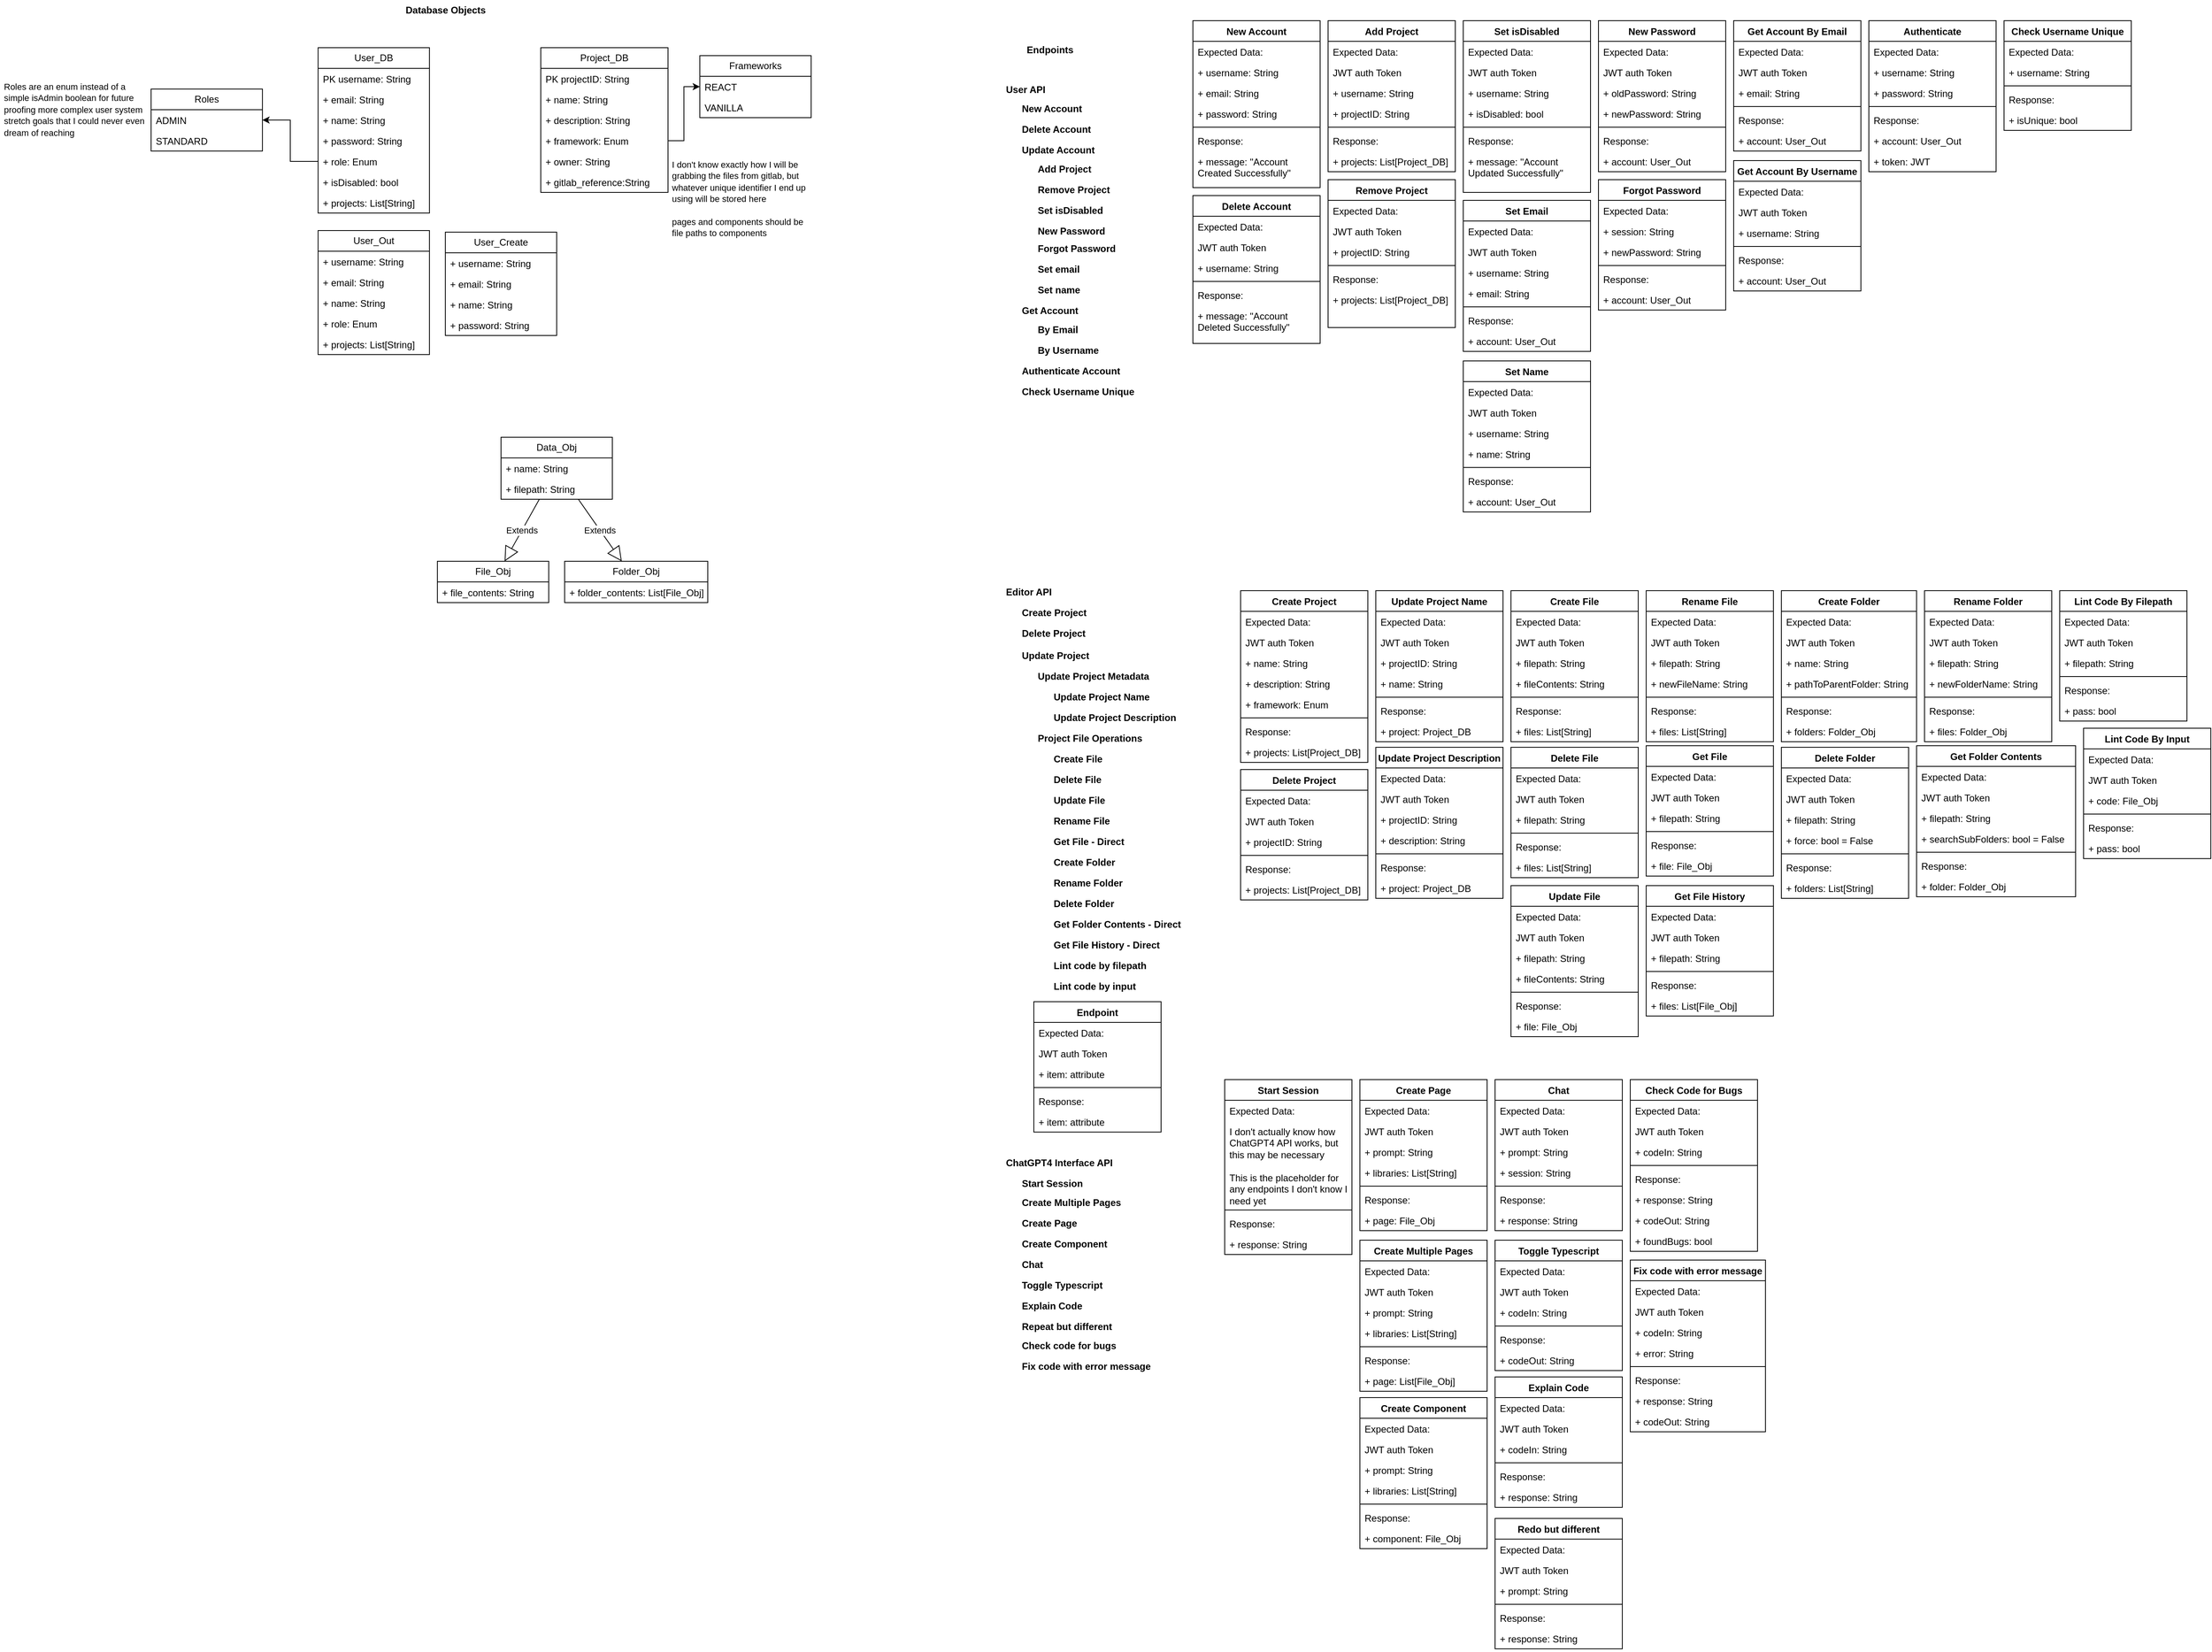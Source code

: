 <mxfile version="21.6.1" type="device">
  <diagram name="Page-1" id="Tnnti2QI78DkkMwHbGgA">
    <mxGraphModel dx="2404" dy="828" grid="1" gridSize="10" guides="1" tooltips="1" connect="1" arrows="1" fold="1" page="1" pageScale="1" pageWidth="850" pageHeight="1100" math="0" shadow="0">
      <root>
        <mxCell id="0" />
        <mxCell id="1" parent="0" />
        <mxCell id="Id2sm8sXSiFgrlO3pFlQ-1" value="User_DB" style="swimlane;fontStyle=0;childLayout=stackLayout;horizontal=1;startSize=26;fillColor=none;horizontalStack=0;resizeParent=1;resizeParentMax=0;resizeLast=0;collapsible=1;marginBottom=0;whiteSpace=wrap;html=1;" parent="1" vertex="1">
          <mxGeometry x="100" y="150" width="140" height="208" as="geometry" />
        </mxCell>
        <mxCell id="Id2sm8sXSiFgrlO3pFlQ-2" value="PK username: String" style="text;strokeColor=none;fillColor=none;align=left;verticalAlign=top;spacingLeft=4;spacingRight=4;overflow=hidden;rotatable=0;points=[[0,0.5],[1,0.5]];portConstraint=eastwest;whiteSpace=wrap;html=1;" parent="Id2sm8sXSiFgrlO3pFlQ-1" vertex="1">
          <mxGeometry y="26" width="140" height="26" as="geometry" />
        </mxCell>
        <mxCell id="Id2sm8sXSiFgrlO3pFlQ-3" value="+ email: String" style="text;strokeColor=none;fillColor=none;align=left;verticalAlign=top;spacingLeft=4;spacingRight=4;overflow=hidden;rotatable=0;points=[[0,0.5],[1,0.5]];portConstraint=eastwest;whiteSpace=wrap;html=1;" parent="Id2sm8sXSiFgrlO3pFlQ-1" vertex="1">
          <mxGeometry y="52" width="140" height="26" as="geometry" />
        </mxCell>
        <mxCell id="Id2sm8sXSiFgrlO3pFlQ-5" value="+ name: String" style="text;strokeColor=none;fillColor=none;align=left;verticalAlign=top;spacingLeft=4;spacingRight=4;overflow=hidden;rotatable=0;points=[[0,0.5],[1,0.5]];portConstraint=eastwest;whiteSpace=wrap;html=1;" parent="Id2sm8sXSiFgrlO3pFlQ-1" vertex="1">
          <mxGeometry y="78" width="140" height="26" as="geometry" />
        </mxCell>
        <mxCell id="Id2sm8sXSiFgrlO3pFlQ-4" value="+ password: String" style="text;strokeColor=none;fillColor=none;align=left;verticalAlign=top;spacingLeft=4;spacingRight=4;overflow=hidden;rotatable=0;points=[[0,0.5],[1,0.5]];portConstraint=eastwest;whiteSpace=wrap;html=1;" parent="Id2sm8sXSiFgrlO3pFlQ-1" vertex="1">
          <mxGeometry y="104" width="140" height="26" as="geometry" />
        </mxCell>
        <mxCell id="Id2sm8sXSiFgrlO3pFlQ-22" value="+ role: Enum" style="text;strokeColor=none;fillColor=none;align=left;verticalAlign=top;spacingLeft=4;spacingRight=4;overflow=hidden;rotatable=0;points=[[0,0.5],[1,0.5]];portConstraint=eastwest;whiteSpace=wrap;html=1;" parent="Id2sm8sXSiFgrlO3pFlQ-1" vertex="1">
          <mxGeometry y="130" width="140" height="26" as="geometry" />
        </mxCell>
        <mxCell id="Id2sm8sXSiFgrlO3pFlQ-6" value="+ isDisabled: bool" style="text;strokeColor=none;fillColor=none;align=left;verticalAlign=top;spacingLeft=4;spacingRight=4;overflow=hidden;rotatable=0;points=[[0,0.5],[1,0.5]];portConstraint=eastwest;whiteSpace=wrap;html=1;" parent="Id2sm8sXSiFgrlO3pFlQ-1" vertex="1">
          <mxGeometry y="156" width="140" height="26" as="geometry" />
        </mxCell>
        <mxCell id="Id2sm8sXSiFgrlO3pFlQ-51" value="+ projects: List[String]" style="text;strokeColor=none;fillColor=none;align=left;verticalAlign=top;spacingLeft=4;spacingRight=4;overflow=hidden;rotatable=0;points=[[0,0.5],[1,0.5]];portConstraint=eastwest;whiteSpace=wrap;html=1;" parent="Id2sm8sXSiFgrlO3pFlQ-1" vertex="1">
          <mxGeometry y="182" width="140" height="26" as="geometry" />
        </mxCell>
        <mxCell id="Id2sm8sXSiFgrlO3pFlQ-8" value="Project_DB" style="swimlane;fontStyle=0;childLayout=stackLayout;horizontal=1;startSize=26;fillColor=none;horizontalStack=0;resizeParent=1;resizeParentMax=0;resizeLast=0;collapsible=1;marginBottom=0;whiteSpace=wrap;html=1;" parent="1" vertex="1">
          <mxGeometry x="380" y="150" width="160" height="182" as="geometry" />
        </mxCell>
        <mxCell id="Id2sm8sXSiFgrlO3pFlQ-9" value="PK projectID: String" style="text;strokeColor=none;fillColor=none;align=left;verticalAlign=top;spacingLeft=4;spacingRight=4;overflow=hidden;rotatable=0;points=[[0,0.5],[1,0.5]];portConstraint=eastwest;whiteSpace=wrap;html=1;" parent="Id2sm8sXSiFgrlO3pFlQ-8" vertex="1">
          <mxGeometry y="26" width="160" height="26" as="geometry" />
        </mxCell>
        <mxCell id="Id2sm8sXSiFgrlO3pFlQ-11" value="+ name: String" style="text;strokeColor=none;fillColor=none;align=left;verticalAlign=top;spacingLeft=4;spacingRight=4;overflow=hidden;rotatable=0;points=[[0,0.5],[1,0.5]];portConstraint=eastwest;whiteSpace=wrap;html=1;" parent="Id2sm8sXSiFgrlO3pFlQ-8" vertex="1">
          <mxGeometry y="52" width="160" height="26" as="geometry" />
        </mxCell>
        <mxCell id="Id2sm8sXSiFgrlO3pFlQ-10" value="+ description: String" style="text;strokeColor=none;fillColor=none;align=left;verticalAlign=top;spacingLeft=4;spacingRight=4;overflow=hidden;rotatable=0;points=[[0,0.5],[1,0.5]];portConstraint=eastwest;whiteSpace=wrap;html=1;" parent="Id2sm8sXSiFgrlO3pFlQ-8" vertex="1">
          <mxGeometry y="78" width="160" height="26" as="geometry" />
        </mxCell>
        <mxCell id="Id2sm8sXSiFgrlO3pFlQ-28" value="+ framework: Enum" style="text;strokeColor=none;fillColor=none;align=left;verticalAlign=top;spacingLeft=4;spacingRight=4;overflow=hidden;rotatable=0;points=[[0,0.5],[1,0.5]];portConstraint=eastwest;whiteSpace=wrap;html=1;" parent="Id2sm8sXSiFgrlO3pFlQ-8" vertex="1">
          <mxGeometry y="104" width="160" height="26" as="geometry" />
        </mxCell>
        <mxCell id="Id2sm8sXSiFgrlO3pFlQ-12" value="+ owner: String" style="text;strokeColor=none;fillColor=none;align=left;verticalAlign=top;spacingLeft=4;spacingRight=4;overflow=hidden;rotatable=0;points=[[0,0.5],[1,0.5]];portConstraint=eastwest;whiteSpace=wrap;html=1;" parent="Id2sm8sXSiFgrlO3pFlQ-8" vertex="1">
          <mxGeometry y="130" width="160" height="26" as="geometry" />
        </mxCell>
        <mxCell id="Id2sm8sXSiFgrlO3pFlQ-13" value="+ gitlab_reference:String" style="text;strokeColor=none;fillColor=none;align=left;verticalAlign=top;spacingLeft=4;spacingRight=4;overflow=hidden;rotatable=0;points=[[0,0.5],[1,0.5]];portConstraint=eastwest;whiteSpace=wrap;html=1;" parent="Id2sm8sXSiFgrlO3pFlQ-8" vertex="1">
          <mxGeometry y="156" width="160" height="26" as="geometry" />
        </mxCell>
        <mxCell id="Id2sm8sXSiFgrlO3pFlQ-14" value="&lt;span style=&quot;font-size: 11px;&quot;&gt;I don&#39;t know exactly how I will be grabbing the files from gitlab, but whatever unique identifier I end up using will be stored here&lt;br&gt;&lt;br&gt;pages and components should be file paths to components&lt;br&gt;&lt;/span&gt;" style="text;html=1;strokeColor=none;fillColor=none;spacing=5;spacingTop=-20;whiteSpace=wrap;overflow=hidden;rounded=0;" parent="1" vertex="1">
          <mxGeometry x="540" y="300" width="190" height="90" as="geometry" />
        </mxCell>
        <mxCell id="Id2sm8sXSiFgrlO3pFlQ-16" value="User_Out" style="swimlane;fontStyle=0;childLayout=stackLayout;horizontal=1;startSize=26;fillColor=none;horizontalStack=0;resizeParent=1;resizeParentMax=0;resizeLast=0;collapsible=1;marginBottom=0;whiteSpace=wrap;html=1;" parent="1" vertex="1">
          <mxGeometry x="100" y="380" width="140" height="156" as="geometry" />
        </mxCell>
        <mxCell id="Id2sm8sXSiFgrlO3pFlQ-17" value="+ username: String" style="text;strokeColor=none;fillColor=none;align=left;verticalAlign=top;spacingLeft=4;spacingRight=4;overflow=hidden;rotatable=0;points=[[0,0.5],[1,0.5]];portConstraint=eastwest;whiteSpace=wrap;html=1;" parent="Id2sm8sXSiFgrlO3pFlQ-16" vertex="1">
          <mxGeometry y="26" width="140" height="26" as="geometry" />
        </mxCell>
        <mxCell id="Id2sm8sXSiFgrlO3pFlQ-18" value="+ email: String" style="text;strokeColor=none;fillColor=none;align=left;verticalAlign=top;spacingLeft=4;spacingRight=4;overflow=hidden;rotatable=0;points=[[0,0.5],[1,0.5]];portConstraint=eastwest;whiteSpace=wrap;html=1;" parent="Id2sm8sXSiFgrlO3pFlQ-16" vertex="1">
          <mxGeometry y="52" width="140" height="26" as="geometry" />
        </mxCell>
        <mxCell id="Id2sm8sXSiFgrlO3pFlQ-19" value="+ name: String" style="text;strokeColor=none;fillColor=none;align=left;verticalAlign=top;spacingLeft=4;spacingRight=4;overflow=hidden;rotatable=0;points=[[0,0.5],[1,0.5]];portConstraint=eastwest;whiteSpace=wrap;html=1;" parent="Id2sm8sXSiFgrlO3pFlQ-16" vertex="1">
          <mxGeometry y="78" width="140" height="26" as="geometry" />
        </mxCell>
        <mxCell id="Id2sm8sXSiFgrlO3pFlQ-124" value="+ role: Enum" style="text;strokeColor=none;fillColor=none;align=left;verticalAlign=top;spacingLeft=4;spacingRight=4;overflow=hidden;rotatable=0;points=[[0,0.5],[1,0.5]];portConstraint=eastwest;whiteSpace=wrap;html=1;" parent="Id2sm8sXSiFgrlO3pFlQ-16" vertex="1">
          <mxGeometry y="104" width="140" height="26" as="geometry" />
        </mxCell>
        <mxCell id="Id2sm8sXSiFgrlO3pFlQ-21" value="+ projects: List[String]" style="text;strokeColor=none;fillColor=none;align=left;verticalAlign=top;spacingLeft=4;spacingRight=4;overflow=hidden;rotatable=0;points=[[0,0.5],[1,0.5]];portConstraint=eastwest;whiteSpace=wrap;html=1;" parent="Id2sm8sXSiFgrlO3pFlQ-16" vertex="1">
          <mxGeometry y="130" width="140" height="26" as="geometry" />
        </mxCell>
        <mxCell id="Id2sm8sXSiFgrlO3pFlQ-23" value="Roles" style="swimlane;fontStyle=0;childLayout=stackLayout;horizontal=1;startSize=26;fillColor=none;horizontalStack=0;resizeParent=1;resizeParentMax=0;resizeLast=0;collapsible=1;marginBottom=0;whiteSpace=wrap;html=1;" parent="1" vertex="1">
          <mxGeometry x="-110" y="202" width="140" height="78" as="geometry" />
        </mxCell>
        <mxCell id="Id2sm8sXSiFgrlO3pFlQ-24" value="ADMIN" style="text;strokeColor=none;fillColor=none;align=left;verticalAlign=top;spacingLeft=4;spacingRight=4;overflow=hidden;rotatable=0;points=[[0,0.5],[1,0.5]];portConstraint=eastwest;whiteSpace=wrap;html=1;" parent="Id2sm8sXSiFgrlO3pFlQ-23" vertex="1">
          <mxGeometry y="26" width="140" height="26" as="geometry" />
        </mxCell>
        <mxCell id="Id2sm8sXSiFgrlO3pFlQ-25" value="STANDARD" style="text;strokeColor=none;fillColor=none;align=left;verticalAlign=top;spacingLeft=4;spacingRight=4;overflow=hidden;rotatable=0;points=[[0,0.5],[1,0.5]];portConstraint=eastwest;whiteSpace=wrap;html=1;" parent="Id2sm8sXSiFgrlO3pFlQ-23" vertex="1">
          <mxGeometry y="52" width="140" height="26" as="geometry" />
        </mxCell>
        <mxCell id="Id2sm8sXSiFgrlO3pFlQ-27" value="&lt;span style=&quot;font-size: 11px;&quot;&gt;Roles are an enum instead of a simple isAdmin boolean for future proofing more complex user system stretch goals that I could never even dream of reaching&lt;/span&gt;" style="text;html=1;strokeColor=none;fillColor=none;spacing=5;spacingTop=-20;whiteSpace=wrap;overflow=hidden;rounded=0;" parent="1" vertex="1">
          <mxGeometry x="-300" y="202" width="190" height="90" as="geometry" />
        </mxCell>
        <mxCell id="Id2sm8sXSiFgrlO3pFlQ-29" value="Frameworks" style="swimlane;fontStyle=0;childLayout=stackLayout;horizontal=1;startSize=26;fillColor=none;horizontalStack=0;resizeParent=1;resizeParentMax=0;resizeLast=0;collapsible=1;marginBottom=0;whiteSpace=wrap;html=1;" parent="1" vertex="1">
          <mxGeometry x="580" y="160" width="140" height="78" as="geometry" />
        </mxCell>
        <mxCell id="Id2sm8sXSiFgrlO3pFlQ-30" value="REACT" style="text;strokeColor=none;fillColor=none;align=left;verticalAlign=top;spacingLeft=4;spacingRight=4;overflow=hidden;rotatable=0;points=[[0,0.5],[1,0.5]];portConstraint=eastwest;whiteSpace=wrap;html=1;" parent="Id2sm8sXSiFgrlO3pFlQ-29" vertex="1">
          <mxGeometry y="26" width="140" height="26" as="geometry" />
        </mxCell>
        <mxCell id="Id2sm8sXSiFgrlO3pFlQ-31" value="VANILLA" style="text;strokeColor=none;fillColor=none;align=left;verticalAlign=top;spacingLeft=4;spacingRight=4;overflow=hidden;rotatable=0;points=[[0,0.5],[1,0.5]];portConstraint=eastwest;whiteSpace=wrap;html=1;" parent="Id2sm8sXSiFgrlO3pFlQ-29" vertex="1">
          <mxGeometry y="52" width="140" height="26" as="geometry" />
        </mxCell>
        <mxCell id="Id2sm8sXSiFgrlO3pFlQ-32" style="edgeStyle=orthogonalEdgeStyle;rounded=0;orthogonalLoop=1;jettySize=auto;html=1;exitX=0;exitY=0.5;exitDx=0;exitDy=0;entryX=1;entryY=0.5;entryDx=0;entryDy=0;" parent="1" source="Id2sm8sXSiFgrlO3pFlQ-22" target="Id2sm8sXSiFgrlO3pFlQ-24" edge="1">
          <mxGeometry relative="1" as="geometry" />
        </mxCell>
        <mxCell id="Id2sm8sXSiFgrlO3pFlQ-33" style="edgeStyle=orthogonalEdgeStyle;rounded=0;orthogonalLoop=1;jettySize=auto;html=1;exitX=1;exitY=0.5;exitDx=0;exitDy=0;entryX=0;entryY=0.5;entryDx=0;entryDy=0;" parent="1" source="Id2sm8sXSiFgrlO3pFlQ-28" target="Id2sm8sXSiFgrlO3pFlQ-30" edge="1">
          <mxGeometry relative="1" as="geometry" />
        </mxCell>
        <mxCell id="Id2sm8sXSiFgrlO3pFlQ-44" value="Database Objects" style="text;align=center;fontStyle=1;verticalAlign=middle;spacingLeft=3;spacingRight=3;strokeColor=none;rotatable=0;points=[[0,0.5],[1,0.5]];portConstraint=eastwest;html=1;" parent="1" vertex="1">
          <mxGeometry x="220" y="90" width="80" height="26" as="geometry" />
        </mxCell>
        <mxCell id="Id2sm8sXSiFgrlO3pFlQ-49" value="New Account" style="text;align=left;fontStyle=1;verticalAlign=middle;spacingLeft=3;spacingRight=3;strokeColor=none;rotatable=0;points=[[0,0.5],[1,0.5]];portConstraint=eastwest;html=1;" parent="1" vertex="1">
          <mxGeometry x="980" y="214" width="80" height="26" as="geometry" />
        </mxCell>
        <mxCell id="Id2sm8sXSiFgrlO3pFlQ-50" value="Delete Account" style="text;align=left;fontStyle=1;verticalAlign=middle;spacingLeft=3;spacingRight=3;strokeColor=none;rotatable=0;points=[[0,0.5],[1,0.5]];portConstraint=eastwest;html=1;" parent="1" vertex="1">
          <mxGeometry x="980" y="240" width="80" height="26" as="geometry" />
        </mxCell>
        <mxCell id="Id2sm8sXSiFgrlO3pFlQ-54" value="Update Account" style="text;align=left;fontStyle=1;verticalAlign=middle;spacingLeft=3;spacingRight=3;strokeColor=none;rotatable=0;points=[[0,0.5],[1,0.5]];portConstraint=eastwest;html=1;" parent="1" vertex="1">
          <mxGeometry x="980" y="266" width="80" height="26" as="geometry" />
        </mxCell>
        <mxCell id="Id2sm8sXSiFgrlO3pFlQ-55" value="User API" style="text;align=left;fontStyle=1;verticalAlign=middle;spacingLeft=3;spacingRight=3;strokeColor=none;rotatable=0;points=[[0,0.5],[1,0.5]];portConstraint=eastwest;html=1;" parent="1" vertex="1">
          <mxGeometry x="960" y="190" width="80" height="26" as="geometry" />
        </mxCell>
        <mxCell id="Id2sm8sXSiFgrlO3pFlQ-56" value="Add Project" style="text;align=left;fontStyle=1;verticalAlign=middle;spacingLeft=3;spacingRight=3;strokeColor=none;rotatable=0;points=[[0,0.5],[1,0.5]];portConstraint=eastwest;html=1;" parent="1" vertex="1">
          <mxGeometry x="1000" y="290" width="80" height="26" as="geometry" />
        </mxCell>
        <mxCell id="Id2sm8sXSiFgrlO3pFlQ-57" value="Set isDisabled" style="text;align=left;fontStyle=1;verticalAlign=middle;spacingLeft=3;spacingRight=3;strokeColor=none;rotatable=0;points=[[0,0.5],[1,0.5]];portConstraint=eastwest;html=1;" parent="1" vertex="1">
          <mxGeometry x="1000" y="342" width="80" height="26" as="geometry" />
        </mxCell>
        <mxCell id="Id2sm8sXSiFgrlO3pFlQ-58" value="Remove Project" style="text;align=left;fontStyle=1;verticalAlign=middle;spacingLeft=3;spacingRight=3;strokeColor=none;rotatable=0;points=[[0,0.5],[1,0.5]];portConstraint=eastwest;html=1;" parent="1" vertex="1">
          <mxGeometry x="1000" y="316" width="80" height="26" as="geometry" />
        </mxCell>
        <mxCell id="Id2sm8sXSiFgrlO3pFlQ-60" value="New Password" style="text;align=left;fontStyle=1;verticalAlign=middle;spacingLeft=3;spacingRight=3;strokeColor=none;rotatable=0;points=[[0,0.5],[1,0.5]];portConstraint=eastwest;html=1;" parent="1" vertex="1">
          <mxGeometry x="1000" y="368" width="80" height="26" as="geometry" />
        </mxCell>
        <mxCell id="Id2sm8sXSiFgrlO3pFlQ-61" value="Set email" style="text;align=left;fontStyle=1;verticalAlign=middle;spacingLeft=3;spacingRight=3;strokeColor=none;rotatable=0;points=[[0,0.5],[1,0.5]];portConstraint=eastwest;html=1;" parent="1" vertex="1">
          <mxGeometry x="1000" y="416" width="80" height="26" as="geometry" />
        </mxCell>
        <mxCell id="Id2sm8sXSiFgrlO3pFlQ-62" value="Set name" style="text;align=left;fontStyle=1;verticalAlign=middle;spacingLeft=3;spacingRight=3;strokeColor=none;rotatable=0;points=[[0,0.5],[1,0.5]];portConstraint=eastwest;html=1;" parent="1" vertex="1">
          <mxGeometry x="1000" y="442" width="80" height="26" as="geometry" />
        </mxCell>
        <mxCell id="Id2sm8sXSiFgrlO3pFlQ-63" value="Authenticate Account" style="text;align=left;fontStyle=1;verticalAlign=middle;spacingLeft=3;spacingRight=3;strokeColor=none;rotatable=0;points=[[0,0.5],[1,0.5]];portConstraint=eastwest;html=1;" parent="1" vertex="1">
          <mxGeometry x="980" y="544" width="140" height="26" as="geometry" />
        </mxCell>
        <mxCell id="Id2sm8sXSiFgrlO3pFlQ-64" value="Get Account" style="text;align=left;fontStyle=1;verticalAlign=middle;spacingLeft=3;spacingRight=3;strokeColor=none;rotatable=0;points=[[0,0.5],[1,0.5]];portConstraint=eastwest;html=1;" parent="1" vertex="1">
          <mxGeometry x="980" y="468" width="80" height="26" as="geometry" />
        </mxCell>
        <mxCell id="Id2sm8sXSiFgrlO3pFlQ-66" value="By Email" style="text;align=left;fontStyle=1;verticalAlign=middle;spacingLeft=3;spacingRight=3;strokeColor=none;rotatable=0;points=[[0,0.5],[1,0.5]];portConstraint=eastwest;html=1;" parent="1" vertex="1">
          <mxGeometry x="1000" y="492" width="80" height="26" as="geometry" />
        </mxCell>
        <mxCell id="Id2sm8sXSiFgrlO3pFlQ-67" value="By Username" style="text;align=left;fontStyle=1;verticalAlign=middle;spacingLeft=3;spacingRight=3;strokeColor=none;rotatable=0;points=[[0,0.5],[1,0.5]];portConstraint=eastwest;html=1;" parent="1" vertex="1">
          <mxGeometry x="1000" y="518" width="90" height="26" as="geometry" />
        </mxCell>
        <mxCell id="Id2sm8sXSiFgrlO3pFlQ-68" value="Editor API" style="text;align=left;fontStyle=1;verticalAlign=middle;spacingLeft=3;spacingRight=3;strokeColor=none;rotatable=0;points=[[0,0.5],[1,0.5]];portConstraint=eastwest;html=1;" parent="1" vertex="1">
          <mxGeometry x="960" y="822" width="80" height="26" as="geometry" />
        </mxCell>
        <mxCell id="Id2sm8sXSiFgrlO3pFlQ-69" value="Create Project" style="text;align=left;fontStyle=1;verticalAlign=middle;spacingLeft=3;spacingRight=3;strokeColor=none;rotatable=0;points=[[0,0.5],[1,0.5]];portConstraint=eastwest;html=1;" parent="1" vertex="1">
          <mxGeometry x="980" y="848" width="80" height="26" as="geometry" />
        </mxCell>
        <mxCell id="Id2sm8sXSiFgrlO3pFlQ-70" value="Delete Project" style="text;align=left;fontStyle=1;verticalAlign=middle;spacingLeft=3;spacingRight=3;strokeColor=none;rotatable=0;points=[[0,0.5],[1,0.5]];portConstraint=eastwest;html=1;" parent="1" vertex="1">
          <mxGeometry x="980" y="874" width="80" height="26" as="geometry" />
        </mxCell>
        <mxCell id="Id2sm8sXSiFgrlO3pFlQ-71" value="Update Project" style="text;align=left;fontStyle=1;verticalAlign=middle;spacingLeft=3;spacingRight=3;strokeColor=none;rotatable=0;points=[[0,0.5],[1,0.5]];portConstraint=eastwest;html=1;" parent="1" vertex="1">
          <mxGeometry x="980" y="902" width="80" height="26" as="geometry" />
        </mxCell>
        <mxCell id="Id2sm8sXSiFgrlO3pFlQ-72" value="Update Project Metadata" style="text;align=left;fontStyle=1;verticalAlign=middle;spacingLeft=3;spacingRight=3;strokeColor=none;rotatable=0;points=[[0,0.5],[1,0.5]];portConstraint=eastwest;html=1;" parent="1" vertex="1">
          <mxGeometry x="1000" y="928" width="80" height="26" as="geometry" />
        </mxCell>
        <mxCell id="Id2sm8sXSiFgrlO3pFlQ-73" value="Update Project Name" style="text;align=left;fontStyle=1;verticalAlign=middle;spacingLeft=3;spacingRight=3;strokeColor=none;rotatable=0;points=[[0,0.5],[1,0.5]];portConstraint=eastwest;html=1;" parent="1" vertex="1">
          <mxGeometry x="1020" y="954" width="80" height="26" as="geometry" />
        </mxCell>
        <mxCell id="Id2sm8sXSiFgrlO3pFlQ-74" value="Update Project Description" style="text;align=left;fontStyle=1;verticalAlign=middle;spacingLeft=3;spacingRight=3;strokeColor=none;rotatable=0;points=[[0,0.5],[1,0.5]];portConstraint=eastwest;html=1;" parent="1" vertex="1">
          <mxGeometry x="1020" y="980" width="80" height="26" as="geometry" />
        </mxCell>
        <mxCell id="Id2sm8sXSiFgrlO3pFlQ-76" value="Project File Operations" style="text;align=left;fontStyle=1;verticalAlign=middle;spacingLeft=3;spacingRight=3;strokeColor=none;rotatable=0;points=[[0,0.5],[1,0.5]];portConstraint=eastwest;html=1;" parent="1" vertex="1">
          <mxGeometry x="1000" y="1006" width="80" height="26" as="geometry" />
        </mxCell>
        <mxCell id="Id2sm8sXSiFgrlO3pFlQ-77" value="Create File" style="text;align=left;fontStyle=1;verticalAlign=middle;spacingLeft=3;spacingRight=3;strokeColor=none;rotatable=0;points=[[0,0.5],[1,0.5]];portConstraint=eastwest;html=1;" parent="1" vertex="1">
          <mxGeometry x="1020" y="1032" width="80" height="26" as="geometry" />
        </mxCell>
        <mxCell id="Id2sm8sXSiFgrlO3pFlQ-78" value="Update File" style="text;align=left;fontStyle=1;verticalAlign=middle;spacingLeft=3;spacingRight=3;strokeColor=none;rotatable=0;points=[[0,0.5],[1,0.5]];portConstraint=eastwest;html=1;" parent="1" vertex="1">
          <mxGeometry x="1020" y="1084" width="80" height="26" as="geometry" />
        </mxCell>
        <mxCell id="Id2sm8sXSiFgrlO3pFlQ-79" value="Rename File" style="text;align=left;fontStyle=1;verticalAlign=middle;spacingLeft=3;spacingRight=3;strokeColor=none;rotatable=0;points=[[0,0.5],[1,0.5]];portConstraint=eastwest;html=1;" parent="1" vertex="1">
          <mxGeometry x="1020" y="1110" width="80" height="26" as="geometry" />
        </mxCell>
        <mxCell id="Id2sm8sXSiFgrlO3pFlQ-80" value="Get File - Direct" style="text;align=left;fontStyle=1;verticalAlign=middle;spacingLeft=3;spacingRight=3;strokeColor=none;rotatable=0;points=[[0,0.5],[1,0.5]];portConstraint=eastwest;html=1;" parent="1" vertex="1">
          <mxGeometry x="1020" y="1136" width="80" height="26" as="geometry" />
        </mxCell>
        <mxCell id="Id2sm8sXSiFgrlO3pFlQ-81" value="Create Folder" style="text;align=left;fontStyle=1;verticalAlign=middle;spacingLeft=3;spacingRight=3;strokeColor=none;rotatable=0;points=[[0,0.5],[1,0.5]];portConstraint=eastwest;html=1;" parent="1" vertex="1">
          <mxGeometry x="1020" y="1162" width="80" height="26" as="geometry" />
        </mxCell>
        <mxCell id="Id2sm8sXSiFgrlO3pFlQ-82" value="Rename Folder" style="text;align=left;fontStyle=1;verticalAlign=middle;spacingLeft=3;spacingRight=3;strokeColor=none;rotatable=0;points=[[0,0.5],[1,0.5]];portConstraint=eastwest;html=1;" parent="1" vertex="1">
          <mxGeometry x="1020" y="1188" width="80" height="26" as="geometry" />
        </mxCell>
        <mxCell id="Id2sm8sXSiFgrlO3pFlQ-83" value="Delete Folder" style="text;align=left;fontStyle=1;verticalAlign=middle;spacingLeft=3;spacingRight=3;strokeColor=none;rotatable=0;points=[[0,0.5],[1,0.5]];portConstraint=eastwest;html=1;" parent="1" vertex="1">
          <mxGeometry x="1020" y="1214" width="80" height="26" as="geometry" />
        </mxCell>
        <mxCell id="Id2sm8sXSiFgrlO3pFlQ-84" value="ChatGPT4 Interface API" style="text;align=left;fontStyle=1;verticalAlign=middle;spacingLeft=3;spacingRight=3;strokeColor=none;rotatable=0;points=[[0,0.5],[1,0.5]];portConstraint=eastwest;html=1;" parent="1" vertex="1">
          <mxGeometry x="960" y="1540" width="80" height="26" as="geometry" />
        </mxCell>
        <mxCell id="Id2sm8sXSiFgrlO3pFlQ-85" value="Start Session" style="text;align=left;fontStyle=1;verticalAlign=middle;spacingLeft=3;spacingRight=3;strokeColor=none;rotatable=0;points=[[0,0.5],[1,0.5]];portConstraint=eastwest;html=1;" parent="1" vertex="1">
          <mxGeometry x="980" y="1566" width="80" height="26" as="geometry" />
        </mxCell>
        <mxCell id="Id2sm8sXSiFgrlO3pFlQ-86" value="Create Multiple Pages" style="text;align=left;fontStyle=1;verticalAlign=middle;spacingLeft=3;spacingRight=3;strokeColor=none;rotatable=0;points=[[0,0.5],[1,0.5]];portConstraint=eastwest;html=1;" parent="1" vertex="1">
          <mxGeometry x="980" y="1590" width="80" height="26" as="geometry" />
        </mxCell>
        <mxCell id="Id2sm8sXSiFgrlO3pFlQ-87" value="Create Page" style="text;align=left;fontStyle=1;verticalAlign=middle;spacingLeft=3;spacingRight=3;strokeColor=none;rotatable=0;points=[[0,0.5],[1,0.5]];portConstraint=eastwest;html=1;" parent="1" vertex="1">
          <mxGeometry x="980" y="1616" width="80" height="26" as="geometry" />
        </mxCell>
        <mxCell id="Id2sm8sXSiFgrlO3pFlQ-88" value="Create Component" style="text;align=left;fontStyle=1;verticalAlign=middle;spacingLeft=3;spacingRight=3;strokeColor=none;rotatable=0;points=[[0,0.5],[1,0.5]];portConstraint=eastwest;html=1;" parent="1" vertex="1">
          <mxGeometry x="980" y="1642" width="80" height="26" as="geometry" />
        </mxCell>
        <mxCell id="Id2sm8sXSiFgrlO3pFlQ-89" value="Chat" style="text;align=left;fontStyle=1;verticalAlign=middle;spacingLeft=3;spacingRight=3;strokeColor=none;rotatable=0;points=[[0,0.5],[1,0.5]];portConstraint=eastwest;html=1;" parent="1" vertex="1">
          <mxGeometry x="980" y="1668" width="80" height="26" as="geometry" />
        </mxCell>
        <mxCell id="Id2sm8sXSiFgrlO3pFlQ-90" value="Toggle Typescript" style="text;align=left;fontStyle=1;verticalAlign=middle;spacingLeft=3;spacingRight=3;strokeColor=none;rotatable=0;points=[[0,0.5],[1,0.5]];portConstraint=eastwest;html=1;" parent="1" vertex="1">
          <mxGeometry x="980" y="1694" width="80" height="26" as="geometry" />
        </mxCell>
        <mxCell id="Id2sm8sXSiFgrlO3pFlQ-91" value="Explain Code" style="text;align=left;fontStyle=1;verticalAlign=middle;spacingLeft=3;spacingRight=3;strokeColor=none;rotatable=0;points=[[0,0.5],[1,0.5]];portConstraint=eastwest;html=1;" parent="1" vertex="1">
          <mxGeometry x="980" y="1720" width="80" height="26" as="geometry" />
        </mxCell>
        <mxCell id="Id2sm8sXSiFgrlO3pFlQ-92" value="Repeat but different" style="text;align=left;fontStyle=1;verticalAlign=middle;spacingLeft=3;spacingRight=3;strokeColor=none;rotatable=0;points=[[0,0.5],[1,0.5]];portConstraint=eastwest;html=1;" parent="1" vertex="1">
          <mxGeometry x="980" y="1746" width="80" height="26" as="geometry" />
        </mxCell>
        <mxCell id="Id2sm8sXSiFgrlO3pFlQ-93" value="Check code for bugs" style="text;align=left;fontStyle=1;verticalAlign=middle;spacingLeft=3;spacingRight=3;strokeColor=none;rotatable=0;points=[[0,0.5],[1,0.5]];portConstraint=eastwest;html=1;" parent="1" vertex="1">
          <mxGeometry x="980" y="1770" width="80" height="26" as="geometry" />
        </mxCell>
        <mxCell id="Id2sm8sXSiFgrlO3pFlQ-94" value="Fix code with error message" style="text;align=left;fontStyle=1;verticalAlign=middle;spacingLeft=3;spacingRight=3;strokeColor=none;rotatable=0;points=[[0,0.5],[1,0.5]];portConstraint=eastwest;html=1;" parent="1" vertex="1">
          <mxGeometry x="980" y="1796" width="80" height="26" as="geometry" />
        </mxCell>
        <mxCell id="Id2sm8sXSiFgrlO3pFlQ-95" value="Lint code by filepath" style="text;align=left;fontStyle=1;verticalAlign=middle;spacingLeft=3;spacingRight=3;strokeColor=none;rotatable=0;points=[[0,0.5],[1,0.5]];portConstraint=eastwest;html=1;" parent="1" vertex="1">
          <mxGeometry x="1020" y="1292" width="80" height="26" as="geometry" />
        </mxCell>
        <mxCell id="Id2sm8sXSiFgrlO3pFlQ-97" value="Get File History - Direct" style="text;align=left;fontStyle=1;verticalAlign=middle;spacingLeft=3;spacingRight=3;strokeColor=none;rotatable=0;points=[[0,0.5],[1,0.5]];portConstraint=eastwest;html=1;" parent="1" vertex="1">
          <mxGeometry x="1020" y="1266" width="80" height="26" as="geometry" />
        </mxCell>
        <mxCell id="Id2sm8sXSiFgrlO3pFlQ-98" value="Endpoints" style="text;align=center;fontStyle=1;verticalAlign=middle;spacingLeft=3;spacingRight=3;strokeColor=none;rotatable=0;points=[[0,0.5],[1,0.5]];portConstraint=eastwest;html=1;" parent="1" vertex="1">
          <mxGeometry x="980" y="140" width="80" height="26" as="geometry" />
        </mxCell>
        <mxCell id="Id2sm8sXSiFgrlO3pFlQ-100" value="Delete File" style="text;align=left;fontStyle=1;verticalAlign=middle;spacingLeft=3;spacingRight=3;strokeColor=none;rotatable=0;points=[[0,0.5],[1,0.5]];portConstraint=eastwest;html=1;" parent="1" vertex="1">
          <mxGeometry x="1020" y="1058" width="80" height="26" as="geometry" />
        </mxCell>
        <mxCell id="Id2sm8sXSiFgrlO3pFlQ-101" value="Endpoint" style="swimlane;fontStyle=1;align=center;verticalAlign=top;childLayout=stackLayout;horizontal=1;startSize=26;horizontalStack=0;resizeParent=1;resizeParentMax=0;resizeLast=0;collapsible=1;marginBottom=0;whiteSpace=wrap;html=1;" parent="1" vertex="1">
          <mxGeometry x="1000" y="1350" width="160" height="164" as="geometry" />
        </mxCell>
        <mxCell id="Id2sm8sXSiFgrlO3pFlQ-102" value="Expected Data:" style="text;strokeColor=none;fillColor=none;align=left;verticalAlign=top;spacingLeft=4;spacingRight=4;overflow=hidden;rotatable=0;points=[[0,0.5],[1,0.5]];portConstraint=eastwest;whiteSpace=wrap;html=1;" parent="Id2sm8sXSiFgrlO3pFlQ-101" vertex="1">
          <mxGeometry y="26" width="160" height="26" as="geometry" />
        </mxCell>
        <mxCell id="Id2sm8sXSiFgrlO3pFlQ-253" value="JWT auth Token" style="text;strokeColor=none;fillColor=none;align=left;verticalAlign=top;spacingLeft=4;spacingRight=4;overflow=hidden;rotatable=0;points=[[0,0.5],[1,0.5]];portConstraint=eastwest;whiteSpace=wrap;html=1;" parent="Id2sm8sXSiFgrlO3pFlQ-101" vertex="1">
          <mxGeometry y="52" width="160" height="26" as="geometry" />
        </mxCell>
        <mxCell id="Id2sm8sXSiFgrlO3pFlQ-105" value="+ item: attribute" style="text;strokeColor=none;fillColor=none;align=left;verticalAlign=top;spacingLeft=4;spacingRight=4;overflow=hidden;rotatable=0;points=[[0,0.5],[1,0.5]];portConstraint=eastwest;whiteSpace=wrap;html=1;" parent="Id2sm8sXSiFgrlO3pFlQ-101" vertex="1">
          <mxGeometry y="78" width="160" height="26" as="geometry" />
        </mxCell>
        <mxCell id="Id2sm8sXSiFgrlO3pFlQ-103" value="" style="line;strokeWidth=1;fillColor=none;align=left;verticalAlign=middle;spacingTop=-1;spacingLeft=3;spacingRight=3;rotatable=0;labelPosition=right;points=[];portConstraint=eastwest;strokeColor=inherit;" parent="Id2sm8sXSiFgrlO3pFlQ-101" vertex="1">
          <mxGeometry y="104" width="160" height="8" as="geometry" />
        </mxCell>
        <mxCell id="Id2sm8sXSiFgrlO3pFlQ-104" value="Response:" style="text;strokeColor=none;fillColor=none;align=left;verticalAlign=top;spacingLeft=4;spacingRight=4;overflow=hidden;rotatable=0;points=[[0,0.5],[1,0.5]];portConstraint=eastwest;whiteSpace=wrap;html=1;" parent="Id2sm8sXSiFgrlO3pFlQ-101" vertex="1">
          <mxGeometry y="112" width="160" height="26" as="geometry" />
        </mxCell>
        <mxCell id="Id2sm8sXSiFgrlO3pFlQ-106" value="+ item: attribute" style="text;strokeColor=none;fillColor=none;align=left;verticalAlign=top;spacingLeft=4;spacingRight=4;overflow=hidden;rotatable=0;points=[[0,0.5],[1,0.5]];portConstraint=eastwest;whiteSpace=wrap;html=1;" parent="Id2sm8sXSiFgrlO3pFlQ-101" vertex="1">
          <mxGeometry y="138" width="160" height="26" as="geometry" />
        </mxCell>
        <mxCell id="Id2sm8sXSiFgrlO3pFlQ-107" value="New Account" style="swimlane;fontStyle=1;align=center;verticalAlign=top;childLayout=stackLayout;horizontal=1;startSize=26;horizontalStack=0;resizeParent=1;resizeParentMax=0;resizeLast=0;collapsible=1;marginBottom=0;whiteSpace=wrap;html=1;" parent="1" vertex="1">
          <mxGeometry x="1200" y="116" width="160" height="210" as="geometry" />
        </mxCell>
        <mxCell id="Id2sm8sXSiFgrlO3pFlQ-108" value="Expected Data:" style="text;strokeColor=none;fillColor=none;align=left;verticalAlign=top;spacingLeft=4;spacingRight=4;overflow=hidden;rotatable=0;points=[[0,0.5],[1,0.5]];portConstraint=eastwest;whiteSpace=wrap;html=1;" parent="Id2sm8sXSiFgrlO3pFlQ-107" vertex="1">
          <mxGeometry y="26" width="160" height="26" as="geometry" />
        </mxCell>
        <mxCell id="Id2sm8sXSiFgrlO3pFlQ-109" value="+ username: String" style="text;strokeColor=none;fillColor=none;align=left;verticalAlign=top;spacingLeft=4;spacingRight=4;overflow=hidden;rotatable=0;points=[[0,0.5],[1,0.5]];portConstraint=eastwest;whiteSpace=wrap;html=1;" parent="Id2sm8sXSiFgrlO3pFlQ-107" vertex="1">
          <mxGeometry y="52" width="160" height="26" as="geometry" />
        </mxCell>
        <mxCell id="Id2sm8sXSiFgrlO3pFlQ-113" value="+ email: String" style="text;strokeColor=none;fillColor=none;align=left;verticalAlign=top;spacingLeft=4;spacingRight=4;overflow=hidden;rotatable=0;points=[[0,0.5],[1,0.5]];portConstraint=eastwest;whiteSpace=wrap;html=1;" parent="Id2sm8sXSiFgrlO3pFlQ-107" vertex="1">
          <mxGeometry y="78" width="160" height="26" as="geometry" />
        </mxCell>
        <mxCell id="Id2sm8sXSiFgrlO3pFlQ-114" value="+ password: String" style="text;strokeColor=none;fillColor=none;align=left;verticalAlign=top;spacingLeft=4;spacingRight=4;overflow=hidden;rotatable=0;points=[[0,0.5],[1,0.5]];portConstraint=eastwest;whiteSpace=wrap;html=1;" parent="Id2sm8sXSiFgrlO3pFlQ-107" vertex="1">
          <mxGeometry y="104" width="160" height="26" as="geometry" />
        </mxCell>
        <mxCell id="Id2sm8sXSiFgrlO3pFlQ-110" value="" style="line;strokeWidth=1;fillColor=none;align=left;verticalAlign=middle;spacingTop=-1;spacingLeft=3;spacingRight=3;rotatable=0;labelPosition=right;points=[];portConstraint=eastwest;strokeColor=inherit;" parent="Id2sm8sXSiFgrlO3pFlQ-107" vertex="1">
          <mxGeometry y="130" width="160" height="8" as="geometry" />
        </mxCell>
        <mxCell id="Id2sm8sXSiFgrlO3pFlQ-111" value="Response:" style="text;strokeColor=none;fillColor=none;align=left;verticalAlign=top;spacingLeft=4;spacingRight=4;overflow=hidden;rotatable=0;points=[[0,0.5],[1,0.5]];portConstraint=eastwest;whiteSpace=wrap;html=1;" parent="Id2sm8sXSiFgrlO3pFlQ-107" vertex="1">
          <mxGeometry y="138" width="160" height="26" as="geometry" />
        </mxCell>
        <mxCell id="Id2sm8sXSiFgrlO3pFlQ-112" value="+ message: &quot;Account Created Successfully&quot;" style="text;strokeColor=none;fillColor=none;align=left;verticalAlign=top;spacingLeft=4;spacingRight=4;overflow=hidden;rotatable=0;points=[[0,0.5],[1,0.5]];portConstraint=eastwest;whiteSpace=wrap;html=1;" parent="Id2sm8sXSiFgrlO3pFlQ-107" vertex="1">
          <mxGeometry y="164" width="160" height="46" as="geometry" />
        </mxCell>
        <mxCell id="Id2sm8sXSiFgrlO3pFlQ-116" value="User_Create" style="swimlane;fontStyle=0;childLayout=stackLayout;horizontal=1;startSize=26;fillColor=none;horizontalStack=0;resizeParent=1;resizeParentMax=0;resizeLast=0;collapsible=1;marginBottom=0;whiteSpace=wrap;html=1;" parent="1" vertex="1">
          <mxGeometry x="260" y="382" width="140" height="130" as="geometry" />
        </mxCell>
        <mxCell id="Id2sm8sXSiFgrlO3pFlQ-117" value="+ username: String" style="text;strokeColor=none;fillColor=none;align=left;verticalAlign=top;spacingLeft=4;spacingRight=4;overflow=hidden;rotatable=0;points=[[0,0.5],[1,0.5]];portConstraint=eastwest;whiteSpace=wrap;html=1;" parent="Id2sm8sXSiFgrlO3pFlQ-116" vertex="1">
          <mxGeometry y="26" width="140" height="26" as="geometry" />
        </mxCell>
        <mxCell id="Id2sm8sXSiFgrlO3pFlQ-118" value="+ email: String" style="text;strokeColor=none;fillColor=none;align=left;verticalAlign=top;spacingLeft=4;spacingRight=4;overflow=hidden;rotatable=0;points=[[0,0.5],[1,0.5]];portConstraint=eastwest;whiteSpace=wrap;html=1;" parent="Id2sm8sXSiFgrlO3pFlQ-116" vertex="1">
          <mxGeometry y="52" width="140" height="26" as="geometry" />
        </mxCell>
        <mxCell id="Id2sm8sXSiFgrlO3pFlQ-119" value="+ name: String" style="text;strokeColor=none;fillColor=none;align=left;verticalAlign=top;spacingLeft=4;spacingRight=4;overflow=hidden;rotatable=0;points=[[0,0.5],[1,0.5]];portConstraint=eastwest;whiteSpace=wrap;html=1;" parent="Id2sm8sXSiFgrlO3pFlQ-116" vertex="1">
          <mxGeometry y="78" width="140" height="26" as="geometry" />
        </mxCell>
        <mxCell id="Id2sm8sXSiFgrlO3pFlQ-120" value="+ password: String" style="text;strokeColor=none;fillColor=none;align=left;verticalAlign=top;spacingLeft=4;spacingRight=4;overflow=hidden;rotatable=0;points=[[0,0.5],[1,0.5]];portConstraint=eastwest;whiteSpace=wrap;html=1;" parent="Id2sm8sXSiFgrlO3pFlQ-116" vertex="1">
          <mxGeometry y="104" width="140" height="26" as="geometry" />
        </mxCell>
        <mxCell id="Id2sm8sXSiFgrlO3pFlQ-125" value="Delete Account" style="swimlane;fontStyle=1;align=center;verticalAlign=top;childLayout=stackLayout;horizontal=1;startSize=26;horizontalStack=0;resizeParent=1;resizeParentMax=0;resizeLast=0;collapsible=1;marginBottom=0;whiteSpace=wrap;html=1;" parent="1" vertex="1">
          <mxGeometry x="1200" y="336" width="160" height="186" as="geometry" />
        </mxCell>
        <mxCell id="Id2sm8sXSiFgrlO3pFlQ-126" value="Expected Data:" style="text;strokeColor=none;fillColor=none;align=left;verticalAlign=top;spacingLeft=4;spacingRight=4;overflow=hidden;rotatable=0;points=[[0,0.5],[1,0.5]];portConstraint=eastwest;whiteSpace=wrap;html=1;" parent="Id2sm8sXSiFgrlO3pFlQ-125" vertex="1">
          <mxGeometry y="26" width="160" height="26" as="geometry" />
        </mxCell>
        <mxCell id="Id2sm8sXSiFgrlO3pFlQ-233" value="JWT auth Token" style="text;strokeColor=none;fillColor=none;align=left;verticalAlign=top;spacingLeft=4;spacingRight=4;overflow=hidden;rotatable=0;points=[[0,0.5],[1,0.5]];portConstraint=eastwest;whiteSpace=wrap;html=1;" parent="Id2sm8sXSiFgrlO3pFlQ-125" vertex="1">
          <mxGeometry y="52" width="160" height="26" as="geometry" />
        </mxCell>
        <mxCell id="Id2sm8sXSiFgrlO3pFlQ-127" value="+ username: String" style="text;strokeColor=none;fillColor=none;align=left;verticalAlign=top;spacingLeft=4;spacingRight=4;overflow=hidden;rotatable=0;points=[[0,0.5],[1,0.5]];portConstraint=eastwest;whiteSpace=wrap;html=1;" parent="Id2sm8sXSiFgrlO3pFlQ-125" vertex="1">
          <mxGeometry y="78" width="160" height="26" as="geometry" />
        </mxCell>
        <mxCell id="Id2sm8sXSiFgrlO3pFlQ-128" value="" style="line;strokeWidth=1;fillColor=none;align=left;verticalAlign=middle;spacingTop=-1;spacingLeft=3;spacingRight=3;rotatable=0;labelPosition=right;points=[];portConstraint=eastwest;strokeColor=inherit;" parent="Id2sm8sXSiFgrlO3pFlQ-125" vertex="1">
          <mxGeometry y="104" width="160" height="8" as="geometry" />
        </mxCell>
        <mxCell id="Id2sm8sXSiFgrlO3pFlQ-129" value="Response:" style="text;strokeColor=none;fillColor=none;align=left;verticalAlign=top;spacingLeft=4;spacingRight=4;overflow=hidden;rotatable=0;points=[[0,0.5],[1,0.5]];portConstraint=eastwest;whiteSpace=wrap;html=1;" parent="Id2sm8sXSiFgrlO3pFlQ-125" vertex="1">
          <mxGeometry y="112" width="160" height="26" as="geometry" />
        </mxCell>
        <mxCell id="Id2sm8sXSiFgrlO3pFlQ-131" value="+ message: &quot;Account Deleted Successfully&quot;" style="text;strokeColor=none;fillColor=none;align=left;verticalAlign=top;spacingLeft=4;spacingRight=4;overflow=hidden;rotatable=0;points=[[0,0.5],[1,0.5]];portConstraint=eastwest;whiteSpace=wrap;html=1;" parent="Id2sm8sXSiFgrlO3pFlQ-125" vertex="1">
          <mxGeometry y="138" width="160" height="48" as="geometry" />
        </mxCell>
        <mxCell id="Id2sm8sXSiFgrlO3pFlQ-132" value="Add Project" style="swimlane;fontStyle=1;align=center;verticalAlign=top;childLayout=stackLayout;horizontal=1;startSize=26;horizontalStack=0;resizeParent=1;resizeParentMax=0;resizeLast=0;collapsible=1;marginBottom=0;whiteSpace=wrap;html=1;" parent="1" vertex="1">
          <mxGeometry x="1370" y="116" width="160" height="190" as="geometry" />
        </mxCell>
        <mxCell id="Id2sm8sXSiFgrlO3pFlQ-133" value="Expected Data:" style="text;strokeColor=none;fillColor=none;align=left;verticalAlign=top;spacingLeft=4;spacingRight=4;overflow=hidden;rotatable=0;points=[[0,0.5],[1,0.5]];portConstraint=eastwest;whiteSpace=wrap;html=1;" parent="Id2sm8sXSiFgrlO3pFlQ-132" vertex="1">
          <mxGeometry y="26" width="160" height="26" as="geometry" />
        </mxCell>
        <mxCell id="Id2sm8sXSiFgrlO3pFlQ-232" value="JWT auth Token" style="text;strokeColor=none;fillColor=none;align=left;verticalAlign=top;spacingLeft=4;spacingRight=4;overflow=hidden;rotatable=0;points=[[0,0.5],[1,0.5]];portConstraint=eastwest;whiteSpace=wrap;html=1;" parent="Id2sm8sXSiFgrlO3pFlQ-132" vertex="1">
          <mxGeometry y="52" width="160" height="26" as="geometry" />
        </mxCell>
        <mxCell id="Id2sm8sXSiFgrlO3pFlQ-138" value="+ username: String" style="text;strokeColor=none;fillColor=none;align=left;verticalAlign=top;spacingLeft=4;spacingRight=4;overflow=hidden;rotatable=0;points=[[0,0.5],[1,0.5]];portConstraint=eastwest;whiteSpace=wrap;html=1;" parent="Id2sm8sXSiFgrlO3pFlQ-132" vertex="1">
          <mxGeometry y="78" width="160" height="26" as="geometry" />
        </mxCell>
        <mxCell id="Id2sm8sXSiFgrlO3pFlQ-134" value="+ projectID: String" style="text;strokeColor=none;fillColor=none;align=left;verticalAlign=top;spacingLeft=4;spacingRight=4;overflow=hidden;rotatable=0;points=[[0,0.5],[1,0.5]];portConstraint=eastwest;whiteSpace=wrap;html=1;" parent="Id2sm8sXSiFgrlO3pFlQ-132" vertex="1">
          <mxGeometry y="104" width="160" height="26" as="geometry" />
        </mxCell>
        <mxCell id="Id2sm8sXSiFgrlO3pFlQ-135" value="" style="line;strokeWidth=1;fillColor=none;align=left;verticalAlign=middle;spacingTop=-1;spacingLeft=3;spacingRight=3;rotatable=0;labelPosition=right;points=[];portConstraint=eastwest;strokeColor=inherit;" parent="Id2sm8sXSiFgrlO3pFlQ-132" vertex="1">
          <mxGeometry y="130" width="160" height="8" as="geometry" />
        </mxCell>
        <mxCell id="Id2sm8sXSiFgrlO3pFlQ-136" value="Response:" style="text;strokeColor=none;fillColor=none;align=left;verticalAlign=top;spacingLeft=4;spacingRight=4;overflow=hidden;rotatable=0;points=[[0,0.5],[1,0.5]];portConstraint=eastwest;whiteSpace=wrap;html=1;" parent="Id2sm8sXSiFgrlO3pFlQ-132" vertex="1">
          <mxGeometry y="138" width="160" height="26" as="geometry" />
        </mxCell>
        <mxCell id="Id2sm8sXSiFgrlO3pFlQ-137" value="+ projects: List[Project_DB]" style="text;strokeColor=none;fillColor=none;align=left;verticalAlign=top;spacingLeft=4;spacingRight=4;overflow=hidden;rotatable=0;points=[[0,0.5],[1,0.5]];portConstraint=eastwest;whiteSpace=wrap;html=1;" parent="Id2sm8sXSiFgrlO3pFlQ-132" vertex="1">
          <mxGeometry y="164" width="160" height="26" as="geometry" />
        </mxCell>
        <mxCell id="Id2sm8sXSiFgrlO3pFlQ-139" value="Remove Project" style="swimlane;fontStyle=1;align=center;verticalAlign=top;childLayout=stackLayout;horizontal=1;startSize=26;horizontalStack=0;resizeParent=1;resizeParentMax=0;resizeLast=0;collapsible=1;marginBottom=0;whiteSpace=wrap;html=1;" parent="1" vertex="1">
          <mxGeometry x="1370" y="316" width="160" height="186" as="geometry" />
        </mxCell>
        <mxCell id="Id2sm8sXSiFgrlO3pFlQ-140" value="Expected Data:" style="text;strokeColor=none;fillColor=none;align=left;verticalAlign=top;spacingLeft=4;spacingRight=4;overflow=hidden;rotatable=0;points=[[0,0.5],[1,0.5]];portConstraint=eastwest;whiteSpace=wrap;html=1;" parent="Id2sm8sXSiFgrlO3pFlQ-139" vertex="1">
          <mxGeometry y="26" width="160" height="26" as="geometry" />
        </mxCell>
        <mxCell id="Id2sm8sXSiFgrlO3pFlQ-234" value="JWT auth Token" style="text;strokeColor=none;fillColor=none;align=left;verticalAlign=top;spacingLeft=4;spacingRight=4;overflow=hidden;rotatable=0;points=[[0,0.5],[1,0.5]];portConstraint=eastwest;whiteSpace=wrap;html=1;" parent="Id2sm8sXSiFgrlO3pFlQ-139" vertex="1">
          <mxGeometry y="52" width="160" height="26" as="geometry" />
        </mxCell>
        <mxCell id="Id2sm8sXSiFgrlO3pFlQ-142" value="+ projectID: String" style="text;strokeColor=none;fillColor=none;align=left;verticalAlign=top;spacingLeft=4;spacingRight=4;overflow=hidden;rotatable=0;points=[[0,0.5],[1,0.5]];portConstraint=eastwest;whiteSpace=wrap;html=1;" parent="Id2sm8sXSiFgrlO3pFlQ-139" vertex="1">
          <mxGeometry y="78" width="160" height="26" as="geometry" />
        </mxCell>
        <mxCell id="Id2sm8sXSiFgrlO3pFlQ-143" value="" style="line;strokeWidth=1;fillColor=none;align=left;verticalAlign=middle;spacingTop=-1;spacingLeft=3;spacingRight=3;rotatable=0;labelPosition=right;points=[];portConstraint=eastwest;strokeColor=inherit;" parent="Id2sm8sXSiFgrlO3pFlQ-139" vertex="1">
          <mxGeometry y="104" width="160" height="8" as="geometry" />
        </mxCell>
        <mxCell id="Id2sm8sXSiFgrlO3pFlQ-144" value="Response:" style="text;strokeColor=none;fillColor=none;align=left;verticalAlign=top;spacingLeft=4;spacingRight=4;overflow=hidden;rotatable=0;points=[[0,0.5],[1,0.5]];portConstraint=eastwest;whiteSpace=wrap;html=1;" parent="Id2sm8sXSiFgrlO3pFlQ-139" vertex="1">
          <mxGeometry y="112" width="160" height="26" as="geometry" />
        </mxCell>
        <mxCell id="Id2sm8sXSiFgrlO3pFlQ-146" value="+ projects: List[Project_DB]" style="text;strokeColor=none;fillColor=none;align=left;verticalAlign=top;spacingLeft=4;spacingRight=4;overflow=hidden;rotatable=0;points=[[0,0.5],[1,0.5]];portConstraint=eastwest;whiteSpace=wrap;html=1;" parent="Id2sm8sXSiFgrlO3pFlQ-139" vertex="1">
          <mxGeometry y="138" width="160" height="48" as="geometry" />
        </mxCell>
        <mxCell id="Id2sm8sXSiFgrlO3pFlQ-147" value="Set isDisabled" style="swimlane;fontStyle=1;align=center;verticalAlign=top;childLayout=stackLayout;horizontal=1;startSize=26;horizontalStack=0;resizeParent=1;resizeParentMax=0;resizeLast=0;collapsible=1;marginBottom=0;whiteSpace=wrap;html=1;" parent="1" vertex="1">
          <mxGeometry x="1540" y="116" width="160" height="216" as="geometry" />
        </mxCell>
        <mxCell id="Id2sm8sXSiFgrlO3pFlQ-148" value="Expected Data:" style="text;strokeColor=none;fillColor=none;align=left;verticalAlign=top;spacingLeft=4;spacingRight=4;overflow=hidden;rotatable=0;points=[[0,0.5],[1,0.5]];portConstraint=eastwest;whiteSpace=wrap;html=1;" parent="Id2sm8sXSiFgrlO3pFlQ-147" vertex="1">
          <mxGeometry y="26" width="160" height="26" as="geometry" />
        </mxCell>
        <mxCell id="Id2sm8sXSiFgrlO3pFlQ-231" value="JWT auth Token" style="text;strokeColor=none;fillColor=none;align=left;verticalAlign=top;spacingLeft=4;spacingRight=4;overflow=hidden;rotatable=0;points=[[0,0.5],[1,0.5]];portConstraint=eastwest;whiteSpace=wrap;html=1;" parent="Id2sm8sXSiFgrlO3pFlQ-147" vertex="1">
          <mxGeometry y="52" width="160" height="26" as="geometry" />
        </mxCell>
        <mxCell id="Id2sm8sXSiFgrlO3pFlQ-149" value="+ username: String" style="text;strokeColor=none;fillColor=none;align=left;verticalAlign=top;spacingLeft=4;spacingRight=4;overflow=hidden;rotatable=0;points=[[0,0.5],[1,0.5]];portConstraint=eastwest;whiteSpace=wrap;html=1;" parent="Id2sm8sXSiFgrlO3pFlQ-147" vertex="1">
          <mxGeometry y="78" width="160" height="26" as="geometry" />
        </mxCell>
        <mxCell id="Id2sm8sXSiFgrlO3pFlQ-153" value="+ isDisabled: bool" style="text;strokeColor=none;fillColor=none;align=left;verticalAlign=top;spacingLeft=4;spacingRight=4;overflow=hidden;rotatable=0;points=[[0,0.5],[1,0.5]];portConstraint=eastwest;whiteSpace=wrap;html=1;" parent="Id2sm8sXSiFgrlO3pFlQ-147" vertex="1">
          <mxGeometry y="104" width="160" height="26" as="geometry" />
        </mxCell>
        <mxCell id="Id2sm8sXSiFgrlO3pFlQ-150" value="" style="line;strokeWidth=1;fillColor=none;align=left;verticalAlign=middle;spacingTop=-1;spacingLeft=3;spacingRight=3;rotatable=0;labelPosition=right;points=[];portConstraint=eastwest;strokeColor=inherit;" parent="Id2sm8sXSiFgrlO3pFlQ-147" vertex="1">
          <mxGeometry y="130" width="160" height="8" as="geometry" />
        </mxCell>
        <mxCell id="Id2sm8sXSiFgrlO3pFlQ-151" value="Response:" style="text;strokeColor=none;fillColor=none;align=left;verticalAlign=top;spacingLeft=4;spacingRight=4;overflow=hidden;rotatable=0;points=[[0,0.5],[1,0.5]];portConstraint=eastwest;whiteSpace=wrap;html=1;" parent="Id2sm8sXSiFgrlO3pFlQ-147" vertex="1">
          <mxGeometry y="138" width="160" height="26" as="geometry" />
        </mxCell>
        <mxCell id="Id2sm8sXSiFgrlO3pFlQ-152" value="+ message: &quot;Account Updated Successfully&quot;" style="text;strokeColor=none;fillColor=none;align=left;verticalAlign=top;spacingLeft=4;spacingRight=4;overflow=hidden;rotatable=0;points=[[0,0.5],[1,0.5]];portConstraint=eastwest;whiteSpace=wrap;html=1;" parent="Id2sm8sXSiFgrlO3pFlQ-147" vertex="1">
          <mxGeometry y="164" width="160" height="52" as="geometry" />
        </mxCell>
        <mxCell id="Id2sm8sXSiFgrlO3pFlQ-154" value="New Password" style="swimlane;fontStyle=1;align=center;verticalAlign=top;childLayout=stackLayout;horizontal=1;startSize=26;horizontalStack=0;resizeParent=1;resizeParentMax=0;resizeLast=0;collapsible=1;marginBottom=0;whiteSpace=wrap;html=1;" parent="1" vertex="1">
          <mxGeometry x="1710" y="116" width="160" height="190" as="geometry" />
        </mxCell>
        <mxCell id="Id2sm8sXSiFgrlO3pFlQ-155" value="Expected Data:" style="text;strokeColor=none;fillColor=none;align=left;verticalAlign=top;spacingLeft=4;spacingRight=4;overflow=hidden;rotatable=0;points=[[0,0.5],[1,0.5]];portConstraint=eastwest;whiteSpace=wrap;html=1;" parent="Id2sm8sXSiFgrlO3pFlQ-154" vertex="1">
          <mxGeometry y="26" width="160" height="26" as="geometry" />
        </mxCell>
        <mxCell id="Id2sm8sXSiFgrlO3pFlQ-228" value="JWT auth Token" style="text;strokeColor=none;fillColor=none;align=left;verticalAlign=top;spacingLeft=4;spacingRight=4;overflow=hidden;rotatable=0;points=[[0,0.5],[1,0.5]];portConstraint=eastwest;whiteSpace=wrap;html=1;" parent="Id2sm8sXSiFgrlO3pFlQ-154" vertex="1">
          <mxGeometry y="52" width="160" height="26" as="geometry" />
        </mxCell>
        <mxCell id="Id2sm8sXSiFgrlO3pFlQ-160" value="+ oldPassword: String" style="text;strokeColor=none;fillColor=none;align=left;verticalAlign=top;spacingLeft=4;spacingRight=4;overflow=hidden;rotatable=0;points=[[0,0.5],[1,0.5]];portConstraint=eastwest;whiteSpace=wrap;html=1;" parent="Id2sm8sXSiFgrlO3pFlQ-154" vertex="1">
          <mxGeometry y="78" width="160" height="26" as="geometry" />
        </mxCell>
        <mxCell id="Id2sm8sXSiFgrlO3pFlQ-161" value="+ newPassword: String" style="text;strokeColor=none;fillColor=none;align=left;verticalAlign=top;spacingLeft=4;spacingRight=4;overflow=hidden;rotatable=0;points=[[0,0.5],[1,0.5]];portConstraint=eastwest;whiteSpace=wrap;html=1;" parent="Id2sm8sXSiFgrlO3pFlQ-154" vertex="1">
          <mxGeometry y="104" width="160" height="26" as="geometry" />
        </mxCell>
        <mxCell id="Id2sm8sXSiFgrlO3pFlQ-157" value="" style="line;strokeWidth=1;fillColor=none;align=left;verticalAlign=middle;spacingTop=-1;spacingLeft=3;spacingRight=3;rotatable=0;labelPosition=right;points=[];portConstraint=eastwest;strokeColor=inherit;" parent="Id2sm8sXSiFgrlO3pFlQ-154" vertex="1">
          <mxGeometry y="130" width="160" height="8" as="geometry" />
        </mxCell>
        <mxCell id="Id2sm8sXSiFgrlO3pFlQ-158" value="Response:" style="text;strokeColor=none;fillColor=none;align=left;verticalAlign=top;spacingLeft=4;spacingRight=4;overflow=hidden;rotatable=0;points=[[0,0.5],[1,0.5]];portConstraint=eastwest;whiteSpace=wrap;html=1;" parent="Id2sm8sXSiFgrlO3pFlQ-154" vertex="1">
          <mxGeometry y="138" width="160" height="26" as="geometry" />
        </mxCell>
        <mxCell id="Id2sm8sXSiFgrlO3pFlQ-181" value="+ account: User_Out" style="text;strokeColor=none;fillColor=none;align=left;verticalAlign=top;spacingLeft=4;spacingRight=4;overflow=hidden;rotatable=0;points=[[0,0.5],[1,0.5]];portConstraint=eastwest;whiteSpace=wrap;html=1;" parent="Id2sm8sXSiFgrlO3pFlQ-154" vertex="1">
          <mxGeometry y="164" width="160" height="26" as="geometry" />
        </mxCell>
        <mxCell id="Id2sm8sXSiFgrlO3pFlQ-163" value="Forgot Password" style="text;align=left;fontStyle=1;verticalAlign=middle;spacingLeft=3;spacingRight=3;strokeColor=none;rotatable=0;points=[[0,0.5],[1,0.5]];portConstraint=eastwest;html=1;" parent="1" vertex="1">
          <mxGeometry x="1000" y="390" width="80" height="26" as="geometry" />
        </mxCell>
        <mxCell id="Id2sm8sXSiFgrlO3pFlQ-164" value="Forgot Password" style="swimlane;fontStyle=1;align=center;verticalAlign=top;childLayout=stackLayout;horizontal=1;startSize=26;horizontalStack=0;resizeParent=1;resizeParentMax=0;resizeLast=0;collapsible=1;marginBottom=0;whiteSpace=wrap;html=1;" parent="1" vertex="1">
          <mxGeometry x="1710" y="316" width="160" height="164" as="geometry" />
        </mxCell>
        <mxCell id="Id2sm8sXSiFgrlO3pFlQ-165" value="Expected Data:" style="text;strokeColor=none;fillColor=none;align=left;verticalAlign=top;spacingLeft=4;spacingRight=4;overflow=hidden;rotatable=0;points=[[0,0.5],[1,0.5]];portConstraint=eastwest;whiteSpace=wrap;html=1;" parent="Id2sm8sXSiFgrlO3pFlQ-164" vertex="1">
          <mxGeometry y="26" width="160" height="26" as="geometry" />
        </mxCell>
        <mxCell id="Id2sm8sXSiFgrlO3pFlQ-166" value="+ session: String" style="text;strokeColor=none;fillColor=none;align=left;verticalAlign=top;spacingLeft=4;spacingRight=4;overflow=hidden;rotatable=0;points=[[0,0.5],[1,0.5]];portConstraint=eastwest;whiteSpace=wrap;html=1;" parent="Id2sm8sXSiFgrlO3pFlQ-164" vertex="1">
          <mxGeometry y="52" width="160" height="26" as="geometry" />
        </mxCell>
        <mxCell id="Id2sm8sXSiFgrlO3pFlQ-168" value="+ newPassword: String" style="text;strokeColor=none;fillColor=none;align=left;verticalAlign=top;spacingLeft=4;spacingRight=4;overflow=hidden;rotatable=0;points=[[0,0.5],[1,0.5]];portConstraint=eastwest;whiteSpace=wrap;html=1;" parent="Id2sm8sXSiFgrlO3pFlQ-164" vertex="1">
          <mxGeometry y="78" width="160" height="26" as="geometry" />
        </mxCell>
        <mxCell id="Id2sm8sXSiFgrlO3pFlQ-169" value="" style="line;strokeWidth=1;fillColor=none;align=left;verticalAlign=middle;spacingTop=-1;spacingLeft=3;spacingRight=3;rotatable=0;labelPosition=right;points=[];portConstraint=eastwest;strokeColor=inherit;" parent="Id2sm8sXSiFgrlO3pFlQ-164" vertex="1">
          <mxGeometry y="104" width="160" height="8" as="geometry" />
        </mxCell>
        <mxCell id="Id2sm8sXSiFgrlO3pFlQ-170" value="Response:" style="text;strokeColor=none;fillColor=none;align=left;verticalAlign=top;spacingLeft=4;spacingRight=4;overflow=hidden;rotatable=0;points=[[0,0.5],[1,0.5]];portConstraint=eastwest;whiteSpace=wrap;html=1;" parent="Id2sm8sXSiFgrlO3pFlQ-164" vertex="1">
          <mxGeometry y="112" width="160" height="26" as="geometry" />
        </mxCell>
        <mxCell id="Id2sm8sXSiFgrlO3pFlQ-182" value="+ account: User_Out" style="text;strokeColor=none;fillColor=none;align=left;verticalAlign=top;spacingLeft=4;spacingRight=4;overflow=hidden;rotatable=0;points=[[0,0.5],[1,0.5]];portConstraint=eastwest;whiteSpace=wrap;html=1;" parent="Id2sm8sXSiFgrlO3pFlQ-164" vertex="1">
          <mxGeometry y="138" width="160" height="26" as="geometry" />
        </mxCell>
        <mxCell id="Id2sm8sXSiFgrlO3pFlQ-172" value="Set Email" style="swimlane;fontStyle=1;align=center;verticalAlign=top;childLayout=stackLayout;horizontal=1;startSize=26;horizontalStack=0;resizeParent=1;resizeParentMax=0;resizeLast=0;collapsible=1;marginBottom=0;whiteSpace=wrap;html=1;" parent="1" vertex="1">
          <mxGeometry x="1540" y="342" width="160" height="190" as="geometry" />
        </mxCell>
        <mxCell id="Id2sm8sXSiFgrlO3pFlQ-173" value="Expected Data:" style="text;strokeColor=none;fillColor=none;align=left;verticalAlign=top;spacingLeft=4;spacingRight=4;overflow=hidden;rotatable=0;points=[[0,0.5],[1,0.5]];portConstraint=eastwest;whiteSpace=wrap;html=1;" parent="Id2sm8sXSiFgrlO3pFlQ-172" vertex="1">
          <mxGeometry y="26" width="160" height="26" as="geometry" />
        </mxCell>
        <mxCell id="Id2sm8sXSiFgrlO3pFlQ-230" value="JWT auth Token" style="text;strokeColor=none;fillColor=none;align=left;verticalAlign=top;spacingLeft=4;spacingRight=4;overflow=hidden;rotatable=0;points=[[0,0.5],[1,0.5]];portConstraint=eastwest;whiteSpace=wrap;html=1;" parent="Id2sm8sXSiFgrlO3pFlQ-172" vertex="1">
          <mxGeometry y="52" width="160" height="26" as="geometry" />
        </mxCell>
        <mxCell id="Id2sm8sXSiFgrlO3pFlQ-174" value="+ username: String" style="text;strokeColor=none;fillColor=none;align=left;verticalAlign=top;spacingLeft=4;spacingRight=4;overflow=hidden;rotatable=0;points=[[0,0.5],[1,0.5]];portConstraint=eastwest;whiteSpace=wrap;html=1;" parent="Id2sm8sXSiFgrlO3pFlQ-172" vertex="1">
          <mxGeometry y="78" width="160" height="26" as="geometry" />
        </mxCell>
        <mxCell id="Id2sm8sXSiFgrlO3pFlQ-178" value="+ email: String" style="text;strokeColor=none;fillColor=none;align=left;verticalAlign=top;spacingLeft=4;spacingRight=4;overflow=hidden;rotatable=0;points=[[0,0.5],[1,0.5]];portConstraint=eastwest;whiteSpace=wrap;html=1;" parent="Id2sm8sXSiFgrlO3pFlQ-172" vertex="1">
          <mxGeometry y="104" width="160" height="26" as="geometry" />
        </mxCell>
        <mxCell id="Id2sm8sXSiFgrlO3pFlQ-175" value="" style="line;strokeWidth=1;fillColor=none;align=left;verticalAlign=middle;spacingTop=-1;spacingLeft=3;spacingRight=3;rotatable=0;labelPosition=right;points=[];portConstraint=eastwest;strokeColor=inherit;" parent="Id2sm8sXSiFgrlO3pFlQ-172" vertex="1">
          <mxGeometry y="130" width="160" height="8" as="geometry" />
        </mxCell>
        <mxCell id="Id2sm8sXSiFgrlO3pFlQ-176" value="Response:" style="text;strokeColor=none;fillColor=none;align=left;verticalAlign=top;spacingLeft=4;spacingRight=4;overflow=hidden;rotatable=0;points=[[0,0.5],[1,0.5]];portConstraint=eastwest;whiteSpace=wrap;html=1;" parent="Id2sm8sXSiFgrlO3pFlQ-172" vertex="1">
          <mxGeometry y="138" width="160" height="26" as="geometry" />
        </mxCell>
        <mxCell id="Id2sm8sXSiFgrlO3pFlQ-183" value="+ account: User_Out" style="text;strokeColor=none;fillColor=none;align=left;verticalAlign=top;spacingLeft=4;spacingRight=4;overflow=hidden;rotatable=0;points=[[0,0.5],[1,0.5]];portConstraint=eastwest;whiteSpace=wrap;html=1;" parent="Id2sm8sXSiFgrlO3pFlQ-172" vertex="1">
          <mxGeometry y="164" width="160" height="26" as="geometry" />
        </mxCell>
        <mxCell id="Id2sm8sXSiFgrlO3pFlQ-184" value="Set Name" style="swimlane;fontStyle=1;align=center;verticalAlign=top;childLayout=stackLayout;horizontal=1;startSize=26;horizontalStack=0;resizeParent=1;resizeParentMax=0;resizeLast=0;collapsible=1;marginBottom=0;whiteSpace=wrap;html=1;" parent="1" vertex="1">
          <mxGeometry x="1540" y="544" width="160" height="190" as="geometry" />
        </mxCell>
        <mxCell id="Id2sm8sXSiFgrlO3pFlQ-185" value="Expected Data:" style="text;strokeColor=none;fillColor=none;align=left;verticalAlign=top;spacingLeft=4;spacingRight=4;overflow=hidden;rotatable=0;points=[[0,0.5],[1,0.5]];portConstraint=eastwest;whiteSpace=wrap;html=1;" parent="Id2sm8sXSiFgrlO3pFlQ-184" vertex="1">
          <mxGeometry y="26" width="160" height="26" as="geometry" />
        </mxCell>
        <mxCell id="Id2sm8sXSiFgrlO3pFlQ-229" value="JWT auth Token" style="text;strokeColor=none;fillColor=none;align=left;verticalAlign=top;spacingLeft=4;spacingRight=4;overflow=hidden;rotatable=0;points=[[0,0.5],[1,0.5]];portConstraint=eastwest;whiteSpace=wrap;html=1;" parent="Id2sm8sXSiFgrlO3pFlQ-184" vertex="1">
          <mxGeometry y="52" width="160" height="26" as="geometry" />
        </mxCell>
        <mxCell id="Id2sm8sXSiFgrlO3pFlQ-186" value="+ username: String" style="text;strokeColor=none;fillColor=none;align=left;verticalAlign=top;spacingLeft=4;spacingRight=4;overflow=hidden;rotatable=0;points=[[0,0.5],[1,0.5]];portConstraint=eastwest;whiteSpace=wrap;html=1;" parent="Id2sm8sXSiFgrlO3pFlQ-184" vertex="1">
          <mxGeometry y="78" width="160" height="26" as="geometry" />
        </mxCell>
        <mxCell id="Id2sm8sXSiFgrlO3pFlQ-187" value="+ name: String" style="text;strokeColor=none;fillColor=none;align=left;verticalAlign=top;spacingLeft=4;spacingRight=4;overflow=hidden;rotatable=0;points=[[0,0.5],[1,0.5]];portConstraint=eastwest;whiteSpace=wrap;html=1;" parent="Id2sm8sXSiFgrlO3pFlQ-184" vertex="1">
          <mxGeometry y="104" width="160" height="26" as="geometry" />
        </mxCell>
        <mxCell id="Id2sm8sXSiFgrlO3pFlQ-188" value="" style="line;strokeWidth=1;fillColor=none;align=left;verticalAlign=middle;spacingTop=-1;spacingLeft=3;spacingRight=3;rotatable=0;labelPosition=right;points=[];portConstraint=eastwest;strokeColor=inherit;" parent="Id2sm8sXSiFgrlO3pFlQ-184" vertex="1">
          <mxGeometry y="130" width="160" height="8" as="geometry" />
        </mxCell>
        <mxCell id="Id2sm8sXSiFgrlO3pFlQ-189" value="Response:" style="text;strokeColor=none;fillColor=none;align=left;verticalAlign=top;spacingLeft=4;spacingRight=4;overflow=hidden;rotatable=0;points=[[0,0.5],[1,0.5]];portConstraint=eastwest;whiteSpace=wrap;html=1;" parent="Id2sm8sXSiFgrlO3pFlQ-184" vertex="1">
          <mxGeometry y="138" width="160" height="26" as="geometry" />
        </mxCell>
        <mxCell id="Id2sm8sXSiFgrlO3pFlQ-190" value="+ account: User_Out" style="text;strokeColor=none;fillColor=none;align=left;verticalAlign=top;spacingLeft=4;spacingRight=4;overflow=hidden;rotatable=0;points=[[0,0.5],[1,0.5]];portConstraint=eastwest;whiteSpace=wrap;html=1;" parent="Id2sm8sXSiFgrlO3pFlQ-184" vertex="1">
          <mxGeometry y="164" width="160" height="26" as="geometry" />
        </mxCell>
        <mxCell id="Id2sm8sXSiFgrlO3pFlQ-191" value="Get Account By Email" style="swimlane;fontStyle=1;align=center;verticalAlign=top;childLayout=stackLayout;horizontal=1;startSize=26;horizontalStack=0;resizeParent=1;resizeParentMax=0;resizeLast=0;collapsible=1;marginBottom=0;whiteSpace=wrap;html=1;" parent="1" vertex="1">
          <mxGeometry x="1880" y="116" width="160" height="164" as="geometry" />
        </mxCell>
        <mxCell id="Id2sm8sXSiFgrlO3pFlQ-192" value="Expected Data:" style="text;strokeColor=none;fillColor=none;align=left;verticalAlign=top;spacingLeft=4;spacingRight=4;overflow=hidden;rotatable=0;points=[[0,0.5],[1,0.5]];portConstraint=eastwest;whiteSpace=wrap;html=1;" parent="Id2sm8sXSiFgrlO3pFlQ-191" vertex="1">
          <mxGeometry y="26" width="160" height="26" as="geometry" />
        </mxCell>
        <mxCell id="Id2sm8sXSiFgrlO3pFlQ-235" value="JWT auth Token" style="text;strokeColor=none;fillColor=none;align=left;verticalAlign=top;spacingLeft=4;spacingRight=4;overflow=hidden;rotatable=0;points=[[0,0.5],[1,0.5]];portConstraint=eastwest;whiteSpace=wrap;html=1;" parent="Id2sm8sXSiFgrlO3pFlQ-191" vertex="1">
          <mxGeometry y="52" width="160" height="26" as="geometry" />
        </mxCell>
        <mxCell id="Id2sm8sXSiFgrlO3pFlQ-193" value="+ email: String" style="text;strokeColor=none;fillColor=none;align=left;verticalAlign=top;spacingLeft=4;spacingRight=4;overflow=hidden;rotatable=0;points=[[0,0.5],[1,0.5]];portConstraint=eastwest;whiteSpace=wrap;html=1;" parent="Id2sm8sXSiFgrlO3pFlQ-191" vertex="1">
          <mxGeometry y="78" width="160" height="26" as="geometry" />
        </mxCell>
        <mxCell id="Id2sm8sXSiFgrlO3pFlQ-194" value="" style="line;strokeWidth=1;fillColor=none;align=left;verticalAlign=middle;spacingTop=-1;spacingLeft=3;spacingRight=3;rotatable=0;labelPosition=right;points=[];portConstraint=eastwest;strokeColor=inherit;" parent="Id2sm8sXSiFgrlO3pFlQ-191" vertex="1">
          <mxGeometry y="104" width="160" height="8" as="geometry" />
        </mxCell>
        <mxCell id="Id2sm8sXSiFgrlO3pFlQ-195" value="Response:" style="text;strokeColor=none;fillColor=none;align=left;verticalAlign=top;spacingLeft=4;spacingRight=4;overflow=hidden;rotatable=0;points=[[0,0.5],[1,0.5]];portConstraint=eastwest;whiteSpace=wrap;html=1;" parent="Id2sm8sXSiFgrlO3pFlQ-191" vertex="1">
          <mxGeometry y="112" width="160" height="26" as="geometry" />
        </mxCell>
        <mxCell id="Id2sm8sXSiFgrlO3pFlQ-196" value="+ account: User_Out" style="text;strokeColor=none;fillColor=none;align=left;verticalAlign=top;spacingLeft=4;spacingRight=4;overflow=hidden;rotatable=0;points=[[0,0.5],[1,0.5]];portConstraint=eastwest;whiteSpace=wrap;html=1;" parent="Id2sm8sXSiFgrlO3pFlQ-191" vertex="1">
          <mxGeometry y="138" width="160" height="26" as="geometry" />
        </mxCell>
        <mxCell id="Id2sm8sXSiFgrlO3pFlQ-197" value="Get Account By Username" style="swimlane;fontStyle=1;align=center;verticalAlign=top;childLayout=stackLayout;horizontal=1;startSize=26;horizontalStack=0;resizeParent=1;resizeParentMax=0;resizeLast=0;collapsible=1;marginBottom=0;whiteSpace=wrap;html=1;" parent="1" vertex="1">
          <mxGeometry x="1880" y="292" width="160" height="164" as="geometry" />
        </mxCell>
        <mxCell id="Id2sm8sXSiFgrlO3pFlQ-198" value="Expected Data:" style="text;strokeColor=none;fillColor=none;align=left;verticalAlign=top;spacingLeft=4;spacingRight=4;overflow=hidden;rotatable=0;points=[[0,0.5],[1,0.5]];portConstraint=eastwest;whiteSpace=wrap;html=1;" parent="Id2sm8sXSiFgrlO3pFlQ-197" vertex="1">
          <mxGeometry y="26" width="160" height="26" as="geometry" />
        </mxCell>
        <mxCell id="Id2sm8sXSiFgrlO3pFlQ-236" value="JWT auth Token" style="text;strokeColor=none;fillColor=none;align=left;verticalAlign=top;spacingLeft=4;spacingRight=4;overflow=hidden;rotatable=0;points=[[0,0.5],[1,0.5]];portConstraint=eastwest;whiteSpace=wrap;html=1;" parent="Id2sm8sXSiFgrlO3pFlQ-197" vertex="1">
          <mxGeometry y="52" width="160" height="26" as="geometry" />
        </mxCell>
        <mxCell id="Id2sm8sXSiFgrlO3pFlQ-199" value="+ username: String" style="text;strokeColor=none;fillColor=none;align=left;verticalAlign=top;spacingLeft=4;spacingRight=4;overflow=hidden;rotatable=0;points=[[0,0.5],[1,0.5]];portConstraint=eastwest;whiteSpace=wrap;html=1;" parent="Id2sm8sXSiFgrlO3pFlQ-197" vertex="1">
          <mxGeometry y="78" width="160" height="26" as="geometry" />
        </mxCell>
        <mxCell id="Id2sm8sXSiFgrlO3pFlQ-200" value="" style="line;strokeWidth=1;fillColor=none;align=left;verticalAlign=middle;spacingTop=-1;spacingLeft=3;spacingRight=3;rotatable=0;labelPosition=right;points=[];portConstraint=eastwest;strokeColor=inherit;" parent="Id2sm8sXSiFgrlO3pFlQ-197" vertex="1">
          <mxGeometry y="104" width="160" height="8" as="geometry" />
        </mxCell>
        <mxCell id="Id2sm8sXSiFgrlO3pFlQ-201" value="Response:" style="text;strokeColor=none;fillColor=none;align=left;verticalAlign=top;spacingLeft=4;spacingRight=4;overflow=hidden;rotatable=0;points=[[0,0.5],[1,0.5]];portConstraint=eastwest;whiteSpace=wrap;html=1;" parent="Id2sm8sXSiFgrlO3pFlQ-197" vertex="1">
          <mxGeometry y="112" width="160" height="26" as="geometry" />
        </mxCell>
        <mxCell id="Id2sm8sXSiFgrlO3pFlQ-202" value="+ account: User_Out" style="text;strokeColor=none;fillColor=none;align=left;verticalAlign=top;spacingLeft=4;spacingRight=4;overflow=hidden;rotatable=0;points=[[0,0.5],[1,0.5]];portConstraint=eastwest;whiteSpace=wrap;html=1;" parent="Id2sm8sXSiFgrlO3pFlQ-197" vertex="1">
          <mxGeometry y="138" width="160" height="26" as="geometry" />
        </mxCell>
        <mxCell id="Id2sm8sXSiFgrlO3pFlQ-203" value="Check Username Unique" style="text;align=left;fontStyle=1;verticalAlign=middle;spacingLeft=3;spacingRight=3;strokeColor=none;rotatable=0;points=[[0,0.5],[1,0.5]];portConstraint=eastwest;html=1;" parent="1" vertex="1">
          <mxGeometry x="980" y="570" width="140" height="26" as="geometry" />
        </mxCell>
        <mxCell id="Id2sm8sXSiFgrlO3pFlQ-205" value="Authenticate" style="swimlane;fontStyle=1;align=center;verticalAlign=top;childLayout=stackLayout;horizontal=1;startSize=26;horizontalStack=0;resizeParent=1;resizeParentMax=0;resizeLast=0;collapsible=1;marginBottom=0;whiteSpace=wrap;html=1;" parent="1" vertex="1">
          <mxGeometry x="2050" y="116" width="160" height="190" as="geometry" />
        </mxCell>
        <mxCell id="Id2sm8sXSiFgrlO3pFlQ-206" value="Expected Data:" style="text;strokeColor=none;fillColor=none;align=left;verticalAlign=top;spacingLeft=4;spacingRight=4;overflow=hidden;rotatable=0;points=[[0,0.5],[1,0.5]];portConstraint=eastwest;whiteSpace=wrap;html=1;" parent="Id2sm8sXSiFgrlO3pFlQ-205" vertex="1">
          <mxGeometry y="26" width="160" height="26" as="geometry" />
        </mxCell>
        <mxCell id="Id2sm8sXSiFgrlO3pFlQ-207" value="+ username: String" style="text;strokeColor=none;fillColor=none;align=left;verticalAlign=top;spacingLeft=4;spacingRight=4;overflow=hidden;rotatable=0;points=[[0,0.5],[1,0.5]];portConstraint=eastwest;whiteSpace=wrap;html=1;" parent="Id2sm8sXSiFgrlO3pFlQ-205" vertex="1">
          <mxGeometry y="52" width="160" height="26" as="geometry" />
        </mxCell>
        <mxCell id="Id2sm8sXSiFgrlO3pFlQ-211" value="+ password: String" style="text;strokeColor=none;fillColor=none;align=left;verticalAlign=top;spacingLeft=4;spacingRight=4;overflow=hidden;rotatable=0;points=[[0,0.5],[1,0.5]];portConstraint=eastwest;whiteSpace=wrap;html=1;" parent="Id2sm8sXSiFgrlO3pFlQ-205" vertex="1">
          <mxGeometry y="78" width="160" height="26" as="geometry" />
        </mxCell>
        <mxCell id="Id2sm8sXSiFgrlO3pFlQ-208" value="" style="line;strokeWidth=1;fillColor=none;align=left;verticalAlign=middle;spacingTop=-1;spacingLeft=3;spacingRight=3;rotatable=0;labelPosition=right;points=[];portConstraint=eastwest;strokeColor=inherit;" parent="Id2sm8sXSiFgrlO3pFlQ-205" vertex="1">
          <mxGeometry y="104" width="160" height="8" as="geometry" />
        </mxCell>
        <mxCell id="Id2sm8sXSiFgrlO3pFlQ-209" value="Response:" style="text;strokeColor=none;fillColor=none;align=left;verticalAlign=top;spacingLeft=4;spacingRight=4;overflow=hidden;rotatable=0;points=[[0,0.5],[1,0.5]];portConstraint=eastwest;whiteSpace=wrap;html=1;" parent="Id2sm8sXSiFgrlO3pFlQ-205" vertex="1">
          <mxGeometry y="112" width="160" height="26" as="geometry" />
        </mxCell>
        <mxCell id="Id2sm8sXSiFgrlO3pFlQ-210" value="+ account: User_Out" style="text;strokeColor=none;fillColor=none;align=left;verticalAlign=top;spacingLeft=4;spacingRight=4;overflow=hidden;rotatable=0;points=[[0,0.5],[1,0.5]];portConstraint=eastwest;whiteSpace=wrap;html=1;" parent="Id2sm8sXSiFgrlO3pFlQ-205" vertex="1">
          <mxGeometry y="138" width="160" height="26" as="geometry" />
        </mxCell>
        <mxCell id="Id2sm8sXSiFgrlO3pFlQ-237" value="+ token: JWT" style="text;strokeColor=none;fillColor=none;align=left;verticalAlign=top;spacingLeft=4;spacingRight=4;overflow=hidden;rotatable=0;points=[[0,0.5],[1,0.5]];portConstraint=eastwest;whiteSpace=wrap;html=1;" parent="Id2sm8sXSiFgrlO3pFlQ-205" vertex="1">
          <mxGeometry y="164" width="160" height="26" as="geometry" />
        </mxCell>
        <mxCell id="Id2sm8sXSiFgrlO3pFlQ-213" value="Check Username Unique" style="swimlane;fontStyle=1;align=center;verticalAlign=top;childLayout=stackLayout;horizontal=1;startSize=26;horizontalStack=0;resizeParent=1;resizeParentMax=0;resizeLast=0;collapsible=1;marginBottom=0;whiteSpace=wrap;html=1;" parent="1" vertex="1">
          <mxGeometry x="2220" y="116" width="160" height="138" as="geometry" />
        </mxCell>
        <mxCell id="Id2sm8sXSiFgrlO3pFlQ-214" value="Expected Data:" style="text;strokeColor=none;fillColor=none;align=left;verticalAlign=top;spacingLeft=4;spacingRight=4;overflow=hidden;rotatable=0;points=[[0,0.5],[1,0.5]];portConstraint=eastwest;whiteSpace=wrap;html=1;" parent="Id2sm8sXSiFgrlO3pFlQ-213" vertex="1">
          <mxGeometry y="26" width="160" height="26" as="geometry" />
        </mxCell>
        <mxCell id="Id2sm8sXSiFgrlO3pFlQ-215" value="+ username: String" style="text;strokeColor=none;fillColor=none;align=left;verticalAlign=top;spacingLeft=4;spacingRight=4;overflow=hidden;rotatable=0;points=[[0,0.5],[1,0.5]];portConstraint=eastwest;whiteSpace=wrap;html=1;" parent="Id2sm8sXSiFgrlO3pFlQ-213" vertex="1">
          <mxGeometry y="52" width="160" height="26" as="geometry" />
        </mxCell>
        <mxCell id="Id2sm8sXSiFgrlO3pFlQ-216" value="" style="line;strokeWidth=1;fillColor=none;align=left;verticalAlign=middle;spacingTop=-1;spacingLeft=3;spacingRight=3;rotatable=0;labelPosition=right;points=[];portConstraint=eastwest;strokeColor=inherit;" parent="Id2sm8sXSiFgrlO3pFlQ-213" vertex="1">
          <mxGeometry y="78" width="160" height="8" as="geometry" />
        </mxCell>
        <mxCell id="Id2sm8sXSiFgrlO3pFlQ-217" value="Response:" style="text;strokeColor=none;fillColor=none;align=left;verticalAlign=top;spacingLeft=4;spacingRight=4;overflow=hidden;rotatable=0;points=[[0,0.5],[1,0.5]];portConstraint=eastwest;whiteSpace=wrap;html=1;" parent="Id2sm8sXSiFgrlO3pFlQ-213" vertex="1">
          <mxGeometry y="86" width="160" height="26" as="geometry" />
        </mxCell>
        <mxCell id="Id2sm8sXSiFgrlO3pFlQ-218" value="+ isUnique: bool" style="text;strokeColor=none;fillColor=none;align=left;verticalAlign=top;spacingLeft=4;spacingRight=4;overflow=hidden;rotatable=0;points=[[0,0.5],[1,0.5]];portConstraint=eastwest;whiteSpace=wrap;html=1;" parent="Id2sm8sXSiFgrlO3pFlQ-213" vertex="1">
          <mxGeometry y="112" width="160" height="26" as="geometry" />
        </mxCell>
        <mxCell id="Id2sm8sXSiFgrlO3pFlQ-219" value="Create Project" style="swimlane;fontStyle=1;align=center;verticalAlign=top;childLayout=stackLayout;horizontal=1;startSize=26;horizontalStack=0;resizeParent=1;resizeParentMax=0;resizeLast=0;collapsible=1;marginBottom=0;whiteSpace=wrap;html=1;" parent="1" vertex="1">
          <mxGeometry x="1260" y="833" width="160" height="216" as="geometry" />
        </mxCell>
        <mxCell id="Id2sm8sXSiFgrlO3pFlQ-220" value="Expected Data:" style="text;strokeColor=none;fillColor=none;align=left;verticalAlign=top;spacingLeft=4;spacingRight=4;overflow=hidden;rotatable=0;points=[[0,0.5],[1,0.5]];portConstraint=eastwest;whiteSpace=wrap;html=1;" parent="Id2sm8sXSiFgrlO3pFlQ-219" vertex="1">
          <mxGeometry y="26" width="160" height="26" as="geometry" />
        </mxCell>
        <mxCell id="Id2sm8sXSiFgrlO3pFlQ-227" value="JWT auth Token" style="text;strokeColor=none;fillColor=none;align=left;verticalAlign=top;spacingLeft=4;spacingRight=4;overflow=hidden;rotatable=0;points=[[0,0.5],[1,0.5]];portConstraint=eastwest;whiteSpace=wrap;html=1;" parent="Id2sm8sXSiFgrlO3pFlQ-219" vertex="1">
          <mxGeometry y="52" width="160" height="26" as="geometry" />
        </mxCell>
        <mxCell id="Id2sm8sXSiFgrlO3pFlQ-221" value="+ name: String" style="text;strokeColor=none;fillColor=none;align=left;verticalAlign=top;spacingLeft=4;spacingRight=4;overflow=hidden;rotatable=0;points=[[0,0.5],[1,0.5]];portConstraint=eastwest;whiteSpace=wrap;html=1;" parent="Id2sm8sXSiFgrlO3pFlQ-219" vertex="1">
          <mxGeometry y="78" width="160" height="26" as="geometry" />
        </mxCell>
        <mxCell id="Id2sm8sXSiFgrlO3pFlQ-225" value="+ description: String" style="text;strokeColor=none;fillColor=none;align=left;verticalAlign=top;spacingLeft=4;spacingRight=4;overflow=hidden;rotatable=0;points=[[0,0.5],[1,0.5]];portConstraint=eastwest;whiteSpace=wrap;html=1;" parent="Id2sm8sXSiFgrlO3pFlQ-219" vertex="1">
          <mxGeometry y="104" width="160" height="26" as="geometry" />
        </mxCell>
        <mxCell id="Id2sm8sXSiFgrlO3pFlQ-226" value="+ framework: Enum" style="text;strokeColor=none;fillColor=none;align=left;verticalAlign=top;spacingLeft=4;spacingRight=4;overflow=hidden;rotatable=0;points=[[0,0.5],[1,0.5]];portConstraint=eastwest;whiteSpace=wrap;html=1;" parent="Id2sm8sXSiFgrlO3pFlQ-219" vertex="1">
          <mxGeometry y="130" width="160" height="26" as="geometry" />
        </mxCell>
        <mxCell id="Id2sm8sXSiFgrlO3pFlQ-222" value="" style="line;strokeWidth=1;fillColor=none;align=left;verticalAlign=middle;spacingTop=-1;spacingLeft=3;spacingRight=3;rotatable=0;labelPosition=right;points=[];portConstraint=eastwest;strokeColor=inherit;" parent="Id2sm8sXSiFgrlO3pFlQ-219" vertex="1">
          <mxGeometry y="156" width="160" height="8" as="geometry" />
        </mxCell>
        <mxCell id="Id2sm8sXSiFgrlO3pFlQ-223" value="Response:" style="text;strokeColor=none;fillColor=none;align=left;verticalAlign=top;spacingLeft=4;spacingRight=4;overflow=hidden;rotatable=0;points=[[0,0.5],[1,0.5]];portConstraint=eastwest;whiteSpace=wrap;html=1;" parent="Id2sm8sXSiFgrlO3pFlQ-219" vertex="1">
          <mxGeometry y="164" width="160" height="26" as="geometry" />
        </mxCell>
        <mxCell id="Id2sm8sXSiFgrlO3pFlQ-224" value="+ projects: List[Project_DB]" style="text;strokeColor=none;fillColor=none;align=left;verticalAlign=top;spacingLeft=4;spacingRight=4;overflow=hidden;rotatable=0;points=[[0,0.5],[1,0.5]];portConstraint=eastwest;whiteSpace=wrap;html=1;" parent="Id2sm8sXSiFgrlO3pFlQ-219" vertex="1">
          <mxGeometry y="190" width="160" height="26" as="geometry" />
        </mxCell>
        <mxCell id="Id2sm8sXSiFgrlO3pFlQ-238" value="Update Project Name" style="swimlane;fontStyle=1;align=center;verticalAlign=top;childLayout=stackLayout;horizontal=1;startSize=26;horizontalStack=0;resizeParent=1;resizeParentMax=0;resizeLast=0;collapsible=1;marginBottom=0;whiteSpace=wrap;html=1;" parent="1" vertex="1">
          <mxGeometry x="1430" y="833" width="160" height="190" as="geometry" />
        </mxCell>
        <mxCell id="Id2sm8sXSiFgrlO3pFlQ-239" value="Expected Data:" style="text;strokeColor=none;fillColor=none;align=left;verticalAlign=top;spacingLeft=4;spacingRight=4;overflow=hidden;rotatable=0;points=[[0,0.5],[1,0.5]];portConstraint=eastwest;whiteSpace=wrap;html=1;" parent="Id2sm8sXSiFgrlO3pFlQ-238" vertex="1">
          <mxGeometry y="26" width="160" height="26" as="geometry" />
        </mxCell>
        <mxCell id="Id2sm8sXSiFgrlO3pFlQ-254" value="JWT auth Token" style="text;strokeColor=none;fillColor=none;align=left;verticalAlign=top;spacingLeft=4;spacingRight=4;overflow=hidden;rotatable=0;points=[[0,0.5],[1,0.5]];portConstraint=eastwest;whiteSpace=wrap;html=1;" parent="Id2sm8sXSiFgrlO3pFlQ-238" vertex="1">
          <mxGeometry y="52" width="160" height="26" as="geometry" />
        </mxCell>
        <mxCell id="Id2sm8sXSiFgrlO3pFlQ-240" value="+ projectID: String" style="text;strokeColor=none;fillColor=none;align=left;verticalAlign=top;spacingLeft=4;spacingRight=4;overflow=hidden;rotatable=0;points=[[0,0.5],[1,0.5]];portConstraint=eastwest;whiteSpace=wrap;html=1;" parent="Id2sm8sXSiFgrlO3pFlQ-238" vertex="1">
          <mxGeometry y="78" width="160" height="26" as="geometry" />
        </mxCell>
        <mxCell id="Id2sm8sXSiFgrlO3pFlQ-255" value="+ name: String" style="text;strokeColor=none;fillColor=none;align=left;verticalAlign=top;spacingLeft=4;spacingRight=4;overflow=hidden;rotatable=0;points=[[0,0.5],[1,0.5]];portConstraint=eastwest;whiteSpace=wrap;html=1;" parent="Id2sm8sXSiFgrlO3pFlQ-238" vertex="1">
          <mxGeometry y="104" width="160" height="26" as="geometry" />
        </mxCell>
        <mxCell id="Id2sm8sXSiFgrlO3pFlQ-241" value="" style="line;strokeWidth=1;fillColor=none;align=left;verticalAlign=middle;spacingTop=-1;spacingLeft=3;spacingRight=3;rotatable=0;labelPosition=right;points=[];portConstraint=eastwest;strokeColor=inherit;" parent="Id2sm8sXSiFgrlO3pFlQ-238" vertex="1">
          <mxGeometry y="130" width="160" height="8" as="geometry" />
        </mxCell>
        <mxCell id="Id2sm8sXSiFgrlO3pFlQ-242" value="Response:" style="text;strokeColor=none;fillColor=none;align=left;verticalAlign=top;spacingLeft=4;spacingRight=4;overflow=hidden;rotatable=0;points=[[0,0.5],[1,0.5]];portConstraint=eastwest;whiteSpace=wrap;html=1;" parent="Id2sm8sXSiFgrlO3pFlQ-238" vertex="1">
          <mxGeometry y="138" width="160" height="26" as="geometry" />
        </mxCell>
        <mxCell id="Id2sm8sXSiFgrlO3pFlQ-243" value="+ project: Project_DB" style="text;strokeColor=none;fillColor=none;align=left;verticalAlign=top;spacingLeft=4;spacingRight=4;overflow=hidden;rotatable=0;points=[[0,0.5],[1,0.5]];portConstraint=eastwest;whiteSpace=wrap;html=1;" parent="Id2sm8sXSiFgrlO3pFlQ-238" vertex="1">
          <mxGeometry y="164" width="160" height="26" as="geometry" />
        </mxCell>
        <mxCell id="Id2sm8sXSiFgrlO3pFlQ-244" value="Delete Project" style="swimlane;fontStyle=1;align=center;verticalAlign=top;childLayout=stackLayout;horizontal=1;startSize=26;horizontalStack=0;resizeParent=1;resizeParentMax=0;resizeLast=0;collapsible=1;marginBottom=0;whiteSpace=wrap;html=1;" parent="1" vertex="1">
          <mxGeometry x="1260" y="1058" width="160" height="164" as="geometry" />
        </mxCell>
        <mxCell id="Id2sm8sXSiFgrlO3pFlQ-245" value="Expected Data:" style="text;strokeColor=none;fillColor=none;align=left;verticalAlign=top;spacingLeft=4;spacingRight=4;overflow=hidden;rotatable=0;points=[[0,0.5],[1,0.5]];portConstraint=eastwest;whiteSpace=wrap;html=1;" parent="Id2sm8sXSiFgrlO3pFlQ-244" vertex="1">
          <mxGeometry y="26" width="160" height="26" as="geometry" />
        </mxCell>
        <mxCell id="Id2sm8sXSiFgrlO3pFlQ-246" value="JWT auth Token" style="text;strokeColor=none;fillColor=none;align=left;verticalAlign=top;spacingLeft=4;spacingRight=4;overflow=hidden;rotatable=0;points=[[0,0.5],[1,0.5]];portConstraint=eastwest;whiteSpace=wrap;html=1;" parent="Id2sm8sXSiFgrlO3pFlQ-244" vertex="1">
          <mxGeometry y="52" width="160" height="26" as="geometry" />
        </mxCell>
        <mxCell id="Id2sm8sXSiFgrlO3pFlQ-249" value="+ projectID: String" style="text;strokeColor=none;fillColor=none;align=left;verticalAlign=top;spacingLeft=4;spacingRight=4;overflow=hidden;rotatable=0;points=[[0,0.5],[1,0.5]];portConstraint=eastwest;whiteSpace=wrap;html=1;" parent="Id2sm8sXSiFgrlO3pFlQ-244" vertex="1">
          <mxGeometry y="78" width="160" height="26" as="geometry" />
        </mxCell>
        <mxCell id="Id2sm8sXSiFgrlO3pFlQ-250" value="" style="line;strokeWidth=1;fillColor=none;align=left;verticalAlign=middle;spacingTop=-1;spacingLeft=3;spacingRight=3;rotatable=0;labelPosition=right;points=[];portConstraint=eastwest;strokeColor=inherit;" parent="Id2sm8sXSiFgrlO3pFlQ-244" vertex="1">
          <mxGeometry y="104" width="160" height="8" as="geometry" />
        </mxCell>
        <mxCell id="Id2sm8sXSiFgrlO3pFlQ-251" value="Response:" style="text;strokeColor=none;fillColor=none;align=left;verticalAlign=top;spacingLeft=4;spacingRight=4;overflow=hidden;rotatable=0;points=[[0,0.5],[1,0.5]];portConstraint=eastwest;whiteSpace=wrap;html=1;" parent="Id2sm8sXSiFgrlO3pFlQ-244" vertex="1">
          <mxGeometry y="112" width="160" height="26" as="geometry" />
        </mxCell>
        <mxCell id="Id2sm8sXSiFgrlO3pFlQ-252" value="+ projects: List[Project_DB]" style="text;strokeColor=none;fillColor=none;align=left;verticalAlign=top;spacingLeft=4;spacingRight=4;overflow=hidden;rotatable=0;points=[[0,0.5],[1,0.5]];portConstraint=eastwest;whiteSpace=wrap;html=1;" parent="Id2sm8sXSiFgrlO3pFlQ-244" vertex="1">
          <mxGeometry y="138" width="160" height="26" as="geometry" />
        </mxCell>
        <mxCell id="Id2sm8sXSiFgrlO3pFlQ-256" value="Update Project Description" style="swimlane;fontStyle=1;align=center;verticalAlign=top;childLayout=stackLayout;horizontal=1;startSize=26;horizontalStack=0;resizeParent=1;resizeParentMax=0;resizeLast=0;collapsible=1;marginBottom=0;whiteSpace=wrap;html=1;" parent="1" vertex="1">
          <mxGeometry x="1430" y="1030" width="160" height="190" as="geometry" />
        </mxCell>
        <mxCell id="Id2sm8sXSiFgrlO3pFlQ-257" value="Expected Data:" style="text;strokeColor=none;fillColor=none;align=left;verticalAlign=top;spacingLeft=4;spacingRight=4;overflow=hidden;rotatable=0;points=[[0,0.5],[1,0.5]];portConstraint=eastwest;whiteSpace=wrap;html=1;" parent="Id2sm8sXSiFgrlO3pFlQ-256" vertex="1">
          <mxGeometry y="26" width="160" height="26" as="geometry" />
        </mxCell>
        <mxCell id="Id2sm8sXSiFgrlO3pFlQ-258" value="JWT auth Token" style="text;strokeColor=none;fillColor=none;align=left;verticalAlign=top;spacingLeft=4;spacingRight=4;overflow=hidden;rotatable=0;points=[[0,0.5],[1,0.5]];portConstraint=eastwest;whiteSpace=wrap;html=1;" parent="Id2sm8sXSiFgrlO3pFlQ-256" vertex="1">
          <mxGeometry y="52" width="160" height="26" as="geometry" />
        </mxCell>
        <mxCell id="Id2sm8sXSiFgrlO3pFlQ-259" value="+ projectID: String" style="text;strokeColor=none;fillColor=none;align=left;verticalAlign=top;spacingLeft=4;spacingRight=4;overflow=hidden;rotatable=0;points=[[0,0.5],[1,0.5]];portConstraint=eastwest;whiteSpace=wrap;html=1;" parent="Id2sm8sXSiFgrlO3pFlQ-256" vertex="1">
          <mxGeometry y="78" width="160" height="26" as="geometry" />
        </mxCell>
        <mxCell id="Id2sm8sXSiFgrlO3pFlQ-260" value="+ description: String" style="text;strokeColor=none;fillColor=none;align=left;verticalAlign=top;spacingLeft=4;spacingRight=4;overflow=hidden;rotatable=0;points=[[0,0.5],[1,0.5]];portConstraint=eastwest;whiteSpace=wrap;html=1;" parent="Id2sm8sXSiFgrlO3pFlQ-256" vertex="1">
          <mxGeometry y="104" width="160" height="26" as="geometry" />
        </mxCell>
        <mxCell id="Id2sm8sXSiFgrlO3pFlQ-261" value="" style="line;strokeWidth=1;fillColor=none;align=left;verticalAlign=middle;spacingTop=-1;spacingLeft=3;spacingRight=3;rotatable=0;labelPosition=right;points=[];portConstraint=eastwest;strokeColor=inherit;" parent="Id2sm8sXSiFgrlO3pFlQ-256" vertex="1">
          <mxGeometry y="130" width="160" height="8" as="geometry" />
        </mxCell>
        <mxCell id="Id2sm8sXSiFgrlO3pFlQ-262" value="Response:" style="text;strokeColor=none;fillColor=none;align=left;verticalAlign=top;spacingLeft=4;spacingRight=4;overflow=hidden;rotatable=0;points=[[0,0.5],[1,0.5]];portConstraint=eastwest;whiteSpace=wrap;html=1;" parent="Id2sm8sXSiFgrlO3pFlQ-256" vertex="1">
          <mxGeometry y="138" width="160" height="26" as="geometry" />
        </mxCell>
        <mxCell id="Id2sm8sXSiFgrlO3pFlQ-263" value="+ project: Project_DB" style="text;strokeColor=none;fillColor=none;align=left;verticalAlign=top;spacingLeft=4;spacingRight=4;overflow=hidden;rotatable=0;points=[[0,0.5],[1,0.5]];portConstraint=eastwest;whiteSpace=wrap;html=1;" parent="Id2sm8sXSiFgrlO3pFlQ-256" vertex="1">
          <mxGeometry y="164" width="160" height="26" as="geometry" />
        </mxCell>
        <mxCell id="Id2sm8sXSiFgrlO3pFlQ-272" value="Create File" style="swimlane;fontStyle=1;align=center;verticalAlign=top;childLayout=stackLayout;horizontal=1;startSize=26;horizontalStack=0;resizeParent=1;resizeParentMax=0;resizeLast=0;collapsible=1;marginBottom=0;whiteSpace=wrap;html=1;" parent="1" vertex="1">
          <mxGeometry x="1600" y="833" width="160" height="190" as="geometry" />
        </mxCell>
        <mxCell id="Id2sm8sXSiFgrlO3pFlQ-273" value="Expected Data:" style="text;strokeColor=none;fillColor=none;align=left;verticalAlign=top;spacingLeft=4;spacingRight=4;overflow=hidden;rotatable=0;points=[[0,0.5],[1,0.5]];portConstraint=eastwest;whiteSpace=wrap;html=1;" parent="Id2sm8sXSiFgrlO3pFlQ-272" vertex="1">
          <mxGeometry y="26" width="160" height="26" as="geometry" />
        </mxCell>
        <mxCell id="Id2sm8sXSiFgrlO3pFlQ-274" value="JWT auth Token" style="text;strokeColor=none;fillColor=none;align=left;verticalAlign=top;spacingLeft=4;spacingRight=4;overflow=hidden;rotatable=0;points=[[0,0.5],[1,0.5]];portConstraint=eastwest;whiteSpace=wrap;html=1;" parent="Id2sm8sXSiFgrlO3pFlQ-272" vertex="1">
          <mxGeometry y="52" width="160" height="26" as="geometry" />
        </mxCell>
        <mxCell id="Id2sm8sXSiFgrlO3pFlQ-277" value="+ filepath: String" style="text;strokeColor=none;fillColor=none;align=left;verticalAlign=top;spacingLeft=4;spacingRight=4;overflow=hidden;rotatable=0;points=[[0,0.5],[1,0.5]];portConstraint=eastwest;whiteSpace=wrap;html=1;" parent="Id2sm8sXSiFgrlO3pFlQ-272" vertex="1">
          <mxGeometry y="78" width="160" height="26" as="geometry" />
        </mxCell>
        <mxCell id="Id2sm8sXSiFgrlO3pFlQ-276" value="+ fileContents: String" style="text;strokeColor=none;fillColor=none;align=left;verticalAlign=top;spacingLeft=4;spacingRight=4;overflow=hidden;rotatable=0;points=[[0,0.5],[1,0.5]];portConstraint=eastwest;whiteSpace=wrap;html=1;" parent="Id2sm8sXSiFgrlO3pFlQ-272" vertex="1">
          <mxGeometry y="104" width="160" height="26" as="geometry" />
        </mxCell>
        <mxCell id="Id2sm8sXSiFgrlO3pFlQ-278" value="" style="line;strokeWidth=1;fillColor=none;align=left;verticalAlign=middle;spacingTop=-1;spacingLeft=3;spacingRight=3;rotatable=0;labelPosition=right;points=[];portConstraint=eastwest;strokeColor=inherit;" parent="Id2sm8sXSiFgrlO3pFlQ-272" vertex="1">
          <mxGeometry y="130" width="160" height="8" as="geometry" />
        </mxCell>
        <mxCell id="Id2sm8sXSiFgrlO3pFlQ-279" value="Response:" style="text;strokeColor=none;fillColor=none;align=left;verticalAlign=top;spacingLeft=4;spacingRight=4;overflow=hidden;rotatable=0;points=[[0,0.5],[1,0.5]];portConstraint=eastwest;whiteSpace=wrap;html=1;" parent="Id2sm8sXSiFgrlO3pFlQ-272" vertex="1">
          <mxGeometry y="138" width="160" height="26" as="geometry" />
        </mxCell>
        <mxCell id="Id2sm8sXSiFgrlO3pFlQ-280" value="+ files: List[String]" style="text;strokeColor=none;fillColor=none;align=left;verticalAlign=top;spacingLeft=4;spacingRight=4;overflow=hidden;rotatable=0;points=[[0,0.5],[1,0.5]];portConstraint=eastwest;whiteSpace=wrap;html=1;" parent="Id2sm8sXSiFgrlO3pFlQ-272" vertex="1">
          <mxGeometry y="164" width="160" height="26" as="geometry" />
        </mxCell>
        <mxCell id="Id2sm8sXSiFgrlO3pFlQ-281" value="Delete File" style="swimlane;fontStyle=1;align=center;verticalAlign=top;childLayout=stackLayout;horizontal=1;startSize=26;horizontalStack=0;resizeParent=1;resizeParentMax=0;resizeLast=0;collapsible=1;marginBottom=0;whiteSpace=wrap;html=1;" parent="1" vertex="1">
          <mxGeometry x="1600" y="1030" width="160" height="164" as="geometry" />
        </mxCell>
        <mxCell id="Id2sm8sXSiFgrlO3pFlQ-282" value="Expected Data:" style="text;strokeColor=none;fillColor=none;align=left;verticalAlign=top;spacingLeft=4;spacingRight=4;overflow=hidden;rotatable=0;points=[[0,0.5],[1,0.5]];portConstraint=eastwest;whiteSpace=wrap;html=1;" parent="Id2sm8sXSiFgrlO3pFlQ-281" vertex="1">
          <mxGeometry y="26" width="160" height="26" as="geometry" />
        </mxCell>
        <mxCell id="Id2sm8sXSiFgrlO3pFlQ-283" value="JWT auth Token" style="text;strokeColor=none;fillColor=none;align=left;verticalAlign=top;spacingLeft=4;spacingRight=4;overflow=hidden;rotatable=0;points=[[0,0.5],[1,0.5]];portConstraint=eastwest;whiteSpace=wrap;html=1;" parent="Id2sm8sXSiFgrlO3pFlQ-281" vertex="1">
          <mxGeometry y="52" width="160" height="26" as="geometry" />
        </mxCell>
        <mxCell id="Id2sm8sXSiFgrlO3pFlQ-284" value="+ filepath: String" style="text;strokeColor=none;fillColor=none;align=left;verticalAlign=top;spacingLeft=4;spacingRight=4;overflow=hidden;rotatable=0;points=[[0,0.5],[1,0.5]];portConstraint=eastwest;whiteSpace=wrap;html=1;" parent="Id2sm8sXSiFgrlO3pFlQ-281" vertex="1">
          <mxGeometry y="78" width="160" height="26" as="geometry" />
        </mxCell>
        <mxCell id="Id2sm8sXSiFgrlO3pFlQ-287" value="" style="line;strokeWidth=1;fillColor=none;align=left;verticalAlign=middle;spacingTop=-1;spacingLeft=3;spacingRight=3;rotatable=0;labelPosition=right;points=[];portConstraint=eastwest;strokeColor=inherit;" parent="Id2sm8sXSiFgrlO3pFlQ-281" vertex="1">
          <mxGeometry y="104" width="160" height="8" as="geometry" />
        </mxCell>
        <mxCell id="Id2sm8sXSiFgrlO3pFlQ-288" value="Response:" style="text;strokeColor=none;fillColor=none;align=left;verticalAlign=top;spacingLeft=4;spacingRight=4;overflow=hidden;rotatable=0;points=[[0,0.5],[1,0.5]];portConstraint=eastwest;whiteSpace=wrap;html=1;" parent="Id2sm8sXSiFgrlO3pFlQ-281" vertex="1">
          <mxGeometry y="112" width="160" height="26" as="geometry" />
        </mxCell>
        <mxCell id="Id2sm8sXSiFgrlO3pFlQ-289" value="+ files: List[String]" style="text;strokeColor=none;fillColor=none;align=left;verticalAlign=top;spacingLeft=4;spacingRight=4;overflow=hidden;rotatable=0;points=[[0,0.5],[1,0.5]];portConstraint=eastwest;whiteSpace=wrap;html=1;" parent="Id2sm8sXSiFgrlO3pFlQ-281" vertex="1">
          <mxGeometry y="138" width="160" height="26" as="geometry" />
        </mxCell>
        <mxCell id="Id2sm8sXSiFgrlO3pFlQ-290" value="Update File" style="swimlane;fontStyle=1;align=center;verticalAlign=top;childLayout=stackLayout;horizontal=1;startSize=26;horizontalStack=0;resizeParent=1;resizeParentMax=0;resizeLast=0;collapsible=1;marginBottom=0;whiteSpace=wrap;html=1;" parent="1" vertex="1">
          <mxGeometry x="1600" y="1204" width="160" height="190" as="geometry" />
        </mxCell>
        <mxCell id="Id2sm8sXSiFgrlO3pFlQ-291" value="Expected Data:" style="text;strokeColor=none;fillColor=none;align=left;verticalAlign=top;spacingLeft=4;spacingRight=4;overflow=hidden;rotatable=0;points=[[0,0.5],[1,0.5]];portConstraint=eastwest;whiteSpace=wrap;html=1;" parent="Id2sm8sXSiFgrlO3pFlQ-290" vertex="1">
          <mxGeometry y="26" width="160" height="26" as="geometry" />
        </mxCell>
        <mxCell id="Id2sm8sXSiFgrlO3pFlQ-292" value="JWT auth Token" style="text;strokeColor=none;fillColor=none;align=left;verticalAlign=top;spacingLeft=4;spacingRight=4;overflow=hidden;rotatable=0;points=[[0,0.5],[1,0.5]];portConstraint=eastwest;whiteSpace=wrap;html=1;" parent="Id2sm8sXSiFgrlO3pFlQ-290" vertex="1">
          <mxGeometry y="52" width="160" height="26" as="geometry" />
        </mxCell>
        <mxCell id="Id2sm8sXSiFgrlO3pFlQ-293" value="+ filepath: String" style="text;strokeColor=none;fillColor=none;align=left;verticalAlign=top;spacingLeft=4;spacingRight=4;overflow=hidden;rotatable=0;points=[[0,0.5],[1,0.5]];portConstraint=eastwest;whiteSpace=wrap;html=1;" parent="Id2sm8sXSiFgrlO3pFlQ-290" vertex="1">
          <mxGeometry y="78" width="160" height="26" as="geometry" />
        </mxCell>
        <mxCell id="Id2sm8sXSiFgrlO3pFlQ-294" value="+ fileContents: String" style="text;strokeColor=none;fillColor=none;align=left;verticalAlign=top;spacingLeft=4;spacingRight=4;overflow=hidden;rotatable=0;points=[[0,0.5],[1,0.5]];portConstraint=eastwest;whiteSpace=wrap;html=1;" parent="Id2sm8sXSiFgrlO3pFlQ-290" vertex="1">
          <mxGeometry y="104" width="160" height="26" as="geometry" />
        </mxCell>
        <mxCell id="Id2sm8sXSiFgrlO3pFlQ-295" value="" style="line;strokeWidth=1;fillColor=none;align=left;verticalAlign=middle;spacingTop=-1;spacingLeft=3;spacingRight=3;rotatable=0;labelPosition=right;points=[];portConstraint=eastwest;strokeColor=inherit;" parent="Id2sm8sXSiFgrlO3pFlQ-290" vertex="1">
          <mxGeometry y="130" width="160" height="8" as="geometry" />
        </mxCell>
        <mxCell id="Id2sm8sXSiFgrlO3pFlQ-296" value="Response:" style="text;strokeColor=none;fillColor=none;align=left;verticalAlign=top;spacingLeft=4;spacingRight=4;overflow=hidden;rotatable=0;points=[[0,0.5],[1,0.5]];portConstraint=eastwest;whiteSpace=wrap;html=1;" parent="Id2sm8sXSiFgrlO3pFlQ-290" vertex="1">
          <mxGeometry y="138" width="160" height="26" as="geometry" />
        </mxCell>
        <mxCell id="Id2sm8sXSiFgrlO3pFlQ-297" value="+ file: File_Obj" style="text;strokeColor=none;fillColor=none;align=left;verticalAlign=top;spacingLeft=4;spacingRight=4;overflow=hidden;rotatable=0;points=[[0,0.5],[1,0.5]];portConstraint=eastwest;whiteSpace=wrap;html=1;" parent="Id2sm8sXSiFgrlO3pFlQ-290" vertex="1">
          <mxGeometry y="164" width="160" height="26" as="geometry" />
        </mxCell>
        <mxCell id="Id2sm8sXSiFgrlO3pFlQ-298" value="Rename File" style="swimlane;fontStyle=1;align=center;verticalAlign=top;childLayout=stackLayout;horizontal=1;startSize=26;horizontalStack=0;resizeParent=1;resizeParentMax=0;resizeLast=0;collapsible=1;marginBottom=0;whiteSpace=wrap;html=1;" parent="1" vertex="1">
          <mxGeometry x="1770" y="833" width="160" height="190" as="geometry" />
        </mxCell>
        <mxCell id="Id2sm8sXSiFgrlO3pFlQ-299" value="Expected Data:" style="text;strokeColor=none;fillColor=none;align=left;verticalAlign=top;spacingLeft=4;spacingRight=4;overflow=hidden;rotatable=0;points=[[0,0.5],[1,0.5]];portConstraint=eastwest;whiteSpace=wrap;html=1;" parent="Id2sm8sXSiFgrlO3pFlQ-298" vertex="1">
          <mxGeometry y="26" width="160" height="26" as="geometry" />
        </mxCell>
        <mxCell id="Id2sm8sXSiFgrlO3pFlQ-300" value="JWT auth Token" style="text;strokeColor=none;fillColor=none;align=left;verticalAlign=top;spacingLeft=4;spacingRight=4;overflow=hidden;rotatable=0;points=[[0,0.5],[1,0.5]];portConstraint=eastwest;whiteSpace=wrap;html=1;" parent="Id2sm8sXSiFgrlO3pFlQ-298" vertex="1">
          <mxGeometry y="52" width="160" height="26" as="geometry" />
        </mxCell>
        <mxCell id="Id2sm8sXSiFgrlO3pFlQ-301" value="+ filepath: String" style="text;strokeColor=none;fillColor=none;align=left;verticalAlign=top;spacingLeft=4;spacingRight=4;overflow=hidden;rotatable=0;points=[[0,0.5],[1,0.5]];portConstraint=eastwest;whiteSpace=wrap;html=1;" parent="Id2sm8sXSiFgrlO3pFlQ-298" vertex="1">
          <mxGeometry y="78" width="160" height="26" as="geometry" />
        </mxCell>
        <mxCell id="Id2sm8sXSiFgrlO3pFlQ-302" value="+ newFileName: String" style="text;strokeColor=none;fillColor=none;align=left;verticalAlign=top;spacingLeft=4;spacingRight=4;overflow=hidden;rotatable=0;points=[[0,0.5],[1,0.5]];portConstraint=eastwest;whiteSpace=wrap;html=1;" parent="Id2sm8sXSiFgrlO3pFlQ-298" vertex="1">
          <mxGeometry y="104" width="160" height="26" as="geometry" />
        </mxCell>
        <mxCell id="Id2sm8sXSiFgrlO3pFlQ-303" value="" style="line;strokeWidth=1;fillColor=none;align=left;verticalAlign=middle;spacingTop=-1;spacingLeft=3;spacingRight=3;rotatable=0;labelPosition=right;points=[];portConstraint=eastwest;strokeColor=inherit;" parent="Id2sm8sXSiFgrlO3pFlQ-298" vertex="1">
          <mxGeometry y="130" width="160" height="8" as="geometry" />
        </mxCell>
        <mxCell id="Id2sm8sXSiFgrlO3pFlQ-304" value="Response:" style="text;strokeColor=none;fillColor=none;align=left;verticalAlign=top;spacingLeft=4;spacingRight=4;overflow=hidden;rotatable=0;points=[[0,0.5],[1,0.5]];portConstraint=eastwest;whiteSpace=wrap;html=1;" parent="Id2sm8sXSiFgrlO3pFlQ-298" vertex="1">
          <mxGeometry y="138" width="160" height="26" as="geometry" />
        </mxCell>
        <mxCell id="Id2sm8sXSiFgrlO3pFlQ-305" value="+ files: List[String]" style="text;strokeColor=none;fillColor=none;align=left;verticalAlign=top;spacingLeft=4;spacingRight=4;overflow=hidden;rotatable=0;points=[[0,0.5],[1,0.5]];portConstraint=eastwest;whiteSpace=wrap;html=1;" parent="Id2sm8sXSiFgrlO3pFlQ-298" vertex="1">
          <mxGeometry y="164" width="160" height="26" as="geometry" />
        </mxCell>
        <mxCell id="Id2sm8sXSiFgrlO3pFlQ-306" value="Get File" style="swimlane;fontStyle=1;align=center;verticalAlign=top;childLayout=stackLayout;horizontal=1;startSize=26;horizontalStack=0;resizeParent=1;resizeParentMax=0;resizeLast=0;collapsible=1;marginBottom=0;whiteSpace=wrap;html=1;" parent="1" vertex="1">
          <mxGeometry x="1770" y="1028" width="160" height="164" as="geometry" />
        </mxCell>
        <mxCell id="Id2sm8sXSiFgrlO3pFlQ-307" value="Expected Data:" style="text;strokeColor=none;fillColor=none;align=left;verticalAlign=top;spacingLeft=4;spacingRight=4;overflow=hidden;rotatable=0;points=[[0,0.5],[1,0.5]];portConstraint=eastwest;whiteSpace=wrap;html=1;" parent="Id2sm8sXSiFgrlO3pFlQ-306" vertex="1">
          <mxGeometry y="26" width="160" height="26" as="geometry" />
        </mxCell>
        <mxCell id="Id2sm8sXSiFgrlO3pFlQ-308" value="JWT auth Token" style="text;strokeColor=none;fillColor=none;align=left;verticalAlign=top;spacingLeft=4;spacingRight=4;overflow=hidden;rotatable=0;points=[[0,0.5],[1,0.5]];portConstraint=eastwest;whiteSpace=wrap;html=1;" parent="Id2sm8sXSiFgrlO3pFlQ-306" vertex="1">
          <mxGeometry y="52" width="160" height="26" as="geometry" />
        </mxCell>
        <mxCell id="Id2sm8sXSiFgrlO3pFlQ-309" value="+ filepath: String" style="text;strokeColor=none;fillColor=none;align=left;verticalAlign=top;spacingLeft=4;spacingRight=4;overflow=hidden;rotatable=0;points=[[0,0.5],[1,0.5]];portConstraint=eastwest;whiteSpace=wrap;html=1;" parent="Id2sm8sXSiFgrlO3pFlQ-306" vertex="1">
          <mxGeometry y="78" width="160" height="26" as="geometry" />
        </mxCell>
        <mxCell id="Id2sm8sXSiFgrlO3pFlQ-311" value="" style="line;strokeWidth=1;fillColor=none;align=left;verticalAlign=middle;spacingTop=-1;spacingLeft=3;spacingRight=3;rotatable=0;labelPosition=right;points=[];portConstraint=eastwest;strokeColor=inherit;" parent="Id2sm8sXSiFgrlO3pFlQ-306" vertex="1">
          <mxGeometry y="104" width="160" height="8" as="geometry" />
        </mxCell>
        <mxCell id="Id2sm8sXSiFgrlO3pFlQ-312" value="Response:" style="text;strokeColor=none;fillColor=none;align=left;verticalAlign=top;spacingLeft=4;spacingRight=4;overflow=hidden;rotatable=0;points=[[0,0.5],[1,0.5]];portConstraint=eastwest;whiteSpace=wrap;html=1;" parent="Id2sm8sXSiFgrlO3pFlQ-306" vertex="1">
          <mxGeometry y="112" width="160" height="26" as="geometry" />
        </mxCell>
        <mxCell id="Id2sm8sXSiFgrlO3pFlQ-314" value="+ file: File_Obj" style="text;strokeColor=none;fillColor=none;align=left;verticalAlign=top;spacingLeft=4;spacingRight=4;overflow=hidden;rotatable=0;points=[[0,0.5],[1,0.5]];portConstraint=eastwest;whiteSpace=wrap;html=1;" parent="Id2sm8sXSiFgrlO3pFlQ-306" vertex="1">
          <mxGeometry y="138" width="160" height="26" as="geometry" />
        </mxCell>
        <mxCell id="Id2sm8sXSiFgrlO3pFlQ-316" value="File_Obj" style="swimlane;fontStyle=0;childLayout=stackLayout;horizontal=1;startSize=26;fillColor=none;horizontalStack=0;resizeParent=1;resizeParentMax=0;resizeLast=0;collapsible=1;marginBottom=0;whiteSpace=wrap;html=1;" parent="1" vertex="1">
          <mxGeometry x="250" y="796" width="140" height="52" as="geometry" />
        </mxCell>
        <mxCell id="Id2sm8sXSiFgrlO3pFlQ-319" value="+ file_contents: String" style="text;strokeColor=none;fillColor=none;align=left;verticalAlign=top;spacingLeft=4;spacingRight=4;overflow=hidden;rotatable=0;points=[[0,0.5],[1,0.5]];portConstraint=eastwest;whiteSpace=wrap;html=1;" parent="Id2sm8sXSiFgrlO3pFlQ-316" vertex="1">
          <mxGeometry y="26" width="140" height="26" as="geometry" />
        </mxCell>
        <mxCell id="FS16WTNMtHt62DxSgHRT-1" value="Create Folder" style="swimlane;fontStyle=1;align=center;verticalAlign=top;childLayout=stackLayout;horizontal=1;startSize=26;horizontalStack=0;resizeParent=1;resizeParentMax=0;resizeLast=0;collapsible=1;marginBottom=0;whiteSpace=wrap;html=1;" vertex="1" parent="1">
          <mxGeometry x="1940" y="833" width="170" height="190" as="geometry" />
        </mxCell>
        <mxCell id="FS16WTNMtHt62DxSgHRT-2" value="Expected Data:" style="text;strokeColor=none;fillColor=none;align=left;verticalAlign=top;spacingLeft=4;spacingRight=4;overflow=hidden;rotatable=0;points=[[0,0.5],[1,0.5]];portConstraint=eastwest;whiteSpace=wrap;html=1;" vertex="1" parent="FS16WTNMtHt62DxSgHRT-1">
          <mxGeometry y="26" width="170" height="26" as="geometry" />
        </mxCell>
        <mxCell id="FS16WTNMtHt62DxSgHRT-3" value="JWT auth Token" style="text;strokeColor=none;fillColor=none;align=left;verticalAlign=top;spacingLeft=4;spacingRight=4;overflow=hidden;rotatable=0;points=[[0,0.5],[1,0.5]];portConstraint=eastwest;whiteSpace=wrap;html=1;" vertex="1" parent="FS16WTNMtHt62DxSgHRT-1">
          <mxGeometry y="52" width="170" height="26" as="geometry" />
        </mxCell>
        <mxCell id="FS16WTNMtHt62DxSgHRT-5" value="+ name: String" style="text;strokeColor=none;fillColor=none;align=left;verticalAlign=top;spacingLeft=4;spacingRight=4;overflow=hidden;rotatable=0;points=[[0,0.5],[1,0.5]];portConstraint=eastwest;whiteSpace=wrap;html=1;" vertex="1" parent="FS16WTNMtHt62DxSgHRT-1">
          <mxGeometry y="78" width="170" height="26" as="geometry" />
        </mxCell>
        <mxCell id="FS16WTNMtHt62DxSgHRT-4" value="+ pathToParentFolder: String" style="text;strokeColor=none;fillColor=none;align=left;verticalAlign=top;spacingLeft=4;spacingRight=4;overflow=hidden;rotatable=0;points=[[0,0.5],[1,0.5]];portConstraint=eastwest;whiteSpace=wrap;html=1;" vertex="1" parent="FS16WTNMtHt62DxSgHRT-1">
          <mxGeometry y="104" width="170" height="26" as="geometry" />
        </mxCell>
        <mxCell id="FS16WTNMtHt62DxSgHRT-6" value="" style="line;strokeWidth=1;fillColor=none;align=left;verticalAlign=middle;spacingTop=-1;spacingLeft=3;spacingRight=3;rotatable=0;labelPosition=right;points=[];portConstraint=eastwest;strokeColor=inherit;" vertex="1" parent="FS16WTNMtHt62DxSgHRT-1">
          <mxGeometry y="130" width="170" height="8" as="geometry" />
        </mxCell>
        <mxCell id="FS16WTNMtHt62DxSgHRT-7" value="Response:" style="text;strokeColor=none;fillColor=none;align=left;verticalAlign=top;spacingLeft=4;spacingRight=4;overflow=hidden;rotatable=0;points=[[0,0.5],[1,0.5]];portConstraint=eastwest;whiteSpace=wrap;html=1;" vertex="1" parent="FS16WTNMtHt62DxSgHRT-1">
          <mxGeometry y="138" width="170" height="26" as="geometry" />
        </mxCell>
        <mxCell id="FS16WTNMtHt62DxSgHRT-8" value="+ folders: Folder_Obj" style="text;strokeColor=none;fillColor=none;align=left;verticalAlign=top;spacingLeft=4;spacingRight=4;overflow=hidden;rotatable=0;points=[[0,0.5],[1,0.5]];portConstraint=eastwest;whiteSpace=wrap;html=1;" vertex="1" parent="FS16WTNMtHt62DxSgHRT-1">
          <mxGeometry y="164" width="170" height="26" as="geometry" />
        </mxCell>
        <mxCell id="FS16WTNMtHt62DxSgHRT-9" value="Delete Folder" style="swimlane;fontStyle=1;align=center;verticalAlign=top;childLayout=stackLayout;horizontal=1;startSize=26;horizontalStack=0;resizeParent=1;resizeParentMax=0;resizeLast=0;collapsible=1;marginBottom=0;whiteSpace=wrap;html=1;" vertex="1" parent="1">
          <mxGeometry x="1940" y="1030" width="160" height="190" as="geometry" />
        </mxCell>
        <mxCell id="FS16WTNMtHt62DxSgHRT-10" value="Expected Data:" style="text;strokeColor=none;fillColor=none;align=left;verticalAlign=top;spacingLeft=4;spacingRight=4;overflow=hidden;rotatable=0;points=[[0,0.5],[1,0.5]];portConstraint=eastwest;whiteSpace=wrap;html=1;" vertex="1" parent="FS16WTNMtHt62DxSgHRT-9">
          <mxGeometry y="26" width="160" height="26" as="geometry" />
        </mxCell>
        <mxCell id="FS16WTNMtHt62DxSgHRT-11" value="JWT auth Token" style="text;strokeColor=none;fillColor=none;align=left;verticalAlign=top;spacingLeft=4;spacingRight=4;overflow=hidden;rotatable=0;points=[[0,0.5],[1,0.5]];portConstraint=eastwest;whiteSpace=wrap;html=1;" vertex="1" parent="FS16WTNMtHt62DxSgHRT-9">
          <mxGeometry y="52" width="160" height="26" as="geometry" />
        </mxCell>
        <mxCell id="FS16WTNMtHt62DxSgHRT-12" value="+ filepath: String" style="text;strokeColor=none;fillColor=none;align=left;verticalAlign=top;spacingLeft=4;spacingRight=4;overflow=hidden;rotatable=0;points=[[0,0.5],[1,0.5]];portConstraint=eastwest;whiteSpace=wrap;html=1;" vertex="1" parent="FS16WTNMtHt62DxSgHRT-9">
          <mxGeometry y="78" width="160" height="26" as="geometry" />
        </mxCell>
        <mxCell id="FS16WTNMtHt62DxSgHRT-31" value="+ force: bool = False" style="text;strokeColor=none;fillColor=none;align=left;verticalAlign=top;spacingLeft=4;spacingRight=4;overflow=hidden;rotatable=0;points=[[0,0.5],[1,0.5]];portConstraint=eastwest;whiteSpace=wrap;html=1;" vertex="1" parent="FS16WTNMtHt62DxSgHRT-9">
          <mxGeometry y="104" width="160" height="26" as="geometry" />
        </mxCell>
        <mxCell id="FS16WTNMtHt62DxSgHRT-13" value="" style="line;strokeWidth=1;fillColor=none;align=left;verticalAlign=middle;spacingTop=-1;spacingLeft=3;spacingRight=3;rotatable=0;labelPosition=right;points=[];portConstraint=eastwest;strokeColor=inherit;" vertex="1" parent="FS16WTNMtHt62DxSgHRT-9">
          <mxGeometry y="130" width="160" height="8" as="geometry" />
        </mxCell>
        <mxCell id="FS16WTNMtHt62DxSgHRT-14" value="Response:" style="text;strokeColor=none;fillColor=none;align=left;verticalAlign=top;spacingLeft=4;spacingRight=4;overflow=hidden;rotatable=0;points=[[0,0.5],[1,0.5]];portConstraint=eastwest;whiteSpace=wrap;html=1;" vertex="1" parent="FS16WTNMtHt62DxSgHRT-9">
          <mxGeometry y="138" width="160" height="26" as="geometry" />
        </mxCell>
        <mxCell id="FS16WTNMtHt62DxSgHRT-15" value="+ folders: List[String]" style="text;strokeColor=none;fillColor=none;align=left;verticalAlign=top;spacingLeft=4;spacingRight=4;overflow=hidden;rotatable=0;points=[[0,0.5],[1,0.5]];portConstraint=eastwest;whiteSpace=wrap;html=1;" vertex="1" parent="FS16WTNMtHt62DxSgHRT-9">
          <mxGeometry y="164" width="160" height="26" as="geometry" />
        </mxCell>
        <mxCell id="FS16WTNMtHt62DxSgHRT-16" value="Rename Folder" style="swimlane;fontStyle=1;align=center;verticalAlign=top;childLayout=stackLayout;horizontal=1;startSize=26;horizontalStack=0;resizeParent=1;resizeParentMax=0;resizeLast=0;collapsible=1;marginBottom=0;whiteSpace=wrap;html=1;" vertex="1" parent="1">
          <mxGeometry x="2120" y="833" width="160" height="190" as="geometry" />
        </mxCell>
        <mxCell id="FS16WTNMtHt62DxSgHRT-17" value="Expected Data:" style="text;strokeColor=none;fillColor=none;align=left;verticalAlign=top;spacingLeft=4;spacingRight=4;overflow=hidden;rotatable=0;points=[[0,0.5],[1,0.5]];portConstraint=eastwest;whiteSpace=wrap;html=1;" vertex="1" parent="FS16WTNMtHt62DxSgHRT-16">
          <mxGeometry y="26" width="160" height="26" as="geometry" />
        </mxCell>
        <mxCell id="FS16WTNMtHt62DxSgHRT-18" value="JWT auth Token" style="text;strokeColor=none;fillColor=none;align=left;verticalAlign=top;spacingLeft=4;spacingRight=4;overflow=hidden;rotatable=0;points=[[0,0.5],[1,0.5]];portConstraint=eastwest;whiteSpace=wrap;html=1;" vertex="1" parent="FS16WTNMtHt62DxSgHRT-16">
          <mxGeometry y="52" width="160" height="26" as="geometry" />
        </mxCell>
        <mxCell id="FS16WTNMtHt62DxSgHRT-19" value="+ filepath: String" style="text;strokeColor=none;fillColor=none;align=left;verticalAlign=top;spacingLeft=4;spacingRight=4;overflow=hidden;rotatable=0;points=[[0,0.5],[1,0.5]];portConstraint=eastwest;whiteSpace=wrap;html=1;" vertex="1" parent="FS16WTNMtHt62DxSgHRT-16">
          <mxGeometry y="78" width="160" height="26" as="geometry" />
        </mxCell>
        <mxCell id="FS16WTNMtHt62DxSgHRT-20" value="+ newFolderName: String" style="text;strokeColor=none;fillColor=none;align=left;verticalAlign=top;spacingLeft=4;spacingRight=4;overflow=hidden;rotatable=0;points=[[0,0.5],[1,0.5]];portConstraint=eastwest;whiteSpace=wrap;html=1;" vertex="1" parent="FS16WTNMtHt62DxSgHRT-16">
          <mxGeometry y="104" width="160" height="26" as="geometry" />
        </mxCell>
        <mxCell id="FS16WTNMtHt62DxSgHRT-21" value="" style="line;strokeWidth=1;fillColor=none;align=left;verticalAlign=middle;spacingTop=-1;spacingLeft=3;spacingRight=3;rotatable=0;labelPosition=right;points=[];portConstraint=eastwest;strokeColor=inherit;" vertex="1" parent="FS16WTNMtHt62DxSgHRT-16">
          <mxGeometry y="130" width="160" height="8" as="geometry" />
        </mxCell>
        <mxCell id="FS16WTNMtHt62DxSgHRT-22" value="Response:" style="text;strokeColor=none;fillColor=none;align=left;verticalAlign=top;spacingLeft=4;spacingRight=4;overflow=hidden;rotatable=0;points=[[0,0.5],[1,0.5]];portConstraint=eastwest;whiteSpace=wrap;html=1;" vertex="1" parent="FS16WTNMtHt62DxSgHRT-16">
          <mxGeometry y="138" width="160" height="26" as="geometry" />
        </mxCell>
        <mxCell id="FS16WTNMtHt62DxSgHRT-23" value="+ files: Folder_Obj" style="text;strokeColor=none;fillColor=none;align=left;verticalAlign=top;spacingLeft=4;spacingRight=4;overflow=hidden;rotatable=0;points=[[0,0.5],[1,0.5]];portConstraint=eastwest;whiteSpace=wrap;html=1;" vertex="1" parent="FS16WTNMtHt62DxSgHRT-16">
          <mxGeometry y="164" width="160" height="26" as="geometry" />
        </mxCell>
        <mxCell id="FS16WTNMtHt62DxSgHRT-24" value="Get Folder Contents" style="swimlane;fontStyle=1;align=center;verticalAlign=top;childLayout=stackLayout;horizontal=1;startSize=26;horizontalStack=0;resizeParent=1;resizeParentMax=0;resizeLast=0;collapsible=1;marginBottom=0;whiteSpace=wrap;html=1;" vertex="1" parent="1">
          <mxGeometry x="2110" y="1028" width="200" height="190" as="geometry" />
        </mxCell>
        <mxCell id="FS16WTNMtHt62DxSgHRT-25" value="Expected Data:" style="text;strokeColor=none;fillColor=none;align=left;verticalAlign=top;spacingLeft=4;spacingRight=4;overflow=hidden;rotatable=0;points=[[0,0.5],[1,0.5]];portConstraint=eastwest;whiteSpace=wrap;html=1;" vertex="1" parent="FS16WTNMtHt62DxSgHRT-24">
          <mxGeometry y="26" width="200" height="26" as="geometry" />
        </mxCell>
        <mxCell id="FS16WTNMtHt62DxSgHRT-26" value="JWT auth Token" style="text;strokeColor=none;fillColor=none;align=left;verticalAlign=top;spacingLeft=4;spacingRight=4;overflow=hidden;rotatable=0;points=[[0,0.5],[1,0.5]];portConstraint=eastwest;whiteSpace=wrap;html=1;" vertex="1" parent="FS16WTNMtHt62DxSgHRT-24">
          <mxGeometry y="52" width="200" height="26" as="geometry" />
        </mxCell>
        <mxCell id="FS16WTNMtHt62DxSgHRT-27" value="+ filepath: String" style="text;strokeColor=none;fillColor=none;align=left;verticalAlign=top;spacingLeft=4;spacingRight=4;overflow=hidden;rotatable=0;points=[[0,0.5],[1,0.5]];portConstraint=eastwest;whiteSpace=wrap;html=1;" vertex="1" parent="FS16WTNMtHt62DxSgHRT-24">
          <mxGeometry y="78" width="200" height="26" as="geometry" />
        </mxCell>
        <mxCell id="FS16WTNMtHt62DxSgHRT-32" value="+ searchSubFolders: bool = False" style="text;strokeColor=none;fillColor=none;align=left;verticalAlign=top;spacingLeft=4;spacingRight=4;overflow=hidden;rotatable=0;points=[[0,0.5],[1,0.5]];portConstraint=eastwest;whiteSpace=wrap;html=1;" vertex="1" parent="FS16WTNMtHt62DxSgHRT-24">
          <mxGeometry y="104" width="200" height="26" as="geometry" />
        </mxCell>
        <mxCell id="FS16WTNMtHt62DxSgHRT-28" value="" style="line;strokeWidth=1;fillColor=none;align=left;verticalAlign=middle;spacingTop=-1;spacingLeft=3;spacingRight=3;rotatable=0;labelPosition=right;points=[];portConstraint=eastwest;strokeColor=inherit;" vertex="1" parent="FS16WTNMtHt62DxSgHRT-24">
          <mxGeometry y="130" width="200" height="8" as="geometry" />
        </mxCell>
        <mxCell id="FS16WTNMtHt62DxSgHRT-29" value="Response:" style="text;strokeColor=none;fillColor=none;align=left;verticalAlign=top;spacingLeft=4;spacingRight=4;overflow=hidden;rotatable=0;points=[[0,0.5],[1,0.5]];portConstraint=eastwest;whiteSpace=wrap;html=1;" vertex="1" parent="FS16WTNMtHt62DxSgHRT-24">
          <mxGeometry y="138" width="200" height="26" as="geometry" />
        </mxCell>
        <mxCell id="FS16WTNMtHt62DxSgHRT-30" value="+ folder: Folder_Obj" style="text;strokeColor=none;fillColor=none;align=left;verticalAlign=top;spacingLeft=4;spacingRight=4;overflow=hidden;rotatable=0;points=[[0,0.5],[1,0.5]];portConstraint=eastwest;whiteSpace=wrap;html=1;" vertex="1" parent="FS16WTNMtHt62DxSgHRT-24">
          <mxGeometry y="164" width="200" height="26" as="geometry" />
        </mxCell>
        <mxCell id="FS16WTNMtHt62DxSgHRT-33" value="Folder_Obj" style="swimlane;fontStyle=0;childLayout=stackLayout;horizontal=1;startSize=26;fillColor=none;horizontalStack=0;resizeParent=1;resizeParentMax=0;resizeLast=0;collapsible=1;marginBottom=0;whiteSpace=wrap;html=1;" vertex="1" parent="1">
          <mxGeometry x="410" y="796" width="180" height="52" as="geometry" />
        </mxCell>
        <mxCell id="FS16WTNMtHt62DxSgHRT-36" value="+ folder_contents: List[File_Obj]" style="text;strokeColor=none;fillColor=none;align=left;verticalAlign=top;spacingLeft=4;spacingRight=4;overflow=hidden;rotatable=0;points=[[0,0.5],[1,0.5]];portConstraint=eastwest;whiteSpace=wrap;html=1;" vertex="1" parent="FS16WTNMtHt62DxSgHRT-33">
          <mxGeometry y="26" width="180" height="26" as="geometry" />
        </mxCell>
        <mxCell id="FS16WTNMtHt62DxSgHRT-37" value="Data_Obj" style="swimlane;fontStyle=0;childLayout=stackLayout;horizontal=1;startSize=26;fillColor=none;horizontalStack=0;resizeParent=1;resizeParentMax=0;resizeLast=0;collapsible=1;marginBottom=0;whiteSpace=wrap;html=1;" vertex="1" parent="1">
          <mxGeometry x="330" y="640" width="140" height="78" as="geometry" />
        </mxCell>
        <mxCell id="FS16WTNMtHt62DxSgHRT-38" value="+ name: String" style="text;strokeColor=none;fillColor=none;align=left;verticalAlign=top;spacingLeft=4;spacingRight=4;overflow=hidden;rotatable=0;points=[[0,0.5],[1,0.5]];portConstraint=eastwest;whiteSpace=wrap;html=1;" vertex="1" parent="FS16WTNMtHt62DxSgHRT-37">
          <mxGeometry y="26" width="140" height="26" as="geometry" />
        </mxCell>
        <mxCell id="FS16WTNMtHt62DxSgHRT-39" value="+ filepath: String" style="text;strokeColor=none;fillColor=none;align=left;verticalAlign=top;spacingLeft=4;spacingRight=4;overflow=hidden;rotatable=0;points=[[0,0.5],[1,0.5]];portConstraint=eastwest;whiteSpace=wrap;html=1;" vertex="1" parent="FS16WTNMtHt62DxSgHRT-37">
          <mxGeometry y="52" width="140" height="26" as="geometry" />
        </mxCell>
        <mxCell id="FS16WTNMtHt62DxSgHRT-41" value="Extends" style="endArrow=block;endSize=16;endFill=0;html=1;rounded=0;" edge="1" parent="1" source="FS16WTNMtHt62DxSgHRT-37" target="FS16WTNMtHt62DxSgHRT-33">
          <mxGeometry width="160" relative="1" as="geometry">
            <mxPoint x="420" y="750" as="sourcePoint" />
            <mxPoint x="290" y="760" as="targetPoint" />
          </mxGeometry>
        </mxCell>
        <mxCell id="FS16WTNMtHt62DxSgHRT-42" value="Extends" style="endArrow=block;endSize=16;endFill=0;html=1;rounded=0;" edge="1" parent="1" source="FS16WTNMtHt62DxSgHRT-37" target="Id2sm8sXSiFgrlO3pFlQ-316">
          <mxGeometry width="160" relative="1" as="geometry">
            <mxPoint x="395" y="718" as="sourcePoint" />
            <mxPoint x="340" y="806" as="targetPoint" />
          </mxGeometry>
        </mxCell>
        <mxCell id="FS16WTNMtHt62DxSgHRT-43" value="Get Folder Contents - Direct" style="text;align=left;fontStyle=1;verticalAlign=middle;spacingLeft=3;spacingRight=3;strokeColor=none;rotatable=0;points=[[0,0.5],[1,0.5]];portConstraint=eastwest;html=1;" vertex="1" parent="1">
          <mxGeometry x="1020" y="1240" width="80" height="26" as="geometry" />
        </mxCell>
        <mxCell id="FS16WTNMtHt62DxSgHRT-52" value="Get File History" style="swimlane;fontStyle=1;align=center;verticalAlign=top;childLayout=stackLayout;horizontal=1;startSize=26;horizontalStack=0;resizeParent=1;resizeParentMax=0;resizeLast=0;collapsible=1;marginBottom=0;whiteSpace=wrap;html=1;" vertex="1" parent="1">
          <mxGeometry x="1770" y="1204" width="160" height="164" as="geometry" />
        </mxCell>
        <mxCell id="FS16WTNMtHt62DxSgHRT-53" value="Expected Data:" style="text;strokeColor=none;fillColor=none;align=left;verticalAlign=top;spacingLeft=4;spacingRight=4;overflow=hidden;rotatable=0;points=[[0,0.5],[1,0.5]];portConstraint=eastwest;whiteSpace=wrap;html=1;" vertex="1" parent="FS16WTNMtHt62DxSgHRT-52">
          <mxGeometry y="26" width="160" height="26" as="geometry" />
        </mxCell>
        <mxCell id="FS16WTNMtHt62DxSgHRT-54" value="JWT auth Token" style="text;strokeColor=none;fillColor=none;align=left;verticalAlign=top;spacingLeft=4;spacingRight=4;overflow=hidden;rotatable=0;points=[[0,0.5],[1,0.5]];portConstraint=eastwest;whiteSpace=wrap;html=1;" vertex="1" parent="FS16WTNMtHt62DxSgHRT-52">
          <mxGeometry y="52" width="160" height="26" as="geometry" />
        </mxCell>
        <mxCell id="FS16WTNMtHt62DxSgHRT-55" value="+ filepath: String" style="text;strokeColor=none;fillColor=none;align=left;verticalAlign=top;spacingLeft=4;spacingRight=4;overflow=hidden;rotatable=0;points=[[0,0.5],[1,0.5]];portConstraint=eastwest;whiteSpace=wrap;html=1;" vertex="1" parent="FS16WTNMtHt62DxSgHRT-52">
          <mxGeometry y="78" width="160" height="26" as="geometry" />
        </mxCell>
        <mxCell id="FS16WTNMtHt62DxSgHRT-56" value="" style="line;strokeWidth=1;fillColor=none;align=left;verticalAlign=middle;spacingTop=-1;spacingLeft=3;spacingRight=3;rotatable=0;labelPosition=right;points=[];portConstraint=eastwest;strokeColor=inherit;" vertex="1" parent="FS16WTNMtHt62DxSgHRT-52">
          <mxGeometry y="104" width="160" height="8" as="geometry" />
        </mxCell>
        <mxCell id="FS16WTNMtHt62DxSgHRT-57" value="Response:" style="text;strokeColor=none;fillColor=none;align=left;verticalAlign=top;spacingLeft=4;spacingRight=4;overflow=hidden;rotatable=0;points=[[0,0.5],[1,0.5]];portConstraint=eastwest;whiteSpace=wrap;html=1;" vertex="1" parent="FS16WTNMtHt62DxSgHRT-52">
          <mxGeometry y="112" width="160" height="26" as="geometry" />
        </mxCell>
        <mxCell id="FS16WTNMtHt62DxSgHRT-58" value="+ files: List[File_Obj]" style="text;strokeColor=none;fillColor=none;align=left;verticalAlign=top;spacingLeft=4;spacingRight=4;overflow=hidden;rotatable=0;points=[[0,0.5],[1,0.5]];portConstraint=eastwest;whiteSpace=wrap;html=1;" vertex="1" parent="FS16WTNMtHt62DxSgHRT-52">
          <mxGeometry y="138" width="160" height="26" as="geometry" />
        </mxCell>
        <mxCell id="FS16WTNMtHt62DxSgHRT-60" value="Start Session" style="swimlane;fontStyle=1;align=center;verticalAlign=top;childLayout=stackLayout;horizontal=1;startSize=26;horizontalStack=0;resizeParent=1;resizeParentMax=0;resizeLast=0;collapsible=1;marginBottom=0;whiteSpace=wrap;html=1;" vertex="1" parent="1">
          <mxGeometry x="1240" y="1448" width="160" height="220" as="geometry" />
        </mxCell>
        <mxCell id="FS16WTNMtHt62DxSgHRT-61" value="Expected Data:" style="text;strokeColor=none;fillColor=none;align=left;verticalAlign=top;spacingLeft=4;spacingRight=4;overflow=hidden;rotatable=0;points=[[0,0.5],[1,0.5]];portConstraint=eastwest;whiteSpace=wrap;html=1;" vertex="1" parent="FS16WTNMtHt62DxSgHRT-60">
          <mxGeometry y="26" width="160" height="26" as="geometry" />
        </mxCell>
        <mxCell id="FS16WTNMtHt62DxSgHRT-62" value="I don&#39;t actually know how ChatGPT4 API works, but this may be necessary" style="text;strokeColor=none;fillColor=none;align=left;verticalAlign=top;spacingLeft=4;spacingRight=4;overflow=hidden;rotatable=0;points=[[0,0.5],[1,0.5]];portConstraint=eastwest;whiteSpace=wrap;html=1;" vertex="1" parent="FS16WTNMtHt62DxSgHRT-60">
          <mxGeometry y="52" width="160" height="58" as="geometry" />
        </mxCell>
        <mxCell id="FS16WTNMtHt62DxSgHRT-63" value="This is the placeholder for any endpoints I don&#39;t know I need yet" style="text;strokeColor=none;fillColor=none;align=left;verticalAlign=top;spacingLeft=4;spacingRight=4;overflow=hidden;rotatable=0;points=[[0,0.5],[1,0.5]];portConstraint=eastwest;whiteSpace=wrap;html=1;" vertex="1" parent="FS16WTNMtHt62DxSgHRT-60">
          <mxGeometry y="110" width="160" height="50" as="geometry" />
        </mxCell>
        <mxCell id="FS16WTNMtHt62DxSgHRT-64" value="" style="line;strokeWidth=1;fillColor=none;align=left;verticalAlign=middle;spacingTop=-1;spacingLeft=3;spacingRight=3;rotatable=0;labelPosition=right;points=[];portConstraint=eastwest;strokeColor=inherit;" vertex="1" parent="FS16WTNMtHt62DxSgHRT-60">
          <mxGeometry y="160" width="160" height="8" as="geometry" />
        </mxCell>
        <mxCell id="FS16WTNMtHt62DxSgHRT-65" value="Response:" style="text;strokeColor=none;fillColor=none;align=left;verticalAlign=top;spacingLeft=4;spacingRight=4;overflow=hidden;rotatable=0;points=[[0,0.5],[1,0.5]];portConstraint=eastwest;whiteSpace=wrap;html=1;" vertex="1" parent="FS16WTNMtHt62DxSgHRT-60">
          <mxGeometry y="168" width="160" height="26" as="geometry" />
        </mxCell>
        <mxCell id="FS16WTNMtHt62DxSgHRT-66" value="+ response: String" style="text;strokeColor=none;fillColor=none;align=left;verticalAlign=top;spacingLeft=4;spacingRight=4;overflow=hidden;rotatable=0;points=[[0,0.5],[1,0.5]];portConstraint=eastwest;whiteSpace=wrap;html=1;" vertex="1" parent="FS16WTNMtHt62DxSgHRT-60">
          <mxGeometry y="194" width="160" height="26" as="geometry" />
        </mxCell>
        <mxCell id="FS16WTNMtHt62DxSgHRT-67" value="Create Page" style="swimlane;fontStyle=1;align=center;verticalAlign=top;childLayout=stackLayout;horizontal=1;startSize=26;horizontalStack=0;resizeParent=1;resizeParentMax=0;resizeLast=0;collapsible=1;marginBottom=0;whiteSpace=wrap;html=1;" vertex="1" parent="1">
          <mxGeometry x="1410" y="1448" width="160" height="190" as="geometry" />
        </mxCell>
        <mxCell id="FS16WTNMtHt62DxSgHRT-68" value="Expected Data:" style="text;strokeColor=none;fillColor=none;align=left;verticalAlign=top;spacingLeft=4;spacingRight=4;overflow=hidden;rotatable=0;points=[[0,0.5],[1,0.5]];portConstraint=eastwest;whiteSpace=wrap;html=1;" vertex="1" parent="FS16WTNMtHt62DxSgHRT-67">
          <mxGeometry y="26" width="160" height="26" as="geometry" />
        </mxCell>
        <mxCell id="FS16WTNMtHt62DxSgHRT-69" value="JWT auth Token" style="text;strokeColor=none;fillColor=none;align=left;verticalAlign=top;spacingLeft=4;spacingRight=4;overflow=hidden;rotatable=0;points=[[0,0.5],[1,0.5]];portConstraint=eastwest;whiteSpace=wrap;html=1;" vertex="1" parent="FS16WTNMtHt62DxSgHRT-67">
          <mxGeometry y="52" width="160" height="26" as="geometry" />
        </mxCell>
        <mxCell id="FS16WTNMtHt62DxSgHRT-70" value="+ prompt: String" style="text;strokeColor=none;fillColor=none;align=left;verticalAlign=top;spacingLeft=4;spacingRight=4;overflow=hidden;rotatable=0;points=[[0,0.5],[1,0.5]];portConstraint=eastwest;whiteSpace=wrap;html=1;" vertex="1" parent="FS16WTNMtHt62DxSgHRT-67">
          <mxGeometry y="78" width="160" height="26" as="geometry" />
        </mxCell>
        <mxCell id="FS16WTNMtHt62DxSgHRT-98" value="+ libraries: List[String]" style="text;strokeColor=none;fillColor=none;align=left;verticalAlign=top;spacingLeft=4;spacingRight=4;overflow=hidden;rotatable=0;points=[[0,0.5],[1,0.5]];portConstraint=eastwest;whiteSpace=wrap;html=1;" vertex="1" parent="FS16WTNMtHt62DxSgHRT-67">
          <mxGeometry y="104" width="160" height="26" as="geometry" />
        </mxCell>
        <mxCell id="FS16WTNMtHt62DxSgHRT-71" value="" style="line;strokeWidth=1;fillColor=none;align=left;verticalAlign=middle;spacingTop=-1;spacingLeft=3;spacingRight=3;rotatable=0;labelPosition=right;points=[];portConstraint=eastwest;strokeColor=inherit;" vertex="1" parent="FS16WTNMtHt62DxSgHRT-67">
          <mxGeometry y="130" width="160" height="8" as="geometry" />
        </mxCell>
        <mxCell id="FS16WTNMtHt62DxSgHRT-72" value="Response:" style="text;strokeColor=none;fillColor=none;align=left;verticalAlign=top;spacingLeft=4;spacingRight=4;overflow=hidden;rotatable=0;points=[[0,0.5],[1,0.5]];portConstraint=eastwest;whiteSpace=wrap;html=1;" vertex="1" parent="FS16WTNMtHt62DxSgHRT-67">
          <mxGeometry y="138" width="160" height="26" as="geometry" />
        </mxCell>
        <mxCell id="FS16WTNMtHt62DxSgHRT-73" value="+ page: File_Obj" style="text;strokeColor=none;fillColor=none;align=left;verticalAlign=top;spacingLeft=4;spacingRight=4;overflow=hidden;rotatable=0;points=[[0,0.5],[1,0.5]];portConstraint=eastwest;whiteSpace=wrap;html=1;" vertex="1" parent="FS16WTNMtHt62DxSgHRT-67">
          <mxGeometry y="164" width="160" height="26" as="geometry" />
        </mxCell>
        <mxCell id="FS16WTNMtHt62DxSgHRT-84" value="Create Multiple Pages" style="swimlane;fontStyle=1;align=center;verticalAlign=top;childLayout=stackLayout;horizontal=1;startSize=26;horizontalStack=0;resizeParent=1;resizeParentMax=0;resizeLast=0;collapsible=1;marginBottom=0;whiteSpace=wrap;html=1;" vertex="1" parent="1">
          <mxGeometry x="1410" y="1650" width="160" height="190" as="geometry" />
        </mxCell>
        <mxCell id="FS16WTNMtHt62DxSgHRT-85" value="Expected Data:" style="text;strokeColor=none;fillColor=none;align=left;verticalAlign=top;spacingLeft=4;spacingRight=4;overflow=hidden;rotatable=0;points=[[0,0.5],[1,0.5]];portConstraint=eastwest;whiteSpace=wrap;html=1;" vertex="1" parent="FS16WTNMtHt62DxSgHRT-84">
          <mxGeometry y="26" width="160" height="26" as="geometry" />
        </mxCell>
        <mxCell id="FS16WTNMtHt62DxSgHRT-86" value="JWT auth Token" style="text;strokeColor=none;fillColor=none;align=left;verticalAlign=top;spacingLeft=4;spacingRight=4;overflow=hidden;rotatable=0;points=[[0,0.5],[1,0.5]];portConstraint=eastwest;whiteSpace=wrap;html=1;" vertex="1" parent="FS16WTNMtHt62DxSgHRT-84">
          <mxGeometry y="52" width="160" height="26" as="geometry" />
        </mxCell>
        <mxCell id="FS16WTNMtHt62DxSgHRT-87" value="+ prompt: String" style="text;strokeColor=none;fillColor=none;align=left;verticalAlign=top;spacingLeft=4;spacingRight=4;overflow=hidden;rotatable=0;points=[[0,0.5],[1,0.5]];portConstraint=eastwest;whiteSpace=wrap;html=1;" vertex="1" parent="FS16WTNMtHt62DxSgHRT-84">
          <mxGeometry y="78" width="160" height="26" as="geometry" />
        </mxCell>
        <mxCell id="FS16WTNMtHt62DxSgHRT-99" value="+ libraries: List[String]" style="text;strokeColor=none;fillColor=none;align=left;verticalAlign=top;spacingLeft=4;spacingRight=4;overflow=hidden;rotatable=0;points=[[0,0.5],[1,0.5]];portConstraint=eastwest;whiteSpace=wrap;html=1;" vertex="1" parent="FS16WTNMtHt62DxSgHRT-84">
          <mxGeometry y="104" width="160" height="26" as="geometry" />
        </mxCell>
        <mxCell id="FS16WTNMtHt62DxSgHRT-88" value="" style="line;strokeWidth=1;fillColor=none;align=left;verticalAlign=middle;spacingTop=-1;spacingLeft=3;spacingRight=3;rotatable=0;labelPosition=right;points=[];portConstraint=eastwest;strokeColor=inherit;" vertex="1" parent="FS16WTNMtHt62DxSgHRT-84">
          <mxGeometry y="130" width="160" height="8" as="geometry" />
        </mxCell>
        <mxCell id="FS16WTNMtHt62DxSgHRT-89" value="Response:" style="text;strokeColor=none;fillColor=none;align=left;verticalAlign=top;spacingLeft=4;spacingRight=4;overflow=hidden;rotatable=0;points=[[0,0.5],[1,0.5]];portConstraint=eastwest;whiteSpace=wrap;html=1;" vertex="1" parent="FS16WTNMtHt62DxSgHRT-84">
          <mxGeometry y="138" width="160" height="26" as="geometry" />
        </mxCell>
        <mxCell id="FS16WTNMtHt62DxSgHRT-90" value="+ page: List[File_Obj]" style="text;strokeColor=none;fillColor=none;align=left;verticalAlign=top;spacingLeft=4;spacingRight=4;overflow=hidden;rotatable=0;points=[[0,0.5],[1,0.5]];portConstraint=eastwest;whiteSpace=wrap;html=1;" vertex="1" parent="FS16WTNMtHt62DxSgHRT-84">
          <mxGeometry y="164" width="160" height="26" as="geometry" />
        </mxCell>
        <mxCell id="FS16WTNMtHt62DxSgHRT-91" value="Create Component" style="swimlane;fontStyle=1;align=center;verticalAlign=top;childLayout=stackLayout;horizontal=1;startSize=26;horizontalStack=0;resizeParent=1;resizeParentMax=0;resizeLast=0;collapsible=1;marginBottom=0;whiteSpace=wrap;html=1;" vertex="1" parent="1">
          <mxGeometry x="1410" y="1848" width="160" height="190" as="geometry" />
        </mxCell>
        <mxCell id="FS16WTNMtHt62DxSgHRT-92" value="Expected Data:" style="text;strokeColor=none;fillColor=none;align=left;verticalAlign=top;spacingLeft=4;spacingRight=4;overflow=hidden;rotatable=0;points=[[0,0.5],[1,0.5]];portConstraint=eastwest;whiteSpace=wrap;html=1;" vertex="1" parent="FS16WTNMtHt62DxSgHRT-91">
          <mxGeometry y="26" width="160" height="26" as="geometry" />
        </mxCell>
        <mxCell id="FS16WTNMtHt62DxSgHRT-93" value="JWT auth Token" style="text;strokeColor=none;fillColor=none;align=left;verticalAlign=top;spacingLeft=4;spacingRight=4;overflow=hidden;rotatable=0;points=[[0,0.5],[1,0.5]];portConstraint=eastwest;whiteSpace=wrap;html=1;" vertex="1" parent="FS16WTNMtHt62DxSgHRT-91">
          <mxGeometry y="52" width="160" height="26" as="geometry" />
        </mxCell>
        <mxCell id="FS16WTNMtHt62DxSgHRT-94" value="+ prompt: String" style="text;strokeColor=none;fillColor=none;align=left;verticalAlign=top;spacingLeft=4;spacingRight=4;overflow=hidden;rotatable=0;points=[[0,0.5],[1,0.5]];portConstraint=eastwest;whiteSpace=wrap;html=1;" vertex="1" parent="FS16WTNMtHt62DxSgHRT-91">
          <mxGeometry y="78" width="160" height="26" as="geometry" />
        </mxCell>
        <mxCell id="FS16WTNMtHt62DxSgHRT-100" value="+ libraries: List[String]" style="text;strokeColor=none;fillColor=none;align=left;verticalAlign=top;spacingLeft=4;spacingRight=4;overflow=hidden;rotatable=0;points=[[0,0.5],[1,0.5]];portConstraint=eastwest;whiteSpace=wrap;html=1;" vertex="1" parent="FS16WTNMtHt62DxSgHRT-91">
          <mxGeometry y="104" width="160" height="26" as="geometry" />
        </mxCell>
        <mxCell id="FS16WTNMtHt62DxSgHRT-95" value="" style="line;strokeWidth=1;fillColor=none;align=left;verticalAlign=middle;spacingTop=-1;spacingLeft=3;spacingRight=3;rotatable=0;labelPosition=right;points=[];portConstraint=eastwest;strokeColor=inherit;" vertex="1" parent="FS16WTNMtHt62DxSgHRT-91">
          <mxGeometry y="130" width="160" height="8" as="geometry" />
        </mxCell>
        <mxCell id="FS16WTNMtHt62DxSgHRT-96" value="Response:" style="text;strokeColor=none;fillColor=none;align=left;verticalAlign=top;spacingLeft=4;spacingRight=4;overflow=hidden;rotatable=0;points=[[0,0.5],[1,0.5]];portConstraint=eastwest;whiteSpace=wrap;html=1;" vertex="1" parent="FS16WTNMtHt62DxSgHRT-91">
          <mxGeometry y="138" width="160" height="26" as="geometry" />
        </mxCell>
        <mxCell id="FS16WTNMtHt62DxSgHRT-97" value="+ component: File_Obj" style="text;strokeColor=none;fillColor=none;align=left;verticalAlign=top;spacingLeft=4;spacingRight=4;overflow=hidden;rotatable=0;points=[[0,0.5],[1,0.5]];portConstraint=eastwest;whiteSpace=wrap;html=1;" vertex="1" parent="FS16WTNMtHt62DxSgHRT-91">
          <mxGeometry y="164" width="160" height="26" as="geometry" />
        </mxCell>
        <mxCell id="FS16WTNMtHt62DxSgHRT-101" value="Chat" style="swimlane;fontStyle=1;align=center;verticalAlign=top;childLayout=stackLayout;horizontal=1;startSize=26;horizontalStack=0;resizeParent=1;resizeParentMax=0;resizeLast=0;collapsible=1;marginBottom=0;whiteSpace=wrap;html=1;" vertex="1" parent="1">
          <mxGeometry x="1580" y="1448" width="160" height="190" as="geometry" />
        </mxCell>
        <mxCell id="FS16WTNMtHt62DxSgHRT-102" value="Expected Data:" style="text;strokeColor=none;fillColor=none;align=left;verticalAlign=top;spacingLeft=4;spacingRight=4;overflow=hidden;rotatable=0;points=[[0,0.5],[1,0.5]];portConstraint=eastwest;whiteSpace=wrap;html=1;" vertex="1" parent="FS16WTNMtHt62DxSgHRT-101">
          <mxGeometry y="26" width="160" height="26" as="geometry" />
        </mxCell>
        <mxCell id="FS16WTNMtHt62DxSgHRT-103" value="JWT auth Token" style="text;strokeColor=none;fillColor=none;align=left;verticalAlign=top;spacingLeft=4;spacingRight=4;overflow=hidden;rotatable=0;points=[[0,0.5],[1,0.5]];portConstraint=eastwest;whiteSpace=wrap;html=1;" vertex="1" parent="FS16WTNMtHt62DxSgHRT-101">
          <mxGeometry y="52" width="160" height="26" as="geometry" />
        </mxCell>
        <mxCell id="FS16WTNMtHt62DxSgHRT-104" value="+ prompt: String" style="text;strokeColor=none;fillColor=none;align=left;verticalAlign=top;spacingLeft=4;spacingRight=4;overflow=hidden;rotatable=0;points=[[0,0.5],[1,0.5]];portConstraint=eastwest;whiteSpace=wrap;html=1;" vertex="1" parent="FS16WTNMtHt62DxSgHRT-101">
          <mxGeometry y="78" width="160" height="26" as="geometry" />
        </mxCell>
        <mxCell id="FS16WTNMtHt62DxSgHRT-108" value="+ session: String" style="text;strokeColor=none;fillColor=none;align=left;verticalAlign=top;spacingLeft=4;spacingRight=4;overflow=hidden;rotatable=0;points=[[0,0.5],[1,0.5]];portConstraint=eastwest;whiteSpace=wrap;html=1;" vertex="1" parent="FS16WTNMtHt62DxSgHRT-101">
          <mxGeometry y="104" width="160" height="26" as="geometry" />
        </mxCell>
        <mxCell id="FS16WTNMtHt62DxSgHRT-105" value="" style="line;strokeWidth=1;fillColor=none;align=left;verticalAlign=middle;spacingTop=-1;spacingLeft=3;spacingRight=3;rotatable=0;labelPosition=right;points=[];portConstraint=eastwest;strokeColor=inherit;" vertex="1" parent="FS16WTNMtHt62DxSgHRT-101">
          <mxGeometry y="130" width="160" height="8" as="geometry" />
        </mxCell>
        <mxCell id="FS16WTNMtHt62DxSgHRT-106" value="Response:" style="text;strokeColor=none;fillColor=none;align=left;verticalAlign=top;spacingLeft=4;spacingRight=4;overflow=hidden;rotatable=0;points=[[0,0.5],[1,0.5]];portConstraint=eastwest;whiteSpace=wrap;html=1;" vertex="1" parent="FS16WTNMtHt62DxSgHRT-101">
          <mxGeometry y="138" width="160" height="26" as="geometry" />
        </mxCell>
        <mxCell id="FS16WTNMtHt62DxSgHRT-107" value="+ response: String" style="text;strokeColor=none;fillColor=none;align=left;verticalAlign=top;spacingLeft=4;spacingRight=4;overflow=hidden;rotatable=0;points=[[0,0.5],[1,0.5]];portConstraint=eastwest;whiteSpace=wrap;html=1;" vertex="1" parent="FS16WTNMtHt62DxSgHRT-101">
          <mxGeometry y="164" width="160" height="26" as="geometry" />
        </mxCell>
        <mxCell id="FS16WTNMtHt62DxSgHRT-109" value="Toggle Typescript" style="swimlane;fontStyle=1;align=center;verticalAlign=top;childLayout=stackLayout;horizontal=1;startSize=26;horizontalStack=0;resizeParent=1;resizeParentMax=0;resizeLast=0;collapsible=1;marginBottom=0;whiteSpace=wrap;html=1;" vertex="1" parent="1">
          <mxGeometry x="1580" y="1650" width="160" height="164" as="geometry" />
        </mxCell>
        <mxCell id="FS16WTNMtHt62DxSgHRT-110" value="Expected Data:" style="text;strokeColor=none;fillColor=none;align=left;verticalAlign=top;spacingLeft=4;spacingRight=4;overflow=hidden;rotatable=0;points=[[0,0.5],[1,0.5]];portConstraint=eastwest;whiteSpace=wrap;html=1;" vertex="1" parent="FS16WTNMtHt62DxSgHRT-109">
          <mxGeometry y="26" width="160" height="26" as="geometry" />
        </mxCell>
        <mxCell id="FS16WTNMtHt62DxSgHRT-111" value="JWT auth Token" style="text;strokeColor=none;fillColor=none;align=left;verticalAlign=top;spacingLeft=4;spacingRight=4;overflow=hidden;rotatable=0;points=[[0,0.5],[1,0.5]];portConstraint=eastwest;whiteSpace=wrap;html=1;" vertex="1" parent="FS16WTNMtHt62DxSgHRT-109">
          <mxGeometry y="52" width="160" height="26" as="geometry" />
        </mxCell>
        <mxCell id="FS16WTNMtHt62DxSgHRT-113" value="+ codeIn: String" style="text;strokeColor=none;fillColor=none;align=left;verticalAlign=top;spacingLeft=4;spacingRight=4;overflow=hidden;rotatable=0;points=[[0,0.5],[1,0.5]];portConstraint=eastwest;whiteSpace=wrap;html=1;" vertex="1" parent="FS16WTNMtHt62DxSgHRT-109">
          <mxGeometry y="78" width="160" height="26" as="geometry" />
        </mxCell>
        <mxCell id="FS16WTNMtHt62DxSgHRT-114" value="" style="line;strokeWidth=1;fillColor=none;align=left;verticalAlign=middle;spacingTop=-1;spacingLeft=3;spacingRight=3;rotatable=0;labelPosition=right;points=[];portConstraint=eastwest;strokeColor=inherit;" vertex="1" parent="FS16WTNMtHt62DxSgHRT-109">
          <mxGeometry y="104" width="160" height="8" as="geometry" />
        </mxCell>
        <mxCell id="FS16WTNMtHt62DxSgHRT-115" value="Response:" style="text;strokeColor=none;fillColor=none;align=left;verticalAlign=top;spacingLeft=4;spacingRight=4;overflow=hidden;rotatable=0;points=[[0,0.5],[1,0.5]];portConstraint=eastwest;whiteSpace=wrap;html=1;" vertex="1" parent="FS16WTNMtHt62DxSgHRT-109">
          <mxGeometry y="112" width="160" height="26" as="geometry" />
        </mxCell>
        <mxCell id="FS16WTNMtHt62DxSgHRT-116" value="+ codeOut: String" style="text;strokeColor=none;fillColor=none;align=left;verticalAlign=top;spacingLeft=4;spacingRight=4;overflow=hidden;rotatable=0;points=[[0,0.5],[1,0.5]];portConstraint=eastwest;whiteSpace=wrap;html=1;" vertex="1" parent="FS16WTNMtHt62DxSgHRT-109">
          <mxGeometry y="138" width="160" height="26" as="geometry" />
        </mxCell>
        <mxCell id="FS16WTNMtHt62DxSgHRT-117" value="Explain Code" style="swimlane;fontStyle=1;align=center;verticalAlign=top;childLayout=stackLayout;horizontal=1;startSize=26;horizontalStack=0;resizeParent=1;resizeParentMax=0;resizeLast=0;collapsible=1;marginBottom=0;whiteSpace=wrap;html=1;" vertex="1" parent="1">
          <mxGeometry x="1580" y="1822" width="160" height="164" as="geometry" />
        </mxCell>
        <mxCell id="FS16WTNMtHt62DxSgHRT-118" value="Expected Data:" style="text;strokeColor=none;fillColor=none;align=left;verticalAlign=top;spacingLeft=4;spacingRight=4;overflow=hidden;rotatable=0;points=[[0,0.5],[1,0.5]];portConstraint=eastwest;whiteSpace=wrap;html=1;" vertex="1" parent="FS16WTNMtHt62DxSgHRT-117">
          <mxGeometry y="26" width="160" height="26" as="geometry" />
        </mxCell>
        <mxCell id="FS16WTNMtHt62DxSgHRT-119" value="JWT auth Token" style="text;strokeColor=none;fillColor=none;align=left;verticalAlign=top;spacingLeft=4;spacingRight=4;overflow=hidden;rotatable=0;points=[[0,0.5],[1,0.5]];portConstraint=eastwest;whiteSpace=wrap;html=1;" vertex="1" parent="FS16WTNMtHt62DxSgHRT-117">
          <mxGeometry y="52" width="160" height="26" as="geometry" />
        </mxCell>
        <mxCell id="FS16WTNMtHt62DxSgHRT-120" value="+ codeIn: String" style="text;strokeColor=none;fillColor=none;align=left;verticalAlign=top;spacingLeft=4;spacingRight=4;overflow=hidden;rotatable=0;points=[[0,0.5],[1,0.5]];portConstraint=eastwest;whiteSpace=wrap;html=1;" vertex="1" parent="FS16WTNMtHt62DxSgHRT-117">
          <mxGeometry y="78" width="160" height="26" as="geometry" />
        </mxCell>
        <mxCell id="FS16WTNMtHt62DxSgHRT-121" value="" style="line;strokeWidth=1;fillColor=none;align=left;verticalAlign=middle;spacingTop=-1;spacingLeft=3;spacingRight=3;rotatable=0;labelPosition=right;points=[];portConstraint=eastwest;strokeColor=inherit;" vertex="1" parent="FS16WTNMtHt62DxSgHRT-117">
          <mxGeometry y="104" width="160" height="8" as="geometry" />
        </mxCell>
        <mxCell id="FS16WTNMtHt62DxSgHRT-122" value="Response:" style="text;strokeColor=none;fillColor=none;align=left;verticalAlign=top;spacingLeft=4;spacingRight=4;overflow=hidden;rotatable=0;points=[[0,0.5],[1,0.5]];portConstraint=eastwest;whiteSpace=wrap;html=1;" vertex="1" parent="FS16WTNMtHt62DxSgHRT-117">
          <mxGeometry y="112" width="160" height="26" as="geometry" />
        </mxCell>
        <mxCell id="FS16WTNMtHt62DxSgHRT-123" value="+ response: String" style="text;strokeColor=none;fillColor=none;align=left;verticalAlign=top;spacingLeft=4;spacingRight=4;overflow=hidden;rotatable=0;points=[[0,0.5],[1,0.5]];portConstraint=eastwest;whiteSpace=wrap;html=1;" vertex="1" parent="FS16WTNMtHt62DxSgHRT-117">
          <mxGeometry y="138" width="160" height="26" as="geometry" />
        </mxCell>
        <mxCell id="FS16WTNMtHt62DxSgHRT-124" value="Redo but different" style="swimlane;fontStyle=1;align=center;verticalAlign=top;childLayout=stackLayout;horizontal=1;startSize=26;horizontalStack=0;resizeParent=1;resizeParentMax=0;resizeLast=0;collapsible=1;marginBottom=0;whiteSpace=wrap;html=1;" vertex="1" parent="1">
          <mxGeometry x="1580" y="2000" width="160" height="164" as="geometry" />
        </mxCell>
        <mxCell id="FS16WTNMtHt62DxSgHRT-125" value="Expected Data:" style="text;strokeColor=none;fillColor=none;align=left;verticalAlign=top;spacingLeft=4;spacingRight=4;overflow=hidden;rotatable=0;points=[[0,0.5],[1,0.5]];portConstraint=eastwest;whiteSpace=wrap;html=1;" vertex="1" parent="FS16WTNMtHt62DxSgHRT-124">
          <mxGeometry y="26" width="160" height="26" as="geometry" />
        </mxCell>
        <mxCell id="FS16WTNMtHt62DxSgHRT-126" value="JWT auth Token" style="text;strokeColor=none;fillColor=none;align=left;verticalAlign=top;spacingLeft=4;spacingRight=4;overflow=hidden;rotatable=0;points=[[0,0.5],[1,0.5]];portConstraint=eastwest;whiteSpace=wrap;html=1;" vertex="1" parent="FS16WTNMtHt62DxSgHRT-124">
          <mxGeometry y="52" width="160" height="26" as="geometry" />
        </mxCell>
        <mxCell id="FS16WTNMtHt62DxSgHRT-127" value="+ prompt: String" style="text;strokeColor=none;fillColor=none;align=left;verticalAlign=top;spacingLeft=4;spacingRight=4;overflow=hidden;rotatable=0;points=[[0,0.5],[1,0.5]];portConstraint=eastwest;whiteSpace=wrap;html=1;" vertex="1" parent="FS16WTNMtHt62DxSgHRT-124">
          <mxGeometry y="78" width="160" height="26" as="geometry" />
        </mxCell>
        <mxCell id="FS16WTNMtHt62DxSgHRT-128" value="" style="line;strokeWidth=1;fillColor=none;align=left;verticalAlign=middle;spacingTop=-1;spacingLeft=3;spacingRight=3;rotatable=0;labelPosition=right;points=[];portConstraint=eastwest;strokeColor=inherit;" vertex="1" parent="FS16WTNMtHt62DxSgHRT-124">
          <mxGeometry y="104" width="160" height="8" as="geometry" />
        </mxCell>
        <mxCell id="FS16WTNMtHt62DxSgHRT-129" value="Response:" style="text;strokeColor=none;fillColor=none;align=left;verticalAlign=top;spacingLeft=4;spacingRight=4;overflow=hidden;rotatable=0;points=[[0,0.5],[1,0.5]];portConstraint=eastwest;whiteSpace=wrap;html=1;" vertex="1" parent="FS16WTNMtHt62DxSgHRT-124">
          <mxGeometry y="112" width="160" height="26" as="geometry" />
        </mxCell>
        <mxCell id="FS16WTNMtHt62DxSgHRT-130" value="+ response: String" style="text;strokeColor=none;fillColor=none;align=left;verticalAlign=top;spacingLeft=4;spacingRight=4;overflow=hidden;rotatable=0;points=[[0,0.5],[1,0.5]];portConstraint=eastwest;whiteSpace=wrap;html=1;" vertex="1" parent="FS16WTNMtHt62DxSgHRT-124">
          <mxGeometry y="138" width="160" height="26" as="geometry" />
        </mxCell>
        <mxCell id="FS16WTNMtHt62DxSgHRT-131" value="Check Code for Bugs" style="swimlane;fontStyle=1;align=center;verticalAlign=top;childLayout=stackLayout;horizontal=1;startSize=26;horizontalStack=0;resizeParent=1;resizeParentMax=0;resizeLast=0;collapsible=1;marginBottom=0;whiteSpace=wrap;html=1;" vertex="1" parent="1">
          <mxGeometry x="1750" y="1448" width="160" height="216" as="geometry" />
        </mxCell>
        <mxCell id="FS16WTNMtHt62DxSgHRT-132" value="Expected Data:" style="text;strokeColor=none;fillColor=none;align=left;verticalAlign=top;spacingLeft=4;spacingRight=4;overflow=hidden;rotatable=0;points=[[0,0.5],[1,0.5]];portConstraint=eastwest;whiteSpace=wrap;html=1;" vertex="1" parent="FS16WTNMtHt62DxSgHRT-131">
          <mxGeometry y="26" width="160" height="26" as="geometry" />
        </mxCell>
        <mxCell id="FS16WTNMtHt62DxSgHRT-133" value="JWT auth Token" style="text;strokeColor=none;fillColor=none;align=left;verticalAlign=top;spacingLeft=4;spacingRight=4;overflow=hidden;rotatable=0;points=[[0,0.5],[1,0.5]];portConstraint=eastwest;whiteSpace=wrap;html=1;" vertex="1" parent="FS16WTNMtHt62DxSgHRT-131">
          <mxGeometry y="52" width="160" height="26" as="geometry" />
        </mxCell>
        <mxCell id="FS16WTNMtHt62DxSgHRT-134" value="+ codeIn: String" style="text;strokeColor=none;fillColor=none;align=left;verticalAlign=top;spacingLeft=4;spacingRight=4;overflow=hidden;rotatable=0;points=[[0,0.5],[1,0.5]];portConstraint=eastwest;whiteSpace=wrap;html=1;" vertex="1" parent="FS16WTNMtHt62DxSgHRT-131">
          <mxGeometry y="78" width="160" height="26" as="geometry" />
        </mxCell>
        <mxCell id="FS16WTNMtHt62DxSgHRT-135" value="" style="line;strokeWidth=1;fillColor=none;align=left;verticalAlign=middle;spacingTop=-1;spacingLeft=3;spacingRight=3;rotatable=0;labelPosition=right;points=[];portConstraint=eastwest;strokeColor=inherit;" vertex="1" parent="FS16WTNMtHt62DxSgHRT-131">
          <mxGeometry y="104" width="160" height="8" as="geometry" />
        </mxCell>
        <mxCell id="FS16WTNMtHt62DxSgHRT-136" value="Response:" style="text;strokeColor=none;fillColor=none;align=left;verticalAlign=top;spacingLeft=4;spacingRight=4;overflow=hidden;rotatable=0;points=[[0,0.5],[1,0.5]];portConstraint=eastwest;whiteSpace=wrap;html=1;" vertex="1" parent="FS16WTNMtHt62DxSgHRT-131">
          <mxGeometry y="112" width="160" height="26" as="geometry" />
        </mxCell>
        <mxCell id="FS16WTNMtHt62DxSgHRT-148" value="+ response: String" style="text;strokeColor=none;fillColor=none;align=left;verticalAlign=top;spacingLeft=4;spacingRight=4;overflow=hidden;rotatable=0;points=[[0,0.5],[1,0.5]];portConstraint=eastwest;whiteSpace=wrap;html=1;" vertex="1" parent="FS16WTNMtHt62DxSgHRT-131">
          <mxGeometry y="138" width="160" height="26" as="geometry" />
        </mxCell>
        <mxCell id="FS16WTNMtHt62DxSgHRT-137" value="+ codeOut: String" style="text;strokeColor=none;fillColor=none;align=left;verticalAlign=top;spacingLeft=4;spacingRight=4;overflow=hidden;rotatable=0;points=[[0,0.5],[1,0.5]];portConstraint=eastwest;whiteSpace=wrap;html=1;" vertex="1" parent="FS16WTNMtHt62DxSgHRT-131">
          <mxGeometry y="164" width="160" height="26" as="geometry" />
        </mxCell>
        <mxCell id="FS16WTNMtHt62DxSgHRT-145" value="+ foundBugs: bool" style="text;strokeColor=none;fillColor=none;align=left;verticalAlign=top;spacingLeft=4;spacingRight=4;overflow=hidden;rotatable=0;points=[[0,0.5],[1,0.5]];portConstraint=eastwest;whiteSpace=wrap;html=1;" vertex="1" parent="FS16WTNMtHt62DxSgHRT-131">
          <mxGeometry y="190" width="160" height="26" as="geometry" />
        </mxCell>
        <mxCell id="FS16WTNMtHt62DxSgHRT-138" value="Fix code with error message" style="swimlane;fontStyle=1;align=center;verticalAlign=top;childLayout=stackLayout;horizontal=1;startSize=26;horizontalStack=0;resizeParent=1;resizeParentMax=0;resizeLast=0;collapsible=1;marginBottom=0;whiteSpace=wrap;html=1;" vertex="1" parent="1">
          <mxGeometry x="1750" y="1675" width="170" height="216" as="geometry" />
        </mxCell>
        <mxCell id="FS16WTNMtHt62DxSgHRT-139" value="Expected Data:" style="text;strokeColor=none;fillColor=none;align=left;verticalAlign=top;spacingLeft=4;spacingRight=4;overflow=hidden;rotatable=0;points=[[0,0.5],[1,0.5]];portConstraint=eastwest;whiteSpace=wrap;html=1;" vertex="1" parent="FS16WTNMtHt62DxSgHRT-138">
          <mxGeometry y="26" width="170" height="26" as="geometry" />
        </mxCell>
        <mxCell id="FS16WTNMtHt62DxSgHRT-140" value="JWT auth Token" style="text;strokeColor=none;fillColor=none;align=left;verticalAlign=top;spacingLeft=4;spacingRight=4;overflow=hidden;rotatable=0;points=[[0,0.5],[1,0.5]];portConstraint=eastwest;whiteSpace=wrap;html=1;" vertex="1" parent="FS16WTNMtHt62DxSgHRT-138">
          <mxGeometry y="52" width="170" height="26" as="geometry" />
        </mxCell>
        <mxCell id="FS16WTNMtHt62DxSgHRT-141" value="+ codeIn: String" style="text;strokeColor=none;fillColor=none;align=left;verticalAlign=top;spacingLeft=4;spacingRight=4;overflow=hidden;rotatable=0;points=[[0,0.5],[1,0.5]];portConstraint=eastwest;whiteSpace=wrap;html=1;" vertex="1" parent="FS16WTNMtHt62DxSgHRT-138">
          <mxGeometry y="78" width="170" height="26" as="geometry" />
        </mxCell>
        <mxCell id="FS16WTNMtHt62DxSgHRT-146" value="+ error: String" style="text;strokeColor=none;fillColor=none;align=left;verticalAlign=top;spacingLeft=4;spacingRight=4;overflow=hidden;rotatable=0;points=[[0,0.5],[1,0.5]];portConstraint=eastwest;whiteSpace=wrap;html=1;" vertex="1" parent="FS16WTNMtHt62DxSgHRT-138">
          <mxGeometry y="104" width="170" height="26" as="geometry" />
        </mxCell>
        <mxCell id="FS16WTNMtHt62DxSgHRT-142" value="" style="line;strokeWidth=1;fillColor=none;align=left;verticalAlign=middle;spacingTop=-1;spacingLeft=3;spacingRight=3;rotatable=0;labelPosition=right;points=[];portConstraint=eastwest;strokeColor=inherit;" vertex="1" parent="FS16WTNMtHt62DxSgHRT-138">
          <mxGeometry y="130" width="170" height="8" as="geometry" />
        </mxCell>
        <mxCell id="FS16WTNMtHt62DxSgHRT-143" value="Response:" style="text;strokeColor=none;fillColor=none;align=left;verticalAlign=top;spacingLeft=4;spacingRight=4;overflow=hidden;rotatable=0;points=[[0,0.5],[1,0.5]];portConstraint=eastwest;whiteSpace=wrap;html=1;" vertex="1" parent="FS16WTNMtHt62DxSgHRT-138">
          <mxGeometry y="138" width="170" height="26" as="geometry" />
        </mxCell>
        <mxCell id="FS16WTNMtHt62DxSgHRT-147" value="+ response: String" style="text;strokeColor=none;fillColor=none;align=left;verticalAlign=top;spacingLeft=4;spacingRight=4;overflow=hidden;rotatable=0;points=[[0,0.5],[1,0.5]];portConstraint=eastwest;whiteSpace=wrap;html=1;" vertex="1" parent="FS16WTNMtHt62DxSgHRT-138">
          <mxGeometry y="164" width="170" height="26" as="geometry" />
        </mxCell>
        <mxCell id="FS16WTNMtHt62DxSgHRT-144" value="+ codeOut: String" style="text;strokeColor=none;fillColor=none;align=left;verticalAlign=top;spacingLeft=4;spacingRight=4;overflow=hidden;rotatable=0;points=[[0,0.5],[1,0.5]];portConstraint=eastwest;whiteSpace=wrap;html=1;" vertex="1" parent="FS16WTNMtHt62DxSgHRT-138">
          <mxGeometry y="190" width="170" height="26" as="geometry" />
        </mxCell>
        <mxCell id="FS16WTNMtHt62DxSgHRT-149" value="Lint Code By Filepath" style="swimlane;fontStyle=1;align=center;verticalAlign=top;childLayout=stackLayout;horizontal=1;startSize=26;horizontalStack=0;resizeParent=1;resizeParentMax=0;resizeLast=0;collapsible=1;marginBottom=0;whiteSpace=wrap;html=1;" vertex="1" parent="1">
          <mxGeometry x="2290" y="833" width="160" height="164" as="geometry" />
        </mxCell>
        <mxCell id="FS16WTNMtHt62DxSgHRT-150" value="Expected Data:" style="text;strokeColor=none;fillColor=none;align=left;verticalAlign=top;spacingLeft=4;spacingRight=4;overflow=hidden;rotatable=0;points=[[0,0.5],[1,0.5]];portConstraint=eastwest;whiteSpace=wrap;html=1;" vertex="1" parent="FS16WTNMtHt62DxSgHRT-149">
          <mxGeometry y="26" width="160" height="26" as="geometry" />
        </mxCell>
        <mxCell id="FS16WTNMtHt62DxSgHRT-151" value="JWT auth Token" style="text;strokeColor=none;fillColor=none;align=left;verticalAlign=top;spacingLeft=4;spacingRight=4;overflow=hidden;rotatable=0;points=[[0,0.5],[1,0.5]];portConstraint=eastwest;whiteSpace=wrap;html=1;" vertex="1" parent="FS16WTNMtHt62DxSgHRT-149">
          <mxGeometry y="52" width="160" height="26" as="geometry" />
        </mxCell>
        <mxCell id="FS16WTNMtHt62DxSgHRT-152" value="+ filepath: String" style="text;strokeColor=none;fillColor=none;align=left;verticalAlign=top;spacingLeft=4;spacingRight=4;overflow=hidden;rotatable=0;points=[[0,0.5],[1,0.5]];portConstraint=eastwest;whiteSpace=wrap;html=1;" vertex="1" parent="FS16WTNMtHt62DxSgHRT-149">
          <mxGeometry y="78" width="160" height="26" as="geometry" />
        </mxCell>
        <mxCell id="FS16WTNMtHt62DxSgHRT-154" value="" style="line;strokeWidth=1;fillColor=none;align=left;verticalAlign=middle;spacingTop=-1;spacingLeft=3;spacingRight=3;rotatable=0;labelPosition=right;points=[];portConstraint=eastwest;strokeColor=inherit;" vertex="1" parent="FS16WTNMtHt62DxSgHRT-149">
          <mxGeometry y="104" width="160" height="8" as="geometry" />
        </mxCell>
        <mxCell id="FS16WTNMtHt62DxSgHRT-155" value="Response:" style="text;strokeColor=none;fillColor=none;align=left;verticalAlign=top;spacingLeft=4;spacingRight=4;overflow=hidden;rotatable=0;points=[[0,0.5],[1,0.5]];portConstraint=eastwest;whiteSpace=wrap;html=1;" vertex="1" parent="FS16WTNMtHt62DxSgHRT-149">
          <mxGeometry y="112" width="160" height="26" as="geometry" />
        </mxCell>
        <mxCell id="FS16WTNMtHt62DxSgHRT-156" value="+ pass: bool" style="text;strokeColor=none;fillColor=none;align=left;verticalAlign=top;spacingLeft=4;spacingRight=4;overflow=hidden;rotatable=0;points=[[0,0.5],[1,0.5]];portConstraint=eastwest;whiteSpace=wrap;html=1;" vertex="1" parent="FS16WTNMtHt62DxSgHRT-149">
          <mxGeometry y="138" width="160" height="26" as="geometry" />
        </mxCell>
        <mxCell id="FS16WTNMtHt62DxSgHRT-157" value="Lint code by input" style="text;align=left;fontStyle=1;verticalAlign=middle;spacingLeft=3;spacingRight=3;strokeColor=none;rotatable=0;points=[[0,0.5],[1,0.5]];portConstraint=eastwest;html=1;" vertex="1" parent="1">
          <mxGeometry x="1020" y="1318" width="80" height="26" as="geometry" />
        </mxCell>
        <mxCell id="FS16WTNMtHt62DxSgHRT-158" value="Lint Code By Input" style="swimlane;fontStyle=1;align=center;verticalAlign=top;childLayout=stackLayout;horizontal=1;startSize=26;horizontalStack=0;resizeParent=1;resizeParentMax=0;resizeLast=0;collapsible=1;marginBottom=0;whiteSpace=wrap;html=1;" vertex="1" parent="1">
          <mxGeometry x="2320" y="1006" width="160" height="164" as="geometry" />
        </mxCell>
        <mxCell id="FS16WTNMtHt62DxSgHRT-159" value="Expected Data:" style="text;strokeColor=none;fillColor=none;align=left;verticalAlign=top;spacingLeft=4;spacingRight=4;overflow=hidden;rotatable=0;points=[[0,0.5],[1,0.5]];portConstraint=eastwest;whiteSpace=wrap;html=1;" vertex="1" parent="FS16WTNMtHt62DxSgHRT-158">
          <mxGeometry y="26" width="160" height="26" as="geometry" />
        </mxCell>
        <mxCell id="FS16WTNMtHt62DxSgHRT-160" value="JWT auth Token" style="text;strokeColor=none;fillColor=none;align=left;verticalAlign=top;spacingLeft=4;spacingRight=4;overflow=hidden;rotatable=0;points=[[0,0.5],[1,0.5]];portConstraint=eastwest;whiteSpace=wrap;html=1;" vertex="1" parent="FS16WTNMtHt62DxSgHRT-158">
          <mxGeometry y="52" width="160" height="26" as="geometry" />
        </mxCell>
        <mxCell id="FS16WTNMtHt62DxSgHRT-161" value="+ code: File_Obj" style="text;strokeColor=none;fillColor=none;align=left;verticalAlign=top;spacingLeft=4;spacingRight=4;overflow=hidden;rotatable=0;points=[[0,0.5],[1,0.5]];portConstraint=eastwest;whiteSpace=wrap;html=1;" vertex="1" parent="FS16WTNMtHt62DxSgHRT-158">
          <mxGeometry y="78" width="160" height="26" as="geometry" />
        </mxCell>
        <mxCell id="FS16WTNMtHt62DxSgHRT-162" value="" style="line;strokeWidth=1;fillColor=none;align=left;verticalAlign=middle;spacingTop=-1;spacingLeft=3;spacingRight=3;rotatable=0;labelPosition=right;points=[];portConstraint=eastwest;strokeColor=inherit;" vertex="1" parent="FS16WTNMtHt62DxSgHRT-158">
          <mxGeometry y="104" width="160" height="8" as="geometry" />
        </mxCell>
        <mxCell id="FS16WTNMtHt62DxSgHRT-163" value="Response:" style="text;strokeColor=none;fillColor=none;align=left;verticalAlign=top;spacingLeft=4;spacingRight=4;overflow=hidden;rotatable=0;points=[[0,0.5],[1,0.5]];portConstraint=eastwest;whiteSpace=wrap;html=1;" vertex="1" parent="FS16WTNMtHt62DxSgHRT-158">
          <mxGeometry y="112" width="160" height="26" as="geometry" />
        </mxCell>
        <mxCell id="FS16WTNMtHt62DxSgHRT-164" value="+ pass: bool" style="text;strokeColor=none;fillColor=none;align=left;verticalAlign=top;spacingLeft=4;spacingRight=4;overflow=hidden;rotatable=0;points=[[0,0.5],[1,0.5]];portConstraint=eastwest;whiteSpace=wrap;html=1;" vertex="1" parent="FS16WTNMtHt62DxSgHRT-158">
          <mxGeometry y="138" width="160" height="26" as="geometry" />
        </mxCell>
      </root>
    </mxGraphModel>
  </diagram>
</mxfile>
